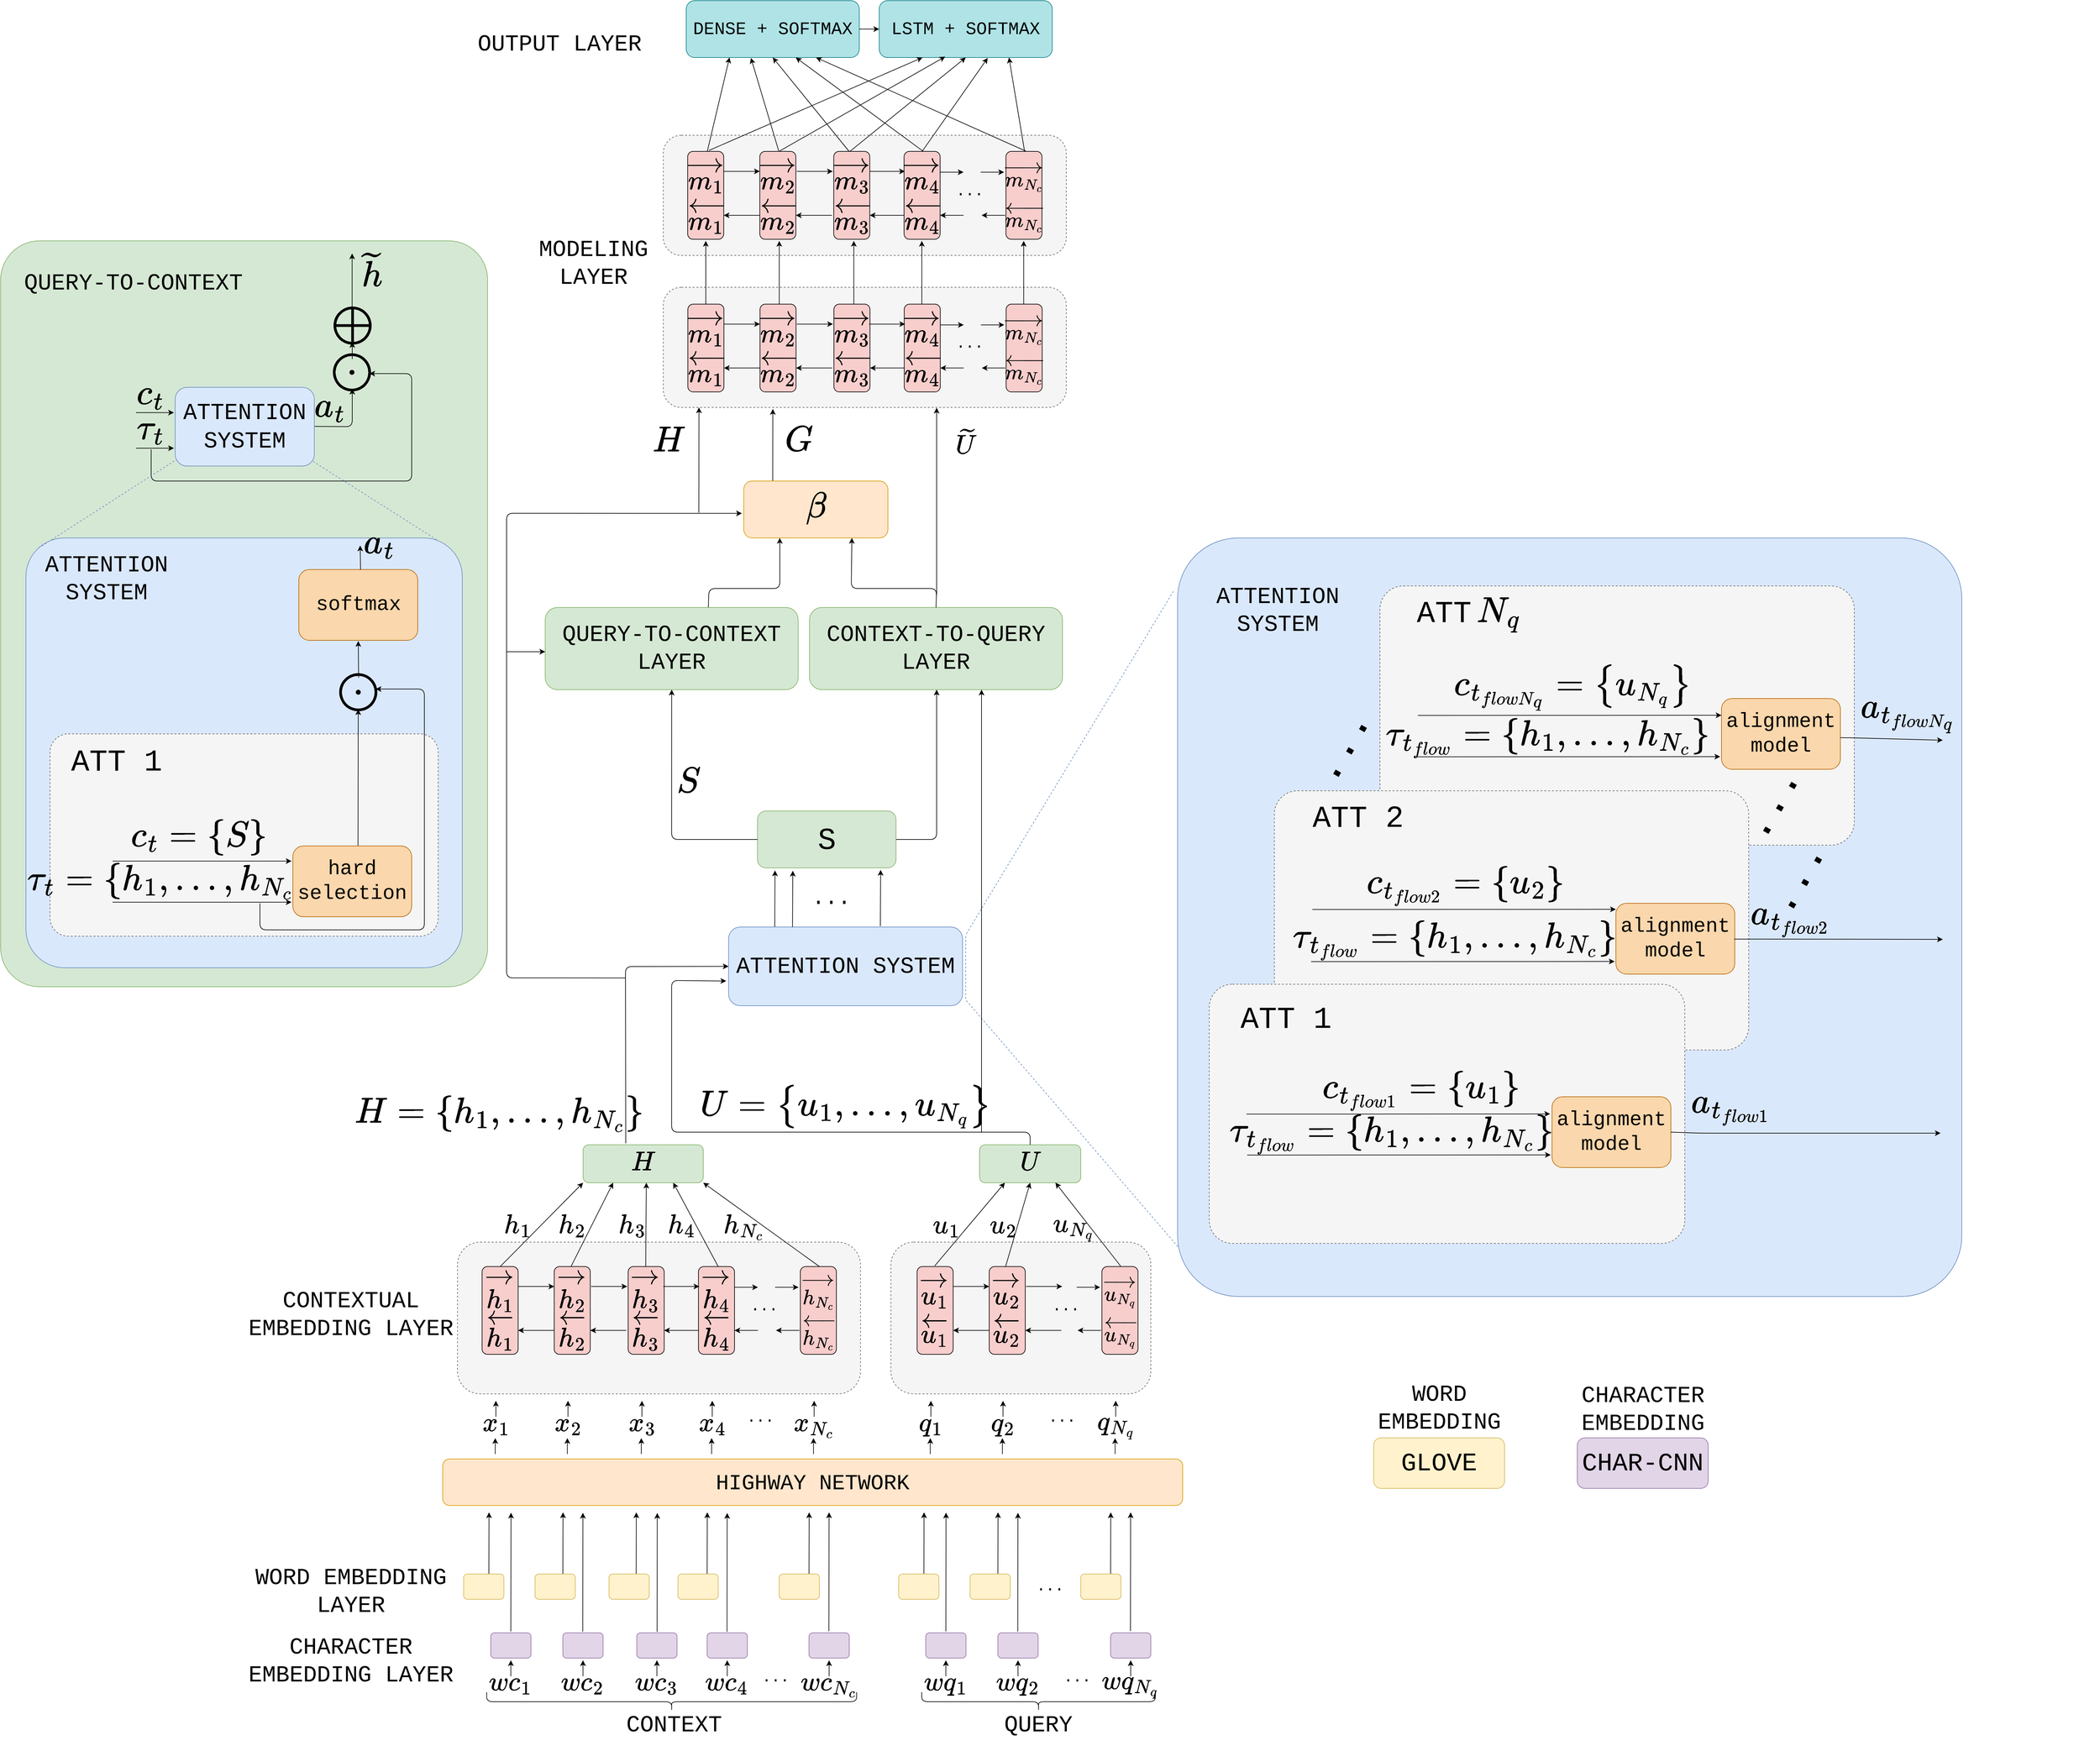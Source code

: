 <mxfile version="12.9.3" type="device"><diagram id="YbR1ScSIyXpXbukeahqM" name="Page-2"><mxGraphModel dx="10442" dy="2195" grid="1" gridSize="10" guides="1" tooltips="1" connect="1" arrows="1" fold="1" page="1" pageScale="1" pageWidth="827" pageHeight="1169" math="1" shadow="0"><root><mxCell id="Rxr5inY6jTR66-ohTXT7-0"/><mxCell id="Rxr5inY6jTR66-ohTXT7-1" parent="Rxr5inY6jTR66-ohTXT7-0"/><mxCell id="Rxr5inY6jTR66-ohTXT7-2" style="edgeStyle=orthogonalEdgeStyle;rounded=0;orthogonalLoop=1;jettySize=auto;html=1;exitX=0.5;exitY=1;exitDx=0;exitDy=0;fontSize=38;" edge="1" parent="Rxr5inY6jTR66-ohTXT7-1"><mxGeometry relative="1" as="geometry"><mxPoint x="-971.0" y="4494" as="sourcePoint"/><mxPoint x="-971.0" y="4494" as="targetPoint"/></mxGeometry></mxCell><mxCell id="Rxr5inY6jTR66-ohTXT7-3" style="edgeStyle=orthogonalEdgeStyle;rounded=0;orthogonalLoop=1;jettySize=auto;html=1;exitX=0.5;exitY=1;exitDx=0;exitDy=0;strokeWidth=1;fontSize=48;fontStyle=0" edge="1" parent="Rxr5inY6jTR66-ohTXT7-1"><mxGeometry relative="1" as="geometry"><mxPoint x="-1512" y="4954.5" as="sourcePoint"/><mxPoint x="-1512" y="4954.5" as="targetPoint"/></mxGeometry></mxCell><mxCell id="Rxr5inY6jTR66-ohTXT7-4" value="" style="group" vertex="1" connectable="0" parent="Rxr5inY6jTR66-ohTXT7-1"><mxGeometry x="-3830" y="3460" width="3101" height="2768" as="geometry"/></mxCell><mxCell id="Rxr5inY6jTR66-ohTXT7-5" value="" style="endArrow=classic;html=1;strokeWidth=1;entryX=0.5;entryY=1;entryDx=0;entryDy=0;fontStyle=0" edge="1" parent="Rxr5inY6jTR66-ohTXT7-4"><mxGeometry width="50" height="50" relative="1" as="geometry"><mxPoint x="1469.912" y="2299.259" as="sourcePoint"/><mxPoint x="1469.912" y="2273.996" as="targetPoint"/></mxGeometry></mxCell><mxCell id="Rxr5inY6jTR66-ohTXT7-6" value="" style="endArrow=classic;html=1;strokeWidth=1;entryX=0.5;entryY=1;entryDx=0;entryDy=0;exitX=0.5;exitY=0;exitDx=0;exitDy=0;fontStyle=0" edge="1" parent="Rxr5inY6jTR66-ohTXT7-4"><mxGeometry width="50" height="50" relative="1" as="geometry"><mxPoint x="1583.962" y="2299.259" as="sourcePoint"/><mxPoint x="1583.962" y="2273.996" as="targetPoint"/></mxGeometry></mxCell><mxCell id="Rxr5inY6jTR66-ohTXT7-7" value="" style="endArrow=classic;html=1;strokeWidth=1;entryX=0.5;entryY=1;entryDx=0;entryDy=0;exitX=0.5;exitY=0;exitDx=0;exitDy=0;fontStyle=0" edge="1" parent="Rxr5inY6jTR66-ohTXT7-4"><mxGeometry width="50" height="50" relative="1" as="geometry"><mxPoint x="1762.156" y="2299.259" as="sourcePoint"/><mxPoint x="1762.156" y="2273.996" as="targetPoint"/></mxGeometry></mxCell><mxCell id="Rxr5inY6jTR66-ohTXT7-8" value="" style="endArrow=classic;html=1;strokeWidth=1;entryX=0.5;entryY=1;entryDx=0;entryDy=0;fontStyle=0" edge="1" parent="Rxr5inY6jTR66-ohTXT7-4"><mxGeometry width="50" height="50" relative="1" as="geometry"><mxPoint x="782.062" y="2299.259" as="sourcePoint"/><mxPoint x="782.062" y="2273.996" as="targetPoint"/></mxGeometry></mxCell><mxCell id="Rxr5inY6jTR66-ohTXT7-9" value="" style="endArrow=classic;html=1;strokeWidth=1;entryX=0.5;entryY=1;entryDx=0;entryDy=0;exitX=0.5;exitY=0;exitDx=0;exitDy=0;fontStyle=0" edge="1" parent="Rxr5inY6jTR66-ohTXT7-4"><mxGeometry width="50" height="50" relative="1" as="geometry"><mxPoint x="896.112" y="2299.259" as="sourcePoint"/><mxPoint x="896.112" y="2273.996" as="targetPoint"/></mxGeometry></mxCell><mxCell id="Rxr5inY6jTR66-ohTXT7-10" value="" style="endArrow=classic;html=1;strokeWidth=1;entryX=0.5;entryY=1;entryDx=0;entryDy=0;exitX=0.5;exitY=0;exitDx=0;exitDy=0;fontStyle=0" edge="1" parent="Rxr5inY6jTR66-ohTXT7-4"><mxGeometry width="50" height="50" relative="1" as="geometry"><mxPoint x="1013.012" y="2299.259" as="sourcePoint"/><mxPoint x="1013.012" y="2273.996" as="targetPoint"/></mxGeometry></mxCell><mxCell id="Rxr5inY6jTR66-ohTXT7-11" value="" style="endArrow=classic;html=1;strokeWidth=1;entryX=0.5;entryY=1;entryDx=0;entryDy=0;exitX=0.5;exitY=0;exitDx=0;exitDy=0;fontStyle=0" edge="1" parent="Rxr5inY6jTR66-ohTXT7-4"><mxGeometry width="50" height="50" relative="1" as="geometry"><mxPoint x="1124.211" y="2299.259" as="sourcePoint"/><mxPoint x="1124.211" y="2273.996" as="targetPoint"/></mxGeometry></mxCell><mxCell id="Rxr5inY6jTR66-ohTXT7-12" value="" style="endArrow=classic;html=1;strokeWidth=1;entryX=0.5;entryY=1;entryDx=0;entryDy=0;exitX=0.5;exitY=0;exitDx=0;exitDy=0;fontStyle=0" edge="1" parent="Rxr5inY6jTR66-ohTXT7-4"><mxGeometry width="50" height="50" relative="1" as="geometry"><mxPoint x="1285.306" y="2299.259" as="sourcePoint"/><mxPoint x="1285.306" y="2273.996" as="targetPoint"/></mxGeometry></mxCell><mxCell id="Rxr5inY6jTR66-ohTXT7-13" value="" style="rounded=1;whiteSpace=wrap;html=1;strokeWidth=1;dashed=1;fillColor=#f5f5f5;strokeColor=#666666;fontColor=#333333;fontStyle=0" vertex="1" parent="Rxr5inY6jTR66-ohTXT7-4"><mxGeometry x="722.378" y="1964" width="637.252" height="240" as="geometry"/></mxCell><mxCell id="Rxr5inY6jTR66-ohTXT7-14" value="" style="rounded=1;whiteSpace=wrap;html=1;strokeWidth=1;dashed=1;fillColor=#f5f5f5;strokeColor=#666666;fontColor=#333333;fontStyle=0" vertex="1" parent="Rxr5inY6jTR66-ohTXT7-4"><mxGeometry x="1407.65" y="1964" width="411" height="240" as="geometry"/></mxCell><mxCell id="Rxr5inY6jTR66-ohTXT7-15" value="&lt;font face=&quot;Courier New&quot; size=&quot;1&quot;&gt;&lt;span style=&quot;font-size: 36px&quot;&gt;ATTENTION SYSTEM&lt;/span&gt;&lt;/font&gt;" style="rounded=1;whiteSpace=wrap;html=1;fontSize=34;fillColor=#dae8fc;strokeColor=#6c8ebf;strokeWidth=1;fontStyle=0" vertex="1" parent="Rxr5inY6jTR66-ohTXT7-4"><mxGeometry x="1151" y="1465.5" width="370" height="124.5" as="geometry"/></mxCell><mxCell id="Rxr5inY6jTR66-ohTXT7-16" value="" style="endArrow=none;html=1;strokeWidth=1;strokeColor=#6C8EBF;fillColor=#e1d5e7;dashed=1;startArrow=none;startFill=0;endFill=0;fontStyle=0" edge="1" parent="Rxr5inY6jTR66-ohTXT7-4"><mxGeometry width="50" height="50" relative="1" as="geometry"><mxPoint x="1526" y="1480" as="sourcePoint"/><mxPoint x="1526" y="1580" as="targetPoint"/></mxGeometry></mxCell><mxCell id="Rxr5inY6jTR66-ohTXT7-17" value="" style="endArrow=none;html=1;strokeWidth=1;strokeColor=#6C8EBF;fillColor=#e1d5e7;dashed=1;startArrow=none;startFill=0;endFill=0;entryX=-0.004;entryY=0.068;entryDx=0;entryDy=0;entryPerimeter=0;fontStyle=0" edge="1" parent="Rxr5inY6jTR66-ohTXT7-4" target="Rxr5inY6jTR66-ohTXT7-19"><mxGeometry width="50" height="50" relative="1" as="geometry"><mxPoint x="1527" y="1476.23" as="sourcePoint"/><mxPoint x="1781" y="1270" as="targetPoint"/></mxGeometry></mxCell><mxCell id="Rxr5inY6jTR66-ohTXT7-18" value="" style="endArrow=none;html=1;strokeWidth=1;strokeColor=#6C8EBF;fillColor=#e1d5e7;dashed=1;startArrow=none;startFill=0;endFill=0;entryX=0.001;entryY=0.935;entryDx=0;entryDy=0;entryPerimeter=0;fontStyle=0" edge="1" parent="Rxr5inY6jTR66-ohTXT7-4" target="Rxr5inY6jTR66-ohTXT7-19"><mxGeometry width="50" height="50" relative="1" as="geometry"><mxPoint x="1527" y="1582" as="sourcePoint"/><mxPoint x="1784" y="1840" as="targetPoint"/></mxGeometry></mxCell><mxCell id="Rxr5inY6jTR66-ohTXT7-19" value="" style="rounded=1;whiteSpace=wrap;html=1;strokeColor=#6c8ebf;strokeWidth=1;fillColor=#dae8fc;arcSize=8;fontStyle=0" vertex="1" parent="Rxr5inY6jTR66-ohTXT7-4"><mxGeometry x="1861" y="850" width="1240" height="1200" as="geometry"/></mxCell><mxCell id="Rxr5inY6jTR66-ohTXT7-20" value="&lt;font face=&quot;Courier New&quot; size=&quot;1&quot;&gt;&lt;span style=&quot;font-size: 36px&quot;&gt;ATTENTION SYSTEM&lt;/span&gt;&lt;/font&gt;" style="text;html=1;strokeColor=none;fillColor=none;align=center;verticalAlign=middle;whiteSpace=wrap;rounded=0;fontStyle=0;strokeWidth=1;" vertex="1" parent="Rxr5inY6jTR66-ohTXT7-4"><mxGeometry x="1911" y="850" width="217" height="230" as="geometry"/></mxCell><mxCell id="Rxr5inY6jTR66-ohTXT7-21" value="&lt;font face=&quot;Courier New&quot; size=&quot;1&quot;&gt;&lt;span style=&quot;font-size: 36px&quot;&gt;CONTEXTUAL EMBEDDING LAYER&lt;/span&gt;&lt;/font&gt;" style="text;html=1;strokeColor=none;fillColor=none;align=center;verticalAlign=middle;whiteSpace=wrap;rounded=0;rotation=0;fontStyle=0;strokeWidth=1;" vertex="1" parent="Rxr5inY6jTR66-ohTXT7-4"><mxGeometry x="389" y="2010" width="330" height="137" as="geometry"/></mxCell><mxCell id="Rxr5inY6jTR66-ohTXT7-22" value="&lt;font face=&quot;Courier New&quot; size=&quot;1&quot;&gt;&lt;span style=&quot;font-size: 36px&quot;&gt;WORD EMBEDDING LAYER&lt;/span&gt;&lt;/font&gt;" style="text;html=1;strokeColor=none;fillColor=none;align=center;verticalAlign=middle;whiteSpace=wrap;rounded=0;rotation=0;fontStyle=0;strokeWidth=1;" vertex="1" parent="Rxr5inY6jTR66-ohTXT7-4"><mxGeometry x="389" y="2448" width="330" height="137" as="geometry"/></mxCell><mxCell id="Rxr5inY6jTR66-ohTXT7-23" value="&lt;font face=&quot;Courier New&quot; size=&quot;1&quot;&gt;&lt;span style=&quot;font-size: 36px&quot;&gt;CHARACTER EMBEDDING LAYER&lt;/span&gt;&lt;/font&gt;" style="text;html=1;strokeColor=none;fillColor=none;align=center;verticalAlign=middle;whiteSpace=wrap;rounded=0;rotation=0;fontStyle=0;strokeWidth=1;" vertex="1" parent="Rxr5inY6jTR66-ohTXT7-4"><mxGeometry x="389" y="2558" width="330" height="137" as="geometry"/></mxCell><mxCell id="Rxr5inY6jTR66-ohTXT7-24" value="" style="rounded=1;whiteSpace=wrap;html=1;strokeWidth=1;fillColor=#f8cecc;strokeColor=#000000;fontStyle=0" vertex="1" parent="Rxr5inY6jTR66-ohTXT7-4"><mxGeometry x="1449.09" y="2002.579" width="57.025" height="138.947" as="geometry"/></mxCell><mxCell id="Rxr5inY6jTR66-ohTXT7-25" value="" style="rounded=1;whiteSpace=wrap;html=1;strokeWidth=1;fillColor=#f8cecc;strokeColor=#000000;fontStyle=0" vertex="1" parent="Rxr5inY6jTR66-ohTXT7-4"><mxGeometry x="1563.139" y="2002.579" width="57.025" height="138.947" as="geometry"/></mxCell><mxCell id="Rxr5inY6jTR66-ohTXT7-26" value="" style="rounded=1;whiteSpace=wrap;html=1;strokeWidth=1;fillColor=#f8cecc;strokeColor=#000000;fontStyle=0" vertex="1" parent="Rxr5inY6jTR66-ohTXT7-4"><mxGeometry x="1741.333" y="2002.579" width="57.025" height="138.947" as="geometry"/></mxCell><mxCell id="Rxr5inY6jTR66-ohTXT7-27" value="&lt;font face=&quot;Courier New&quot; size=&quot;1&quot;&gt;&lt;span style=&quot;font-size: 36px&quot;&gt;$$wq_{1}$$&lt;/span&gt;&lt;/font&gt;" style="text;html=1;strokeColor=none;fillColor=none;align=center;verticalAlign=middle;whiteSpace=wrap;rounded=0;fontStyle=0;strokeWidth=1;" vertex="1" parent="Rxr5inY6jTR66-ohTXT7-4"><mxGeometry x="1466.09" y="2650.789" width="57.025" height="25.263" as="geometry"/></mxCell><mxCell id="Rxr5inY6jTR66-ohTXT7-28" value="&lt;font face=&quot;Courier New&quot; size=&quot;1&quot;&gt;&lt;span style=&quot;font-size: 36px&quot;&gt;$$wq_{2}$$&lt;/span&gt;&lt;/font&gt;" style="text;html=1;strokeColor=none;fillColor=none;align=center;verticalAlign=middle;whiteSpace=wrap;rounded=0;fontStyle=0;strokeWidth=1;" vertex="1" parent="Rxr5inY6jTR66-ohTXT7-4"><mxGeometry x="1580.139" y="2650.789" width="57.025" height="25.263" as="geometry"/></mxCell><mxCell id="Rxr5inY6jTR66-ohTXT7-29" value="&lt;font face=&quot;Courier New&quot; size=&quot;1&quot;&gt;&lt;span style=&quot;font-size: 36px&quot;&gt;$$wq_{N_{q}}$$&lt;/span&gt;&lt;/font&gt;" style="text;html=1;strokeColor=none;fillColor=none;align=center;verticalAlign=middle;whiteSpace=wrap;rounded=0;fontStyle=0;strokeWidth=1;" vertex="1" parent="Rxr5inY6jTR66-ohTXT7-4"><mxGeometry x="1758.333" y="2650.789" width="57.025" height="25.263" as="geometry"/></mxCell><mxCell id="Rxr5inY6jTR66-ohTXT7-30" value="" style="endArrow=classic;html=1;entryX=0;entryY=0.25;entryDx=0;entryDy=0;exitX=1;exitY=0.25;exitDx=0;exitDy=0;strokeWidth=1;fontStyle=0" edge="1" parent="Rxr5inY6jTR66-ohTXT7-4"><mxGeometry width="50" height="50" relative="1" as="geometry"><mxPoint x="1506.114" y="2034.158" as="sourcePoint"/><mxPoint x="1563.139" y="2034.158" as="targetPoint"/></mxGeometry></mxCell><mxCell id="Rxr5inY6jTR66-ohTXT7-31" value="" style="endArrow=classic;html=1;entryX=0;entryY=0.25;entryDx=0;entryDy=0;exitX=1;exitY=0.25;exitDx=0;exitDy=0;strokeWidth=1;fontStyle=0" edge="1" parent="Rxr5inY6jTR66-ohTXT7-4"><mxGeometry width="50" height="50" relative="1" as="geometry"><mxPoint x="1621.59" y="2034.158" as="sourcePoint"/><mxPoint x="1678.614" y="2034.158" as="targetPoint"/></mxGeometry></mxCell><mxCell id="Rxr5inY6jTR66-ohTXT7-32" value="" style="endArrow=classic;html=1;strokeWidth=1;entryX=1;entryY=0.5;entryDx=0;entryDy=0;fontStyle=0" edge="1" parent="Rxr5inY6jTR66-ohTXT7-4"><mxGeometry width="50" height="50" relative="1" as="geometry"><mxPoint x="1677.189" y="2103.632" as="sourcePoint"/><mxPoint x="1620.164" y="2103.632" as="targetPoint"/></mxGeometry></mxCell><mxCell id="Rxr5inY6jTR66-ohTXT7-33" value="" style="endArrow=classic;html=1;strokeWidth=1;entryX=1;entryY=0.5;entryDx=0;entryDy=0;fontStyle=0" edge="1" parent="Rxr5inY6jTR66-ohTXT7-4"><mxGeometry width="50" height="50" relative="1" as="geometry"><mxPoint x="1563.139" y="2103.632" as="sourcePoint"/><mxPoint x="1506.114" y="2103.632" as="targetPoint"/></mxGeometry></mxCell><mxCell id="Rxr5inY6jTR66-ohTXT7-34" value="" style="endArrow=classic;html=1;strokeWidth=1;entryX=0.5;entryY=1;entryDx=0;entryDy=0;fontStyle=0" edge="1" parent="Rxr5inY6jTR66-ohTXT7-4"><mxGeometry width="50" height="50" relative="1" as="geometry"><mxPoint x="1494.602" y="2650.789" as="sourcePoint"/><mxPoint x="1494.602" y="2625.526" as="targetPoint"/></mxGeometry></mxCell><mxCell id="Rxr5inY6jTR66-ohTXT7-35" value="" style="endArrow=classic;html=1;strokeWidth=1;entryX=0.5;entryY=1;entryDx=0;entryDy=0;exitX=0.5;exitY=0;exitDx=0;exitDy=0;fontStyle=0" edge="1" parent="Rxr5inY6jTR66-ohTXT7-4" source="Rxr5inY6jTR66-ohTXT7-28"><mxGeometry width="50" height="50" relative="1" as="geometry"><mxPoint x="1508.858" y="2663.421" as="sourcePoint"/><mxPoint x="1608.652" y="2625.526" as="targetPoint"/></mxGeometry></mxCell><mxCell id="Rxr5inY6jTR66-ohTXT7-36" value="" style="endArrow=classic;html=1;strokeWidth=1;entryX=0.5;entryY=1;entryDx=0;entryDy=0;exitX=0.5;exitY=0;exitDx=0;exitDy=0;fontStyle=0" edge="1" parent="Rxr5inY6jTR66-ohTXT7-4" source="Rxr5inY6jTR66-ohTXT7-29"><mxGeometry width="50" height="50" relative="1" as="geometry"><mxPoint x="1641.433" y="2663.421" as="sourcePoint"/><mxPoint x="1786.846" y="2625.526" as="targetPoint"/></mxGeometry></mxCell><mxCell id="Rxr5inY6jTR66-ohTXT7-37" value="&lt;font face=&quot;Courier New&quot;&gt;&lt;span style=&quot;font-size: 24px&quot;&gt;&lt;span&gt;...&lt;/span&gt;&lt;/span&gt;&lt;/font&gt;" style="text;html=1;strokeColor=none;fillColor=none;align=center;verticalAlign=middle;whiteSpace=wrap;rounded=0;fontStyle=0;strokeWidth=1;" vertex="1" parent="Rxr5inY6jTR66-ohTXT7-4"><mxGeometry x="1655.796" y="2053.105" width="57.025" height="25.263" as="geometry"/></mxCell><mxCell id="Rxr5inY6jTR66-ohTXT7-38" value="" style="endArrow=classic;html=1;exitX=1;exitY=0.25;exitDx=0;exitDy=0;strokeWidth=1;fontStyle=0" edge="1" parent="Rxr5inY6jTR66-ohTXT7-4"><mxGeometry width="50" height="50" relative="1" as="geometry"><mxPoint x="1701.416" y="2035.421" as="sourcePoint"/><mxPoint x="1738.482" y="2035.421" as="targetPoint"/></mxGeometry></mxCell><mxCell id="Rxr5inY6jTR66-ohTXT7-39" value="" style="endArrow=classic;html=1;strokeWidth=1;fontStyle=0" edge="1" parent="Rxr5inY6jTR66-ohTXT7-4"><mxGeometry width="50" height="50" relative="1" as="geometry"><mxPoint x="1739.908" y="2103.632" as="sourcePoint"/><mxPoint x="1702.842" y="2103.632" as="targetPoint"/></mxGeometry></mxCell><mxCell id="Rxr5inY6jTR66-ohTXT7-40" value="&lt;font face=&quot;Courier New&quot;&gt;&lt;sub&gt;&lt;span style=&quot;font-size: 36px&quot;&gt;&lt;span&gt;$$\overrightarrow{u_{1}}$$&lt;/span&gt;&lt;/span&gt;&lt;/sub&gt;&lt;/font&gt;" style="text;html=1;strokeColor=none;fillColor=none;align=center;verticalAlign=middle;whiteSpace=wrap;rounded=0;fontStyle=0;strokeWidth=1;" vertex="1" parent="Rxr5inY6jTR66-ohTXT7-4"><mxGeometry x="1438.398" y="2027.842" width="78.409" height="25.263" as="geometry"/></mxCell><mxCell id="Rxr5inY6jTR66-ohTXT7-41" value="&lt;font face=&quot;Courier New&quot;&gt;&lt;sub&gt;&lt;span style=&quot;font-size: 36px&quot;&gt;&lt;span&gt;$$\overleftarrow{u_{1}}$$&lt;/span&gt;&lt;/span&gt;&lt;/sub&gt;&lt;/font&gt;" style="text;html=1;strokeColor=none;fillColor=none;align=center;verticalAlign=middle;whiteSpace=wrap;rounded=0;fontStyle=0;strokeWidth=1;" vertex="1" parent="Rxr5inY6jTR66-ohTXT7-4"><mxGeometry x="1438.398" y="2091" width="78.409" height="25.263" as="geometry"/></mxCell><mxCell id="Rxr5inY6jTR66-ohTXT7-42" value="&lt;font face=&quot;Courier New&quot;&gt;&lt;sub&gt;&lt;span style=&quot;font-size: 36px&quot;&gt;&lt;span&gt;$$\overleftarrow{u_{2}}$$&lt;/span&gt;&lt;/span&gt;&lt;/sub&gt;&lt;/font&gt;" style="text;html=1;strokeColor=none;fillColor=none;align=center;verticalAlign=middle;whiteSpace=wrap;rounded=0;fontStyle=0;strokeWidth=1;" vertex="1" parent="Rxr5inY6jTR66-ohTXT7-4"><mxGeometry x="1552.447" y="2091" width="78.409" height="25.263" as="geometry"/></mxCell><mxCell id="Rxr5inY6jTR66-ohTXT7-43" value="&lt;font face=&quot;Courier New&quot;&gt;&lt;sub&gt;&lt;span style=&quot;font-size: 36px&quot;&gt;&lt;span&gt;$$\overrightarrow{u_{2}}$$&lt;/span&gt;&lt;/span&gt;&lt;/sub&gt;&lt;/font&gt;" style="text;html=1;strokeColor=none;fillColor=none;align=center;verticalAlign=middle;whiteSpace=wrap;rounded=0;fontStyle=0;strokeWidth=1;" vertex="1" parent="Rxr5inY6jTR66-ohTXT7-4"><mxGeometry x="1552.447" y="2027.842" width="78.409" height="25.263" as="geometry"/></mxCell><mxCell id="Rxr5inY6jTR66-ohTXT7-44" value="&lt;font face=&quot;Courier New&quot; size=&quot;1&quot;&gt;&lt;sub&gt;&lt;span style=&quot;font-size: 28px&quot;&gt;$$\overrightarrow{u_{N_{q}}}$$&lt;/span&gt;&lt;/sub&gt;&lt;/font&gt;" style="text;html=1;strokeColor=none;fillColor=none;align=center;verticalAlign=middle;whiteSpace=wrap;rounded=0;fontStyle=0;strokeWidth=1;" vertex="1" parent="Rxr5inY6jTR66-ohTXT7-4"><mxGeometry x="1730.641" y="2027.842" width="78.409" height="25.263" as="geometry"/></mxCell><mxCell id="Rxr5inY6jTR66-ohTXT7-45" value="&lt;font face=&quot;Courier New&quot; size=&quot;1&quot;&gt;&lt;sub&gt;&lt;span style=&quot;font-size: 28px&quot;&gt;$$\overleftarrow{u_{N_{q}}}$$&lt;/span&gt;&lt;/sub&gt;&lt;/font&gt;" style="text;html=1;strokeColor=none;fillColor=none;align=center;verticalAlign=middle;whiteSpace=wrap;rounded=0;fontStyle=0;strokeWidth=1;" vertex="1" parent="Rxr5inY6jTR66-ohTXT7-4"><mxGeometry x="1730.641" y="2091" width="78.409" height="25.263" as="geometry"/></mxCell><mxCell id="Rxr5inY6jTR66-ohTXT7-46" value="&lt;font face=&quot;Courier New&quot;&gt;&lt;span style=&quot;font-size: 24px&quot;&gt;&lt;span&gt;...&lt;/span&gt;&lt;/span&gt;&lt;/font&gt;" style="text;html=1;strokeColor=none;fillColor=none;align=center;verticalAlign=middle;whiteSpace=wrap;rounded=0;fontStyle=0;strokeWidth=1;" vertex="1" parent="Rxr5inY6jTR66-ohTXT7-4"><mxGeometry x="1673.616" y="2639.995" width="57.025" height="25.263" as="geometry"/></mxCell><mxCell id="Rxr5inY6jTR66-ohTXT7-47" value="" style="rounded=1;whiteSpace=wrap;html=1;strokeWidth=1;fontSize=34;fillColor=#e1d5e7;strokeColor=#9673a6;fontStyle=0" vertex="1" parent="Rxr5inY6jTR66-ohTXT7-4"><mxGeometry x="1462.8" y="2582" width="63.6" height="40" as="geometry"/></mxCell><mxCell id="Rxr5inY6jTR66-ohTXT7-48" value="" style="rounded=1;whiteSpace=wrap;html=1;strokeWidth=1;fontSize=34;fillColor=#e1d5e7;strokeColor=#9673a6;fontStyle=0" vertex="1" parent="Rxr5inY6jTR66-ohTXT7-4"><mxGeometry x="1576.85" y="2582" width="63.6" height="40" as="geometry"/></mxCell><mxCell id="Rxr5inY6jTR66-ohTXT7-49" value="" style="rounded=1;whiteSpace=wrap;html=1;strokeWidth=1;fontSize=34;fillColor=#e1d5e7;strokeColor=#9673a6;fontStyle=0" vertex="1" parent="Rxr5inY6jTR66-ohTXT7-4"><mxGeometry x="1755.05" y="2582" width="63.6" height="40" as="geometry"/></mxCell><mxCell id="Rxr5inY6jTR66-ohTXT7-50" value="" style="endArrow=classic;html=1;strokeWidth=1;fontStyle=0" edge="1" parent="Rxr5inY6jTR66-ohTXT7-4"><mxGeometry width="50" height="50" relative="1" as="geometry"><mxPoint x="1494.602" y="2579.789" as="sourcePoint"/><mxPoint x="1494.85" y="2392" as="targetPoint"/></mxGeometry></mxCell><mxCell id="Rxr5inY6jTR66-ohTXT7-51" value="" style="endArrow=classic;html=1;strokeWidth=1;fontStyle=0" edge="1" parent="Rxr5inY6jTR66-ohTXT7-4"><mxGeometry width="50" height="50" relative="1" as="geometry"><mxPoint x="1608.302" y="2579.999" as="sourcePoint"/><mxPoint x="1608.55" y="2392.21" as="targetPoint"/></mxGeometry></mxCell><mxCell id="Rxr5inY6jTR66-ohTXT7-52" value="" style="endArrow=classic;html=1;strokeWidth=1;fontStyle=0" edge="1" parent="Rxr5inY6jTR66-ohTXT7-4"><mxGeometry width="50" height="50" relative="1" as="geometry"><mxPoint x="1786.502" y="2579.319" as="sourcePoint"/><mxPoint x="1786.75" y="2391.53" as="targetPoint"/></mxGeometry></mxCell><mxCell id="Rxr5inY6jTR66-ohTXT7-53" value="" style="endArrow=classic;html=1;strokeWidth=1;fontStyle=0" edge="1" parent="Rxr5inY6jTR66-ohTXT7-4"><mxGeometry width="50" height="50" relative="1" as="geometry"><mxPoint x="1459.85" y="2490" as="sourcePoint"/><mxPoint x="1460.1" y="2391.53" as="targetPoint"/></mxGeometry></mxCell><mxCell id="Rxr5inY6jTR66-ohTXT7-54" value="" style="rounded=1;whiteSpace=wrap;html=1;strokeWidth=1;fontSize=34;fillColor=#fff2cc;strokeColor=#d6b656;fontStyle=0" vertex="1" parent="Rxr5inY6jTR66-ohTXT7-4"><mxGeometry x="1420.0" y="2489" width="63.6" height="40" as="geometry"/></mxCell><mxCell id="Rxr5inY6jTR66-ohTXT7-55" value="" style="endArrow=classic;html=1;strokeWidth=1;fontStyle=0" edge="1" parent="Rxr5inY6jTR66-ohTXT7-4"><mxGeometry width="50" height="50" relative="1" as="geometry"><mxPoint x="1576.85" y="2490" as="sourcePoint"/><mxPoint x="1577.1" y="2391.53" as="targetPoint"/></mxGeometry></mxCell><mxCell id="Rxr5inY6jTR66-ohTXT7-56" value="" style="rounded=1;whiteSpace=wrap;html=1;strokeWidth=1;fontSize=34;fillColor=#fff2cc;strokeColor=#d6b656;fontStyle=0" vertex="1" parent="Rxr5inY6jTR66-ohTXT7-4"><mxGeometry x="1532.85" y="2489" width="63.6" height="40" as="geometry"/></mxCell><mxCell id="Rxr5inY6jTR66-ohTXT7-57" value="" style="endArrow=classic;html=1;strokeWidth=1;fontStyle=0" edge="1" parent="Rxr5inY6jTR66-ohTXT7-4"><mxGeometry width="50" height="50" relative="1" as="geometry"><mxPoint x="1755.05" y="2490" as="sourcePoint"/><mxPoint x="1755.3" y="2391.53" as="targetPoint"/></mxGeometry></mxCell><mxCell id="Rxr5inY6jTR66-ohTXT7-58" value="" style="rounded=1;whiteSpace=wrap;html=1;strokeWidth=1;fontSize=34;fillColor=#fff2cc;strokeColor=#d6b656;fontStyle=0" vertex="1" parent="Rxr5inY6jTR66-ohTXT7-4"><mxGeometry x="1707.85" y="2489" width="63.6" height="40" as="geometry"/></mxCell><mxCell id="Rxr5inY6jTR66-ohTXT7-59" value="&lt;font face=&quot;Courier New&quot; size=&quot;1&quot;&gt;&lt;span style=&quot;font-size: 36px&quot;&gt;QUERY&lt;/span&gt;&lt;/font&gt;" style="text;html=1;strokeColor=none;fillColor=none;align=center;verticalAlign=middle;whiteSpace=wrap;rounded=0;rotation=0;fontStyle=0;strokeWidth=1;" vertex="1" parent="Rxr5inY6jTR66-ohTXT7-4"><mxGeometry x="1558" y="2688" width="166.29" height="80" as="geometry"/></mxCell><mxCell id="Rxr5inY6jTR66-ohTXT7-60" value="" style="shape=curlyBracket;whiteSpace=wrap;html=1;rounded=1;strokeWidth=1;fontSize=34;rotation=-90;size=0.5;fontStyle=0" vertex="1" parent="Rxr5inY6jTR66-ohTXT7-4"><mxGeometry x="1626.12" y="2506.29" width="30.05" height="369.47" as="geometry"/></mxCell><mxCell id="Rxr5inY6jTR66-ohTXT7-61" value="&lt;font face=&quot;Courier New&quot;&gt;&lt;span style=&quot;font-size: 24px&quot;&gt;&lt;span&gt;...&lt;/span&gt;&lt;/span&gt;&lt;/font&gt;" style="text;html=1;strokeColor=none;fillColor=none;align=center;verticalAlign=middle;whiteSpace=wrap;rounded=0;fontStyle=0;strokeWidth=1;" vertex="1" parent="Rxr5inY6jTR66-ohTXT7-4"><mxGeometry x="1630.856" y="2496.365" width="57.025" height="25.263" as="geometry"/></mxCell><mxCell id="Rxr5inY6jTR66-ohTXT7-62" value="" style="endArrow=classic;html=1;strokeWidth=1;strokeColor=#000000;fillColor=#e1d5e7;entryX=0.25;entryY=1;entryDx=0;entryDy=0;fontStyle=0" edge="1" parent="Rxr5inY6jTR66-ohTXT7-4" target="Rxr5inY6jTR66-ohTXT7-67"><mxGeometry width="50" height="50" relative="1" as="geometry"><mxPoint x="901.92" y="2002.58" as="sourcePoint"/><mxPoint x="971" y="1900" as="targetPoint"/><Array as="points"/></mxGeometry></mxCell><mxCell id="Rxr5inY6jTR66-ohTXT7-63" value="" style="endArrow=classic;html=1;strokeWidth=1;strokeColor=#000000;fillColor=#e1d5e7;entryX=0;entryY=1;entryDx=0;entryDy=0;fontStyle=0" edge="1" parent="Rxr5inY6jTR66-ohTXT7-4" target="Rxr5inY6jTR66-ohTXT7-67"><mxGeometry width="50" height="50" relative="1" as="geometry"><mxPoint x="790" y="2002.58" as="sourcePoint"/><mxPoint x="941" y="1870" as="targetPoint"/><Array as="points"/></mxGeometry></mxCell><mxCell id="Rxr5inY6jTR66-ohTXT7-64" value="" style="endArrow=classic;html=1;strokeWidth=1;strokeColor=#000000;fillColor=#e1d5e7;fontStyle=0" edge="1" parent="Rxr5inY6jTR66-ohTXT7-4"><mxGeometry width="50" height="50" relative="1" as="geometry"><mxPoint x="1020" y="2010" as="sourcePoint"/><mxPoint x="1021" y="1870" as="targetPoint"/><Array as="points"><mxPoint x="1020.29" y="1951.58"/></Array></mxGeometry></mxCell><mxCell id="Rxr5inY6jTR66-ohTXT7-65" value="" style="endArrow=classic;html=1;strokeWidth=1;strokeColor=#000000;fillColor=#e1d5e7;entryX=0.75;entryY=1;entryDx=0;entryDy=0;fontStyle=0" edge="1" parent="Rxr5inY6jTR66-ohTXT7-4" target="Rxr5inY6jTR66-ohTXT7-67"><mxGeometry width="50" height="50" relative="1" as="geometry"><mxPoint x="1134.6" y="2002.58" as="sourcePoint"/><mxPoint x="1081" y="1910" as="targetPoint"/><Array as="points"/></mxGeometry></mxCell><mxCell id="Rxr5inY6jTR66-ohTXT7-66" value="" style="endArrow=classic;html=1;strokeWidth=1;exitX=0.5;exitY=0;exitDx=0;exitDy=0;strokeColor=#000000;fillColor=#e1d5e7;entryX=1;entryY=1;entryDx=0;entryDy=0;fontStyle=0" edge="1" parent="Rxr5inY6jTR66-ohTXT7-4" target="Rxr5inY6jTR66-ohTXT7-67"><mxGeometry width="50" height="50" relative="1" as="geometry"><mxPoint x="1294.6" y="2002.58" as="sourcePoint"/><mxPoint x="1091" y="1870" as="targetPoint"/><Array as="points"/></mxGeometry></mxCell><mxCell id="Rxr5inY6jTR66-ohTXT7-67" value="&lt;font face=&quot;Courier New&quot; size=&quot;1&quot;&gt;&lt;span style=&quot;font-size: 36px&quot;&gt;$$H$$&lt;/span&gt;&lt;/font&gt;" style="rounded=1;whiteSpace=wrap;html=1;strokeColor=#82b366;strokeWidth=1;fillColor=#d5e8d4;fontStyle=0" vertex="1" parent="Rxr5inY6jTR66-ohTXT7-4"><mxGeometry x="921" y="1810" width="190" height="60" as="geometry"/></mxCell><mxCell id="Rxr5inY6jTR66-ohTXT7-68" value="&lt;font face=&quot;Courier New&quot;&gt;&lt;sub&gt;&lt;span style=&quot;font-size: 36px&quot;&gt;&lt;span&gt;$$h_{1}$$&lt;/span&gt;&lt;/span&gt;&lt;/sub&gt;&lt;/font&gt;" style="text;html=1;strokeColor=none;fillColor=none;align=center;verticalAlign=middle;whiteSpace=wrap;rounded=0;strokeWidth=1;fontStyle=0" vertex="1" parent="Rxr5inY6jTR66-ohTXT7-4"><mxGeometry x="790" y="1930" width="55" height="20" as="geometry"/></mxCell><mxCell id="Rxr5inY6jTR66-ohTXT7-69" value="&lt;font face=&quot;Courier New&quot;&gt;&lt;sub&gt;&lt;span style=&quot;font-size: 36px&quot;&gt;&lt;span&gt;$$h_{2}$$&lt;/span&gt;&lt;/span&gt;&lt;/sub&gt;&lt;/font&gt;" style="text;html=1;strokeColor=none;fillColor=none;align=center;verticalAlign=middle;whiteSpace=wrap;rounded=0;strokeWidth=1;fontStyle=0" vertex="1" parent="Rxr5inY6jTR66-ohTXT7-4"><mxGeometry x="876.3" y="1930" width="55" height="20" as="geometry"/></mxCell><mxCell id="Rxr5inY6jTR66-ohTXT7-70" value="&lt;font face=&quot;Courier New&quot;&gt;&lt;sub&gt;&lt;span style=&quot;font-size: 36px&quot;&gt;&lt;span&gt;$$h_{3}$$&lt;/span&gt;&lt;/span&gt;&lt;/sub&gt;&lt;/font&gt;" style="text;html=1;strokeColor=none;fillColor=none;align=center;verticalAlign=middle;whiteSpace=wrap;rounded=0;strokeWidth=1;fontStyle=0" vertex="1" parent="Rxr5inY6jTR66-ohTXT7-4"><mxGeometry x="970.6" y="1930" width="55" height="20" as="geometry"/></mxCell><mxCell id="Rxr5inY6jTR66-ohTXT7-71" value="&lt;font face=&quot;Courier New&quot;&gt;&lt;sub&gt;&lt;span style=&quot;font-size: 36px&quot;&gt;&lt;span&gt;$$h_{4}$$&lt;/span&gt;&lt;/span&gt;&lt;/sub&gt;&lt;/font&gt;" style="text;html=1;strokeColor=none;fillColor=none;align=center;verticalAlign=middle;whiteSpace=wrap;rounded=0;strokeWidth=1;fontStyle=0" vertex="1" parent="Rxr5inY6jTR66-ohTXT7-4"><mxGeometry x="1049.21" y="1930" width="55" height="20" as="geometry"/></mxCell><mxCell id="Rxr5inY6jTR66-ohTXT7-72" value="&lt;font face=&quot;Courier New&quot;&gt;&lt;sub&gt;&lt;span style=&quot;font-size: 36px&quot;&gt;&lt;span&gt;$$h_{N_{c}}$$&lt;/span&gt;&lt;/span&gt;&lt;/sub&gt;&lt;/font&gt;" style="text;html=1;strokeColor=none;fillColor=none;align=center;verticalAlign=middle;whiteSpace=wrap;rounded=0;strokeWidth=1;fontStyle=0" vertex="1" parent="Rxr5inY6jTR66-ohTXT7-4"><mxGeometry x="1147.79" y="1930" width="55" height="20" as="geometry"/></mxCell><mxCell id="Rxr5inY6jTR66-ohTXT7-73" value="&lt;font face=&quot;Courier New&quot; size=&quot;1&quot;&gt;&lt;span style=&quot;font-size: 36px&quot;&gt;$$U$$&lt;/span&gt;&lt;/font&gt;" style="rounded=1;whiteSpace=wrap;html=1;strokeColor=#82b366;strokeWidth=1;fillColor=#d5e8d4;fontStyle=0" vertex="1" parent="Rxr5inY6jTR66-ohTXT7-4"><mxGeometry x="1547.85" y="1810" width="160" height="60" as="geometry"/></mxCell><mxCell id="Rxr5inY6jTR66-ohTXT7-74" value="&lt;font face=&quot;Courier New&quot;&gt;&lt;sub&gt;&lt;span style=&quot;font-size: 36px&quot;&gt;&lt;span&gt;$$u_{1}$$&lt;/span&gt;&lt;/span&gt;&lt;/sub&gt;&lt;/font&gt;" style="text;html=1;strokeColor=none;fillColor=none;align=center;verticalAlign=middle;whiteSpace=wrap;rounded=0;strokeWidth=1;fontStyle=0" vertex="1" parent="Rxr5inY6jTR66-ohTXT7-4"><mxGeometry x="1468.11" y="1930" width="55" height="20" as="geometry"/></mxCell><mxCell id="Rxr5inY6jTR66-ohTXT7-75" value="&lt;font face=&quot;Courier New&quot;&gt;&lt;sub&gt;&lt;span style=&quot;font-size: 36px&quot;&gt;&lt;span&gt;$$u_{2}$$&lt;/span&gt;&lt;/span&gt;&lt;/sub&gt;&lt;/font&gt;" style="text;html=1;strokeColor=none;fillColor=none;align=center;verticalAlign=middle;whiteSpace=wrap;rounded=0;strokeWidth=1;fontStyle=0" vertex="1" parent="Rxr5inY6jTR66-ohTXT7-4"><mxGeometry x="1558" y="1930" width="55" height="20" as="geometry"/></mxCell><mxCell id="Rxr5inY6jTR66-ohTXT7-76" value="&lt;font face=&quot;Courier New&quot;&gt;&lt;sub&gt;&lt;span style=&quot;font-size: 36px&quot;&gt;&lt;span&gt;$$u_{N_{q}}$$&lt;/span&gt;&lt;/span&gt;&lt;/sub&gt;&lt;/font&gt;" style="text;html=1;strokeColor=none;fillColor=none;align=center;verticalAlign=middle;whiteSpace=wrap;rounded=0;strokeWidth=1;fontStyle=0" vertex="1" parent="Rxr5inY6jTR66-ohTXT7-4"><mxGeometry x="1669.29" y="1930" width="55" height="20" as="geometry"/></mxCell><mxCell id="Rxr5inY6jTR66-ohTXT7-77" value="" style="rounded=1;whiteSpace=wrap;html=1;strokeWidth=1;fillColor=#f8cecc;strokeColor=#000000;fontStyle=0" vertex="1" parent="Rxr5inY6jTR66-ohTXT7-4"><mxGeometry x="761.24" y="2002.579" width="57.025" height="138.947" as="geometry"/></mxCell><mxCell id="Rxr5inY6jTR66-ohTXT7-78" value="" style="rounded=1;whiteSpace=wrap;html=1;strokeWidth=1;fillColor=#f8cecc;strokeColor=#000000;fontStyle=0" vertex="1" parent="Rxr5inY6jTR66-ohTXT7-4"><mxGeometry x="875.289" y="2002.579" width="57.025" height="138.947" as="geometry"/></mxCell><mxCell id="Rxr5inY6jTR66-ohTXT7-79" value="" style="rounded=1;whiteSpace=wrap;html=1;strokeWidth=1;fillColor=#f8cecc;strokeColor=#000000;fontStyle=0" vertex="1" parent="Rxr5inY6jTR66-ohTXT7-4"><mxGeometry x="992.19" y="2002.579" width="57.025" height="138.947" as="geometry"/></mxCell><mxCell id="Rxr5inY6jTR66-ohTXT7-80" value="" style="rounded=1;whiteSpace=wrap;html=1;strokeWidth=1;fillColor=#f8cecc;strokeColor=#000000;fontStyle=0" vertex="1" parent="Rxr5inY6jTR66-ohTXT7-4"><mxGeometry x="1103.388" y="2002.579" width="57.025" height="138.947" as="geometry"/></mxCell><mxCell id="Rxr5inY6jTR66-ohTXT7-81" value="" style="rounded=1;whiteSpace=wrap;html=1;strokeWidth=1;fillColor=#f8cecc;strokeColor=#000000;fontStyle=0" vertex="1" parent="Rxr5inY6jTR66-ohTXT7-4"><mxGeometry x="1264.483" y="2002.579" width="57.025" height="138.947" as="geometry"/></mxCell><mxCell id="Rxr5inY6jTR66-ohTXT7-82" value="&lt;font face=&quot;Courier New&quot; size=&quot;1&quot;&gt;&lt;span style=&quot;font-size: 36px&quot;&gt;$$wc_{1}$$&lt;/span&gt;&lt;/font&gt;" style="text;html=1;strokeColor=none;fillColor=none;align=center;verticalAlign=middle;whiteSpace=wrap;rounded=0;fontStyle=0;strokeWidth=1;" vertex="1" parent="Rxr5inY6jTR66-ohTXT7-4"><mxGeometry x="778.24" y="2650.789" width="57.025" height="25.263" as="geometry"/></mxCell><mxCell id="Rxr5inY6jTR66-ohTXT7-83" value="&lt;font face=&quot;Courier New&quot; size=&quot;1&quot;&gt;&lt;span style=&quot;font-size: 36px&quot;&gt;$$wc_{2}$$&lt;/span&gt;&lt;/font&gt;" style="text;html=1;strokeColor=none;fillColor=none;align=center;verticalAlign=middle;whiteSpace=wrap;rounded=0;fontStyle=0;strokeWidth=1;" vertex="1" parent="Rxr5inY6jTR66-ohTXT7-4"><mxGeometry x="892.289" y="2650.789" width="57.025" height="25.263" as="geometry"/></mxCell><mxCell id="Rxr5inY6jTR66-ohTXT7-84" value="&lt;font face=&quot;Courier New&quot; size=&quot;1&quot;&gt;&lt;span style=&quot;font-size: 36px&quot;&gt;$$wc_{3}$$&lt;/span&gt;&lt;/font&gt;" style="text;html=1;strokeColor=none;fillColor=none;align=center;verticalAlign=middle;whiteSpace=wrap;rounded=0;fontStyle=0;strokeWidth=1;" vertex="1" parent="Rxr5inY6jTR66-ohTXT7-4"><mxGeometry x="1009.19" y="2650.789" width="57.025" height="25.263" as="geometry"/></mxCell><mxCell id="Rxr5inY6jTR66-ohTXT7-85" value="&lt;font face=&quot;Courier New&quot; size=&quot;1&quot;&gt;&lt;span style=&quot;font-size: 36px&quot;&gt;$$wc_{4}$$&lt;/span&gt;&lt;/font&gt;" style="text;html=1;strokeColor=none;fillColor=none;align=center;verticalAlign=middle;whiteSpace=wrap;rounded=0;fontStyle=0;strokeWidth=1;" vertex="1" parent="Rxr5inY6jTR66-ohTXT7-4"><mxGeometry x="1120.388" y="2650.789" width="57.025" height="25.263" as="geometry"/></mxCell><mxCell id="Rxr5inY6jTR66-ohTXT7-86" value="&lt;font face=&quot;Courier New&quot; size=&quot;1&quot;&gt;&lt;span style=&quot;font-size: 36px&quot;&gt;$$wc_{N_{c}}$$&lt;/span&gt;&lt;/font&gt;" style="text;html=1;strokeColor=none;fillColor=none;align=center;verticalAlign=middle;whiteSpace=wrap;rounded=0;fontStyle=0;strokeWidth=1;" vertex="1" parent="Rxr5inY6jTR66-ohTXT7-4"><mxGeometry x="1281.483" y="2650.789" width="57.025" height="25.263" as="geometry"/></mxCell><mxCell id="Rxr5inY6jTR66-ohTXT7-87" value="" style="endArrow=classic;html=1;entryX=0;entryY=0.25;entryDx=0;entryDy=0;exitX=1;exitY=0.25;exitDx=0;exitDy=0;strokeWidth=1;fontStyle=0" edge="1" parent="Rxr5inY6jTR66-ohTXT7-4"><mxGeometry width="50" height="50" relative="1" as="geometry"><mxPoint x="818.264" y="2034.158" as="sourcePoint"/><mxPoint x="875.289" y="2034.158" as="targetPoint"/></mxGeometry></mxCell><mxCell id="Rxr5inY6jTR66-ohTXT7-88" value="" style="endArrow=classic;html=1;entryX=0;entryY=0.25;entryDx=0;entryDy=0;exitX=1;exitY=0.25;exitDx=0;exitDy=0;strokeWidth=1;fontStyle=0" edge="1" parent="Rxr5inY6jTR66-ohTXT7-4"><mxGeometry width="50" height="50" relative="1" as="geometry"><mxPoint x="933.74" y="2034.158" as="sourcePoint"/><mxPoint x="990.764" y="2034.158" as="targetPoint"/></mxGeometry></mxCell><mxCell id="Rxr5inY6jTR66-ohTXT7-89" value="" style="endArrow=classic;html=1;entryX=0;entryY=0.25;entryDx=0;entryDy=0;exitX=1;exitY=0.25;exitDx=0;exitDy=0;strokeWidth=1;fontStyle=0" edge="1" parent="Rxr5inY6jTR66-ohTXT7-4"><mxGeometry width="50" height="50" relative="1" as="geometry"><mxPoint x="1047.789" y="2034.158" as="sourcePoint"/><mxPoint x="1104.814" y="2034.158" as="targetPoint"/></mxGeometry></mxCell><mxCell id="Rxr5inY6jTR66-ohTXT7-90" value="" style="endArrow=classic;html=1;exitX=1;exitY=0.25;exitDx=0;exitDy=0;strokeWidth=1;fontStyle=0" edge="1" parent="Rxr5inY6jTR66-ohTXT7-4"><mxGeometry width="50" height="50" relative="1" as="geometry"><mxPoint x="1160.413" y="2035.421" as="sourcePoint"/><mxPoint x="1197.479" y="2035.421" as="targetPoint"/></mxGeometry></mxCell><mxCell id="Rxr5inY6jTR66-ohTXT7-91" value="" style="endArrow=classic;html=1;strokeWidth=1;fontStyle=0" edge="1" parent="Rxr5inY6jTR66-ohTXT7-4"><mxGeometry width="50" height="50" relative="1" as="geometry"><mxPoint x="1197.479" y="2103.632" as="sourcePoint"/><mxPoint x="1160.413" y="2103.632" as="targetPoint"/></mxGeometry></mxCell><mxCell id="Rxr5inY6jTR66-ohTXT7-92" value="" style="endArrow=classic;html=1;strokeWidth=1;entryX=1;entryY=0.5;entryDx=0;entryDy=0;fontStyle=0" edge="1" parent="Rxr5inY6jTR66-ohTXT7-4"><mxGeometry width="50" height="50" relative="1" as="geometry"><mxPoint x="1103.388" y="2103.632" as="sourcePoint"/><mxPoint x="1049.215" y="2103.632" as="targetPoint"/></mxGeometry></mxCell><mxCell id="Rxr5inY6jTR66-ohTXT7-93" value="" style="endArrow=classic;html=1;strokeWidth=1;entryX=1;entryY=0.5;entryDx=0;entryDy=0;fontStyle=0" edge="1" parent="Rxr5inY6jTR66-ohTXT7-4"><mxGeometry width="50" height="50" relative="1" as="geometry"><mxPoint x="989.339" y="2103.632" as="sourcePoint"/><mxPoint x="932.314" y="2103.632" as="targetPoint"/></mxGeometry></mxCell><mxCell id="Rxr5inY6jTR66-ohTXT7-94" value="" style="endArrow=classic;html=1;strokeWidth=1;entryX=1;entryY=0.5;entryDx=0;entryDy=0;fontStyle=0" edge="1" parent="Rxr5inY6jTR66-ohTXT7-4"><mxGeometry width="50" height="50" relative="1" as="geometry"><mxPoint x="875.289" y="2103.632" as="sourcePoint"/><mxPoint x="818.264" y="2103.632" as="targetPoint"/></mxGeometry></mxCell><mxCell id="Rxr5inY6jTR66-ohTXT7-95" value="" style="endArrow=classic;html=1;strokeWidth=1;entryX=0.5;entryY=1;entryDx=0;entryDy=0;fontStyle=0" edge="1" parent="Rxr5inY6jTR66-ohTXT7-4"><mxGeometry width="50" height="50" relative="1" as="geometry"><mxPoint x="806.752" y="2650.789" as="sourcePoint"/><mxPoint x="806.752" y="2625.526" as="targetPoint"/></mxGeometry></mxCell><mxCell id="Rxr5inY6jTR66-ohTXT7-96" value="" style="endArrow=classic;html=1;strokeWidth=1;entryX=0.5;entryY=1;entryDx=0;entryDy=0;exitX=0.5;exitY=0;exitDx=0;exitDy=0;fontStyle=0" edge="1" parent="Rxr5inY6jTR66-ohTXT7-4" source="Rxr5inY6jTR66-ohTXT7-83"><mxGeometry width="50" height="50" relative="1" as="geometry"><mxPoint x="821.008" y="2663.421" as="sourcePoint"/><mxPoint x="920.802" y="2625.526" as="targetPoint"/></mxGeometry></mxCell><mxCell id="Rxr5inY6jTR66-ohTXT7-97" value="" style="endArrow=classic;html=1;strokeWidth=1;entryX=0.5;entryY=1;entryDx=0;entryDy=0;exitX=0.5;exitY=0;exitDx=0;exitDy=0;fontStyle=0" edge="1" parent="Rxr5inY6jTR66-ohTXT7-4" source="Rxr5inY6jTR66-ohTXT7-84"><mxGeometry width="50" height="50" relative="1" as="geometry"><mxPoint x="935.058" y="2663.421" as="sourcePoint"/><mxPoint x="1037.702" y="2625.526" as="targetPoint"/></mxGeometry></mxCell><mxCell id="Rxr5inY6jTR66-ohTXT7-98" value="" style="endArrow=classic;html=1;strokeWidth=1;entryX=0.5;entryY=1;entryDx=0;entryDy=0;exitX=0.5;exitY=0;exitDx=0;exitDy=0;fontStyle=0" edge="1" parent="Rxr5inY6jTR66-ohTXT7-4" source="Rxr5inY6jTR66-ohTXT7-85"><mxGeometry width="50" height="50" relative="1" as="geometry"><mxPoint x="1051.959" y="2663.421" as="sourcePoint"/><mxPoint x="1148.901" y="2625.526" as="targetPoint"/></mxGeometry></mxCell><mxCell id="Rxr5inY6jTR66-ohTXT7-99" value="" style="endArrow=classic;html=1;strokeWidth=1;entryX=0.5;entryY=1;entryDx=0;entryDy=0;exitX=0.5;exitY=0;exitDx=0;exitDy=0;fontStyle=0" edge="1" parent="Rxr5inY6jTR66-ohTXT7-4" source="Rxr5inY6jTR66-ohTXT7-86"><mxGeometry width="50" height="50" relative="1" as="geometry"><mxPoint x="1164.583" y="2663.421" as="sourcePoint"/><mxPoint x="1309.996" y="2625.526" as="targetPoint"/></mxGeometry></mxCell><mxCell id="Rxr5inY6jTR66-ohTXT7-100" value="&lt;font face=&quot;Courier New&quot;&gt;&lt;span style=&quot;font-size: 24px&quot;&gt;&lt;span&gt;...&lt;/span&gt;&lt;/span&gt;&lt;/font&gt;" style="text;html=1;strokeColor=none;fillColor=none;align=center;verticalAlign=middle;whiteSpace=wrap;rounded=0;fontStyle=0;strokeWidth=1;" vertex="1" parent="Rxr5inY6jTR66-ohTXT7-4"><mxGeometry x="1178.946" y="2053.105" width="57.025" height="25.263" as="geometry"/></mxCell><mxCell id="Rxr5inY6jTR66-ohTXT7-101" value="" style="endArrow=classic;html=1;exitX=1;exitY=0.25;exitDx=0;exitDy=0;strokeWidth=1;fontStyle=0" edge="1" parent="Rxr5inY6jTR66-ohTXT7-4"><mxGeometry width="50" height="50" relative="1" as="geometry"><mxPoint x="1224.566" y="2035.421" as="sourcePoint"/><mxPoint x="1261.632" y="2035.421" as="targetPoint"/></mxGeometry></mxCell><mxCell id="Rxr5inY6jTR66-ohTXT7-102" value="" style="endArrow=classic;html=1;strokeWidth=1;fontStyle=0" edge="1" parent="Rxr5inY6jTR66-ohTXT7-4"><mxGeometry width="50" height="50" relative="1" as="geometry"><mxPoint x="1263.058" y="2103.632" as="sourcePoint"/><mxPoint x="1225.992" y="2103.632" as="targetPoint"/></mxGeometry></mxCell><mxCell id="Rxr5inY6jTR66-ohTXT7-103" value="&lt;font face=&quot;Courier New&quot;&gt;&lt;sub&gt;&lt;span style=&quot;font-size: 36px&quot;&gt;&lt;span&gt;$$\overrightarrow{h_{1}}$$&lt;/span&gt;&lt;/span&gt;&lt;/sub&gt;&lt;/font&gt;" style="text;html=1;strokeColor=none;fillColor=none;align=center;verticalAlign=middle;whiteSpace=wrap;rounded=0;fontStyle=0;strokeWidth=1;" vertex="1" parent="Rxr5inY6jTR66-ohTXT7-4"><mxGeometry x="750.548" y="2027.842" width="78.409" height="25.263" as="geometry"/></mxCell><mxCell id="Rxr5inY6jTR66-ohTXT7-104" value="&lt;font face=&quot;Courier New&quot;&gt;&lt;sub&gt;&lt;span style=&quot;font-size: 36px&quot;&gt;&lt;span&gt;$$\overleftarrow{h_{1}}$$&lt;/span&gt;&lt;/span&gt;&lt;/sub&gt;&lt;/font&gt;" style="text;html=1;strokeColor=none;fillColor=none;align=center;verticalAlign=middle;whiteSpace=wrap;rounded=0;fontStyle=0;strokeWidth=1;" vertex="1" parent="Rxr5inY6jTR66-ohTXT7-4"><mxGeometry x="750.548" y="2091" width="78.409" height="25.263" as="geometry"/></mxCell><mxCell id="Rxr5inY6jTR66-ohTXT7-105" value="&lt;font face=&quot;Courier New&quot;&gt;&lt;sub&gt;&lt;span style=&quot;font-size: 36px&quot;&gt;&lt;span&gt;$$\overleftarrow{h_{2}}$$&lt;/span&gt;&lt;/span&gt;&lt;/sub&gt;&lt;/font&gt;" style="text;html=1;strokeColor=none;fillColor=none;align=center;verticalAlign=middle;whiteSpace=wrap;rounded=0;fontStyle=0;strokeWidth=1;" vertex="1" parent="Rxr5inY6jTR66-ohTXT7-4"><mxGeometry x="864.597" y="2091" width="78.409" height="25.263" as="geometry"/></mxCell><mxCell id="Rxr5inY6jTR66-ohTXT7-106" value="&lt;font face=&quot;Courier New&quot;&gt;&lt;sub&gt;&lt;span style=&quot;font-size: 36px&quot;&gt;&lt;span&gt;$$\overrightarrow{h_{2}}$$&lt;/span&gt;&lt;/span&gt;&lt;/sub&gt;&lt;/font&gt;" style="text;html=1;strokeColor=none;fillColor=none;align=center;verticalAlign=middle;whiteSpace=wrap;rounded=0;fontStyle=0;strokeWidth=1;" vertex="1" parent="Rxr5inY6jTR66-ohTXT7-4"><mxGeometry x="864.597" y="2027.842" width="78.409" height="25.263" as="geometry"/></mxCell><mxCell id="Rxr5inY6jTR66-ohTXT7-107" value="&lt;font face=&quot;Courier New&quot;&gt;&lt;sub&gt;&lt;span style=&quot;font-size: 36px&quot;&gt;&lt;span&gt;$$\overrightarrow{h_{3}}$$&lt;/span&gt;&lt;/span&gt;&lt;/sub&gt;&lt;/font&gt;" style="text;html=1;strokeColor=none;fillColor=none;align=center;verticalAlign=middle;whiteSpace=wrap;rounded=0;fontStyle=0;strokeWidth=1;" vertex="1" parent="Rxr5inY6jTR66-ohTXT7-4"><mxGeometry x="981.498" y="2027.842" width="78.409" height="25.263" as="geometry"/></mxCell><mxCell id="Rxr5inY6jTR66-ohTXT7-108" value="&lt;font face=&quot;Courier New&quot;&gt;&lt;sub&gt;&lt;span style=&quot;font-size: 36px&quot;&gt;&lt;span&gt;$$\overleftarrow{h_{3}}$$&lt;/span&gt;&lt;/span&gt;&lt;/sub&gt;&lt;/font&gt;" style="text;html=1;strokeColor=none;fillColor=none;align=center;verticalAlign=middle;whiteSpace=wrap;rounded=0;fontStyle=0;strokeWidth=1;" vertex="1" parent="Rxr5inY6jTR66-ohTXT7-4"><mxGeometry x="981.498" y="2091" width="78.409" height="25.263" as="geometry"/></mxCell><mxCell id="Rxr5inY6jTR66-ohTXT7-109" value="&lt;font face=&quot;Courier New&quot;&gt;&lt;sub&gt;&lt;span style=&quot;font-size: 36px&quot;&gt;&lt;span&gt;$$\overrightarrow{h_{4}}$$&lt;/span&gt;&lt;/span&gt;&lt;/sub&gt;&lt;/font&gt;" style="text;html=1;strokeColor=none;fillColor=none;align=center;verticalAlign=middle;whiteSpace=wrap;rounded=0;fontStyle=0;strokeWidth=1;" vertex="1" parent="Rxr5inY6jTR66-ohTXT7-4"><mxGeometry x="1092.696" y="2027.842" width="78.409" height="25.263" as="geometry"/></mxCell><mxCell id="Rxr5inY6jTR66-ohTXT7-110" value="&lt;font face=&quot;Courier New&quot;&gt;&lt;sub&gt;&lt;span style=&quot;font-size: 36px&quot;&gt;&lt;span&gt;$$\overleftarrow{h_{4}}$$&lt;/span&gt;&lt;/span&gt;&lt;/sub&gt;&lt;/font&gt;" style="text;html=1;strokeColor=none;fillColor=none;align=center;verticalAlign=middle;whiteSpace=wrap;rounded=0;fontStyle=0;strokeWidth=1;" vertex="1" parent="Rxr5inY6jTR66-ohTXT7-4"><mxGeometry x="1092.696" y="2091" width="78.409" height="25.263" as="geometry"/></mxCell><mxCell id="Rxr5inY6jTR66-ohTXT7-111" value="&lt;font face=&quot;Courier New&quot; size=&quot;1&quot;&gt;&lt;sub&gt;&lt;span style=&quot;font-size: 28px&quot;&gt;$$\overrightarrow{h_{N_{c}}}$$&lt;/span&gt;&lt;/sub&gt;&lt;/font&gt;" style="text;html=1;strokeColor=none;fillColor=none;align=center;verticalAlign=middle;whiteSpace=wrap;rounded=0;fontStyle=0;strokeWidth=1;" vertex="1" parent="Rxr5inY6jTR66-ohTXT7-4"><mxGeometry x="1253.791" y="2027.842" width="78.409" height="25.263" as="geometry"/></mxCell><mxCell id="Rxr5inY6jTR66-ohTXT7-112" value="&lt;font face=&quot;Courier New&quot; size=&quot;1&quot;&gt;&lt;sub&gt;&lt;span style=&quot;font-size: 28px&quot;&gt;$$\overleftarrow{h_{N_{c}}}$$&lt;/span&gt;&lt;/sub&gt;&lt;/font&gt;" style="text;html=1;strokeColor=none;fillColor=none;align=center;verticalAlign=middle;whiteSpace=wrap;rounded=0;fontStyle=0;strokeWidth=1;" vertex="1" parent="Rxr5inY6jTR66-ohTXT7-4"><mxGeometry x="1253.791" y="2091" width="78.409" height="25.263" as="geometry"/></mxCell><mxCell id="Rxr5inY6jTR66-ohTXT7-113" value="&lt;font face=&quot;Courier New&quot;&gt;&lt;span style=&quot;font-size: 24px&quot;&gt;&lt;span&gt;...&lt;/span&gt;&lt;/span&gt;&lt;/font&gt;" style="text;html=1;strokeColor=none;fillColor=none;align=center;verticalAlign=middle;whiteSpace=wrap;rounded=0;fontStyle=0;strokeWidth=1;" vertex="1" parent="Rxr5inY6jTR66-ohTXT7-4"><mxGeometry x="1196.766" y="2639.995" width="57.025" height="25.263" as="geometry"/></mxCell><mxCell id="Rxr5inY6jTR66-ohTXT7-114" value="" style="rounded=1;whiteSpace=wrap;html=1;strokeWidth=1;fontSize=34;fillColor=#e1d5e7;strokeColor=#9673a6;fontStyle=0" vertex="1" parent="Rxr5inY6jTR66-ohTXT7-4"><mxGeometry x="774.95" y="2582" width="63.6" height="40" as="geometry"/></mxCell><mxCell id="Rxr5inY6jTR66-ohTXT7-115" value="" style="rounded=1;whiteSpace=wrap;html=1;strokeWidth=1;fontSize=34;fillColor=#e1d5e7;strokeColor=#9673a6;fontStyle=0" vertex="1" parent="Rxr5inY6jTR66-ohTXT7-4"><mxGeometry x="889" y="2582" width="63.6" height="40" as="geometry"/></mxCell><mxCell id="Rxr5inY6jTR66-ohTXT7-116" value="" style="rounded=1;whiteSpace=wrap;html=1;strokeWidth=1;fontSize=34;fillColor=#e1d5e7;strokeColor=#9673a6;fontStyle=0" vertex="1" parent="Rxr5inY6jTR66-ohTXT7-4"><mxGeometry x="1005.9" y="2582" width="63.6" height="40" as="geometry"/></mxCell><mxCell id="Rxr5inY6jTR66-ohTXT7-117" value="" style="rounded=1;whiteSpace=wrap;html=1;strokeWidth=1;fontSize=34;fillColor=#e1d5e7;strokeColor=#9673a6;fontStyle=0" vertex="1" parent="Rxr5inY6jTR66-ohTXT7-4"><mxGeometry x="1117.1" y="2582" width="63.6" height="40" as="geometry"/></mxCell><mxCell id="Rxr5inY6jTR66-ohTXT7-118" value="" style="rounded=1;whiteSpace=wrap;html=1;strokeWidth=1;fontSize=34;fillColor=#e1d5e7;strokeColor=#9673a6;fontStyle=0" vertex="1" parent="Rxr5inY6jTR66-ohTXT7-4"><mxGeometry x="1278.2" y="2582" width="63.6" height="40" as="geometry"/></mxCell><mxCell id="Rxr5inY6jTR66-ohTXT7-119" value="" style="endArrow=classic;html=1;strokeWidth=1;fontStyle=0" edge="1" parent="Rxr5inY6jTR66-ohTXT7-4"><mxGeometry width="50" height="50" relative="1" as="geometry"><mxPoint x="806.752" y="2579.789" as="sourcePoint"/><mxPoint x="807" y="2392" as="targetPoint"/></mxGeometry></mxCell><mxCell id="Rxr5inY6jTR66-ohTXT7-120" value="" style="endArrow=classic;html=1;strokeWidth=1;fontStyle=0" edge="1" parent="Rxr5inY6jTR66-ohTXT7-4"><mxGeometry width="50" height="50" relative="1" as="geometry"><mxPoint x="920.452" y="2579.999" as="sourcePoint"/><mxPoint x="920.7" y="2392.21" as="targetPoint"/></mxGeometry></mxCell><mxCell id="Rxr5inY6jTR66-ohTXT7-121" value="" style="endArrow=classic;html=1;strokeWidth=1;fontStyle=0" edge="1" parent="Rxr5inY6jTR66-ohTXT7-4"><mxGeometry width="50" height="50" relative="1" as="geometry"><mxPoint x="1038.002" y="2580.319" as="sourcePoint"/><mxPoint x="1038.25" y="2392.53" as="targetPoint"/></mxGeometry></mxCell><mxCell id="Rxr5inY6jTR66-ohTXT7-122" value="" style="endArrow=classic;html=1;strokeWidth=1;fontStyle=0" edge="1" parent="Rxr5inY6jTR66-ohTXT7-4"><mxGeometry width="50" height="50" relative="1" as="geometry"><mxPoint x="1148.552" y="2580.319" as="sourcePoint"/><mxPoint x="1148.8" y="2392.53" as="targetPoint"/></mxGeometry></mxCell><mxCell id="Rxr5inY6jTR66-ohTXT7-123" value="" style="endArrow=classic;html=1;strokeWidth=1;fontStyle=0" edge="1" parent="Rxr5inY6jTR66-ohTXT7-4"><mxGeometry width="50" height="50" relative="1" as="geometry"><mxPoint x="1309.652" y="2579.319" as="sourcePoint"/><mxPoint x="1309.9" y="2391.53" as="targetPoint"/></mxGeometry></mxCell><mxCell id="Rxr5inY6jTR66-ohTXT7-124" value="" style="endArrow=classic;html=1;strokeWidth=1;fontStyle=0" edge="1" parent="Rxr5inY6jTR66-ohTXT7-4"><mxGeometry width="50" height="50" relative="1" as="geometry"><mxPoint x="772" y="2490" as="sourcePoint"/><mxPoint x="772.25" y="2391.53" as="targetPoint"/></mxGeometry></mxCell><mxCell id="Rxr5inY6jTR66-ohTXT7-125" value="" style="rounded=1;whiteSpace=wrap;html=1;strokeWidth=1;fontSize=34;fillColor=#fff2cc;strokeColor=#d6b656;fontStyle=0" vertex="1" parent="Rxr5inY6jTR66-ohTXT7-4"><mxGeometry x="732.15" y="2489" width="63.6" height="40" as="geometry"/></mxCell><mxCell id="Rxr5inY6jTR66-ohTXT7-126" value="" style="endArrow=classic;html=1;strokeWidth=1;fontStyle=0" edge="1" parent="Rxr5inY6jTR66-ohTXT7-4"><mxGeometry width="50" height="50" relative="1" as="geometry"><mxPoint x="889" y="2490" as="sourcePoint"/><mxPoint x="889.25" y="2391.53" as="targetPoint"/></mxGeometry></mxCell><mxCell id="Rxr5inY6jTR66-ohTXT7-127" value="" style="rounded=1;whiteSpace=wrap;html=1;strokeWidth=1;fontSize=34;fillColor=#fff2cc;strokeColor=#d6b656;fontStyle=0" vertex="1" parent="Rxr5inY6jTR66-ohTXT7-4"><mxGeometry x="845.0" y="2489" width="63.6" height="40" as="geometry"/></mxCell><mxCell id="Rxr5inY6jTR66-ohTXT7-128" value="" style="endArrow=classic;html=1;strokeWidth=1;fontStyle=0" edge="1" parent="Rxr5inY6jTR66-ohTXT7-4"><mxGeometry width="50" height="50" relative="1" as="geometry"><mxPoint x="1004.9" y="2490" as="sourcePoint"/><mxPoint x="1005.15" y="2391.53" as="targetPoint"/></mxGeometry></mxCell><mxCell id="Rxr5inY6jTR66-ohTXT7-129" value="" style="rounded=1;whiteSpace=wrap;html=1;strokeWidth=1;fontSize=34;fillColor=#fff2cc;strokeColor=#d6b656;fontStyle=0" vertex="1" parent="Rxr5inY6jTR66-ohTXT7-4"><mxGeometry x="962.0" y="2489" width="63.6" height="40" as="geometry"/></mxCell><mxCell id="Rxr5inY6jTR66-ohTXT7-130" value="" style="endArrow=classic;html=1;strokeWidth=1;fontStyle=0" edge="1" parent="Rxr5inY6jTR66-ohTXT7-4"><mxGeometry width="50" height="50" relative="1" as="geometry"><mxPoint x="1117.1" y="2490" as="sourcePoint"/><mxPoint x="1117.35" y="2391.53" as="targetPoint"/></mxGeometry></mxCell><mxCell id="Rxr5inY6jTR66-ohTXT7-131" value="" style="rounded=1;whiteSpace=wrap;html=1;strokeWidth=1;fontSize=34;fillColor=#fff2cc;strokeColor=#d6b656;fontStyle=0" vertex="1" parent="Rxr5inY6jTR66-ohTXT7-4"><mxGeometry x="1071.0" y="2489" width="63.6" height="40" as="geometry"/></mxCell><mxCell id="Rxr5inY6jTR66-ohTXT7-132" value="" style="endArrow=classic;html=1;strokeWidth=1;fontStyle=0" edge="1" parent="Rxr5inY6jTR66-ohTXT7-4"><mxGeometry width="50" height="50" relative="1" as="geometry"><mxPoint x="1278.2" y="2490" as="sourcePoint"/><mxPoint x="1278.45" y="2391.53" as="targetPoint"/></mxGeometry></mxCell><mxCell id="Rxr5inY6jTR66-ohTXT7-133" value="" style="rounded=1;whiteSpace=wrap;html=1;strokeWidth=1;fontSize=34;fillColor=#fff2cc;strokeColor=#d6b656;fontStyle=0" vertex="1" parent="Rxr5inY6jTR66-ohTXT7-4"><mxGeometry x="1231.0" y="2489" width="63.6" height="40" as="geometry"/></mxCell><mxCell id="Rxr5inY6jTR66-ohTXT7-134" value="&lt;font face=&quot;Courier New&quot; size=&quot;1&quot;&gt;&lt;span style=&quot;font-size: 36px&quot;&gt;CONTEXT&lt;/span&gt;&lt;/font&gt;" style="text;html=1;strokeColor=none;fillColor=none;align=center;verticalAlign=middle;whiteSpace=wrap;rounded=0;rotation=0;fontStyle=0;strokeWidth=1;" vertex="1" parent="Rxr5inY6jTR66-ohTXT7-4"><mxGeometry x="981.5" y="2688" width="166.29" height="80" as="geometry"/></mxCell><mxCell id="Rxr5inY6jTR66-ohTXT7-135" value="" style="shape=curlyBracket;whiteSpace=wrap;html=1;rounded=1;strokeWidth=1;fontSize=34;rotation=-90;size=0.5;fontStyle=0" vertex="1" parent="Rxr5inY6jTR66-ohTXT7-4"><mxGeometry x="1046.03" y="2398.53" width="30.05" height="585" as="geometry"/></mxCell><mxCell id="Rxr5inY6jTR66-ohTXT7-136" value="" style="endArrow=classic;html=1;strokeWidth=1;exitX=0.105;exitY=0.139;exitDx=0;exitDy=0;exitPerimeter=0;strokeColor=#000000;fillColor=#e1d5e7;entryX=0.25;entryY=1;entryDx=0;entryDy=0;fontStyle=0" edge="1" parent="Rxr5inY6jTR66-ohTXT7-4" target="Rxr5inY6jTR66-ohTXT7-73"><mxGeometry width="50" height="50" relative="1" as="geometry"><mxPoint x="1477.075" y="2001.41" as="sourcePoint"/><mxPoint x="1583.14" y="1885" as="targetPoint"/><Array as="points"/></mxGeometry></mxCell><mxCell id="Rxr5inY6jTR66-ohTXT7-137" value="" style="endArrow=classic;html=1;strokeWidth=1;strokeColor=#000000;fillColor=#e1d5e7;exitX=0.5;exitY=0;exitDx=0;exitDy=0;entryX=0.5;entryY=1;entryDx=0;entryDy=0;fontStyle=0" edge="1" parent="Rxr5inY6jTR66-ohTXT7-4" target="Rxr5inY6jTR66-ohTXT7-73"><mxGeometry width="50" height="50" relative="1" as="geometry"><mxPoint x="1589.03" y="2002.58" as="sourcePoint"/><mxPoint x="1645.03" y="1887.58" as="targetPoint"/><Array as="points"/></mxGeometry></mxCell><mxCell id="Rxr5inY6jTR66-ohTXT7-138" value="" style="endArrow=classic;html=1;strokeWidth=1;strokeColor=#000000;fillColor=#e1d5e7;entryX=0.75;entryY=1;entryDx=0;entryDy=0;fontStyle=0" edge="1" parent="Rxr5inY6jTR66-ohTXT7-4" target="Rxr5inY6jTR66-ohTXT7-73"><mxGeometry width="50" height="50" relative="1" as="geometry"><mxPoint x="1771" y="2002" as="sourcePoint"/><mxPoint x="1771" y="1880" as="targetPoint"/><Array as="points"/></mxGeometry></mxCell><mxCell id="Rxr5inY6jTR66-ohTXT7-139" value="" style="endArrow=classic;html=1;strokeWidth=1;entryX=0;entryY=0.5;entryDx=0;entryDy=0;exitX=0.355;exitY=-0.037;exitDx=0;exitDy=0;exitPerimeter=0;fontStyle=0" edge="1" parent="Rxr5inY6jTR66-ohTXT7-4" source="Rxr5inY6jTR66-ohTXT7-67" target="Rxr5inY6jTR66-ohTXT7-15"><mxGeometry width="50" height="50" relative="1" as="geometry"><mxPoint x="1011" y="1810" as="sourcePoint"/><mxPoint x="1020.36" y="1622.21" as="targetPoint"/><Array as="points"><mxPoint x="988" y="1528"/></Array></mxGeometry></mxCell><mxCell id="Rxr5inY6jTR66-ohTXT7-140" value="" style="endArrow=classic;html=1;strokeWidth=1;entryX=-0.01;entryY=0.686;entryDx=0;entryDy=0;exitX=0.5;exitY=0;exitDx=0;exitDy=0;entryPerimeter=0;fontStyle=0" edge="1" parent="Rxr5inY6jTR66-ohTXT7-4" source="Rxr5inY6jTR66-ohTXT7-73" target="Rxr5inY6jTR66-ohTXT7-15"><mxGeometry width="50" height="50" relative="1" as="geometry"><mxPoint x="1030.112" y="1819.999" as="sourcePoint"/><mxPoint x="1161" y="1537.75" as="targetPoint"/><Array as="points"><mxPoint x="1628" y="1790"/><mxPoint x="1061" y="1790"/><mxPoint x="1061" y="1550"/></Array></mxGeometry></mxCell><mxCell id="Rxr5inY6jTR66-ohTXT7-141" value="&lt;font face=&quot;Courier New&quot; size=&quot;1&quot;&gt;&lt;span style=&quot;font-size: 40px&quot;&gt;GLOVE&lt;/span&gt;&lt;/font&gt;" style="rounded=1;whiteSpace=wrap;html=1;strokeWidth=1;fontSize=34;fillColor=#fff2cc;strokeColor=#d6b656;fontStyle=0" vertex="1" parent="Rxr5inY6jTR66-ohTXT7-4"><mxGeometry x="2171" y="2273.63" width="207" height="80" as="geometry"/></mxCell><mxCell id="Rxr5inY6jTR66-ohTXT7-142" value="&lt;font face=&quot;Courier New&quot;&gt;&lt;span style=&quot;font-size: 40px&quot;&gt;&lt;span&gt;CHAR-CNN&lt;/span&gt;&lt;/span&gt;&lt;/font&gt;" style="rounded=1;whiteSpace=wrap;html=1;strokeWidth=1;fontSize=34;fillColor=#e1d5e7;strokeColor=#9673a6;fontStyle=0" vertex="1" parent="Rxr5inY6jTR66-ohTXT7-4"><mxGeometry x="2493" y="2273.63" width="207" height="80" as="geometry"/></mxCell><mxCell id="Rxr5inY6jTR66-ohTXT7-143" value="&lt;font face=&quot;Courier New&quot; size=&quot;1&quot;&gt;&lt;span style=&quot;font-size: 36px&quot;&gt;WORD &lt;br&gt;EMBEDDING&lt;/span&gt;&lt;/font&gt;" style="text;html=1;strokeColor=none;fillColor=none;align=center;verticalAlign=middle;whiteSpace=wrap;rounded=0;rotation=0;fontStyle=0;strokeWidth=1;" vertex="1" parent="Rxr5inY6jTR66-ohTXT7-4"><mxGeometry x="2109.5" y="2158" width="330" height="137" as="geometry"/></mxCell><mxCell id="Rxr5inY6jTR66-ohTXT7-144" value="&lt;font face=&quot;Courier New&quot; size=&quot;1&quot;&gt;&lt;span style=&quot;font-size: 36px&quot;&gt;CHARACTER EMBEDDING&lt;/span&gt;&lt;/font&gt;" style="text;html=1;strokeColor=none;fillColor=none;align=center;verticalAlign=middle;whiteSpace=wrap;rounded=0;rotation=0;fontStyle=0;strokeWidth=1;" vertex="1" parent="Rxr5inY6jTR66-ohTXT7-4"><mxGeometry x="2431.5" y="2160" width="330" height="137" as="geometry"/></mxCell><mxCell id="Rxr5inY6jTR66-ohTXT7-145" value="&lt;font face=&quot;Courier New&quot; style=&quot;font-size: 68px;&quot;&gt;&lt;span style=&quot;font-size: 68px;&quot;&gt;&lt;span style=&quot;font-size: 68px;&quot;&gt;...&lt;/span&gt;&lt;/span&gt;&lt;/font&gt;" style="text;html=1;strokeColor=none;fillColor=none;align=center;verticalAlign=middle;whiteSpace=wrap;rounded=0;rotation=-60;fontSize=68;fontStyle=0;strokeWidth=1;" vertex="1" parent="Rxr5inY6jTR66-ohTXT7-4"><mxGeometry x="2090.996" y="1165.995" width="57.025" height="25.263" as="geometry"/></mxCell><mxCell id="Rxr5inY6jTR66-ohTXT7-146" value="" style="endArrow=classic;html=1;strokeWidth=1;strokeColor=#000000;fillColor=#e1d5e7;entryX=0;entryY=0.75;entryDx=0;entryDy=0;fontStyle=0" edge="1" parent="Rxr5inY6jTR66-ohTXT7-4"><mxGeometry width="50" height="50" relative="1" as="geometry"><mxPoint x="2591" y="944" as="sourcePoint"/><mxPoint x="2845" y="943.75" as="targetPoint"/><Array as="points"/></mxGeometry></mxCell><mxCell id="Rxr5inY6jTR66-ohTXT7-147" value="" style="rounded=1;whiteSpace=wrap;html=1;strokeWidth=1;dashed=1;fillColor=#f5f5f5;strokeColor=#666666;fontColor=#333333;arcSize=9;fontStyle=0" vertex="1" parent="Rxr5inY6jTR66-ohTXT7-4"><mxGeometry x="2181" y="926" width="750" height="410" as="geometry"/></mxCell><mxCell id="Rxr5inY6jTR66-ohTXT7-148" value="&lt;font face=&quot;Courier New&quot; size=&quot;1&quot;&gt;&lt;span style=&quot;font-size: 48px&quot;&gt;ATT&lt;/span&gt;&lt;/font&gt;" style="text;html=1;strokeColor=none;fillColor=none;align=center;verticalAlign=middle;whiteSpace=wrap;rounded=0;fontStyle=0;strokeWidth=1;" vertex="1" parent="Rxr5inY6jTR66-ohTXT7-4"><mxGeometry x="2201" y="945" width="163" height="50" as="geometry"/></mxCell><mxCell id="Rxr5inY6jTR66-ohTXT7-149" value="&lt;font face=&quot;Courier New&quot; size=&quot;1&quot;&gt;&lt;span style=&quot;font-size: 32px&quot;&gt;alignment model&lt;/span&gt;&lt;/font&gt;" style="rounded=1;whiteSpace=wrap;html=1;fillColor=#fad7ac;strokeColor=#b46504;strokeWidth=1;fontStyle=0" vertex="1" parent="Rxr5inY6jTR66-ohTXT7-4"><mxGeometry x="2721" y="1104" width="188" height="112" as="geometry"/></mxCell><mxCell id="Rxr5inY6jTR66-ohTXT7-150" value="&lt;font face=&quot;Courier New&quot; style=&quot;font-size: 48px;&quot;&gt;&lt;span style=&quot;font-size: 48px;&quot;&gt;$$c_{t_{flowN_q}} = \left \{ u_{N_{q}} \right \} $$&lt;/span&gt;&lt;/font&gt;" style="text;html=1;strokeColor=none;fillColor=none;align=center;verticalAlign=middle;whiteSpace=wrap;rounded=0;fontSize=48;fontStyle=0;strokeWidth=1;" vertex="1" parent="Rxr5inY6jTR66-ohTXT7-4"><mxGeometry x="2321" y="1076" width="330" height="20" as="geometry"/></mxCell><mxCell id="Rxr5inY6jTR66-ohTXT7-151" value="&lt;font face=&quot;Courier New&quot; size=&quot;1&quot;&gt;&lt;span style=&quot;font-size: 48px&quot;&gt;$$\tau_{t_{flow}} = \left \{ h_{1}, ..., h_{N_{c}} \right \} $$&lt;/span&gt;&lt;/font&gt;" style="text;html=1;strokeColor=none;fillColor=none;align=center;verticalAlign=middle;whiteSpace=wrap;rounded=0;fontSize=36;fontStyle=0;strokeWidth=1;" vertex="1" parent="Rxr5inY6jTR66-ohTXT7-4"><mxGeometry x="2281" y="1156" width="330" height="20" as="geometry"/></mxCell><mxCell id="Rxr5inY6jTR66-ohTXT7-152" style="edgeStyle=orthogonalEdgeStyle;rounded=0;orthogonalLoop=1;jettySize=auto;html=1;exitX=0.5;exitY=1;exitDx=0;exitDy=0;fontSize=38;fontStyle=0;strokeWidth=1;" edge="1" parent="Rxr5inY6jTR66-ohTXT7-4" source="Rxr5inY6jTR66-ohTXT7-151" target="Rxr5inY6jTR66-ohTXT7-151"><mxGeometry relative="1" as="geometry"/></mxCell><mxCell id="Rxr5inY6jTR66-ohTXT7-153" value="" style="endArrow=classic;html=1;strokeWidth=1;strokeColor=#000000;fillColor=#e1d5e7;fontStyle=0" edge="1" parent="Rxr5inY6jTR66-ohTXT7-4"><mxGeometry width="50" height="50" relative="1" as="geometry"><mxPoint x="2239" y="1196.25" as="sourcePoint"/><mxPoint x="2719" y="1196" as="targetPoint"/><Array as="points"/></mxGeometry></mxCell><mxCell id="Rxr5inY6jTR66-ohTXT7-154" value="" style="endArrow=classic;html=1;strokeWidth=1;strokeColor=#000000;fillColor=#e1d5e7;fontSize=52;fontStyle=0" edge="1" parent="Rxr5inY6jTR66-ohTXT7-4"><mxGeometry width="50" height="50" relative="1" as="geometry"><mxPoint x="2241" y="1130.75" as="sourcePoint"/><mxPoint x="2721" y="1130.5" as="targetPoint"/><Array as="points"/></mxGeometry></mxCell><mxCell id="Rxr5inY6jTR66-ohTXT7-155" value="&lt;font face=&quot;Courier New&quot;&gt;&lt;span style=&quot;font-size: 48px&quot;&gt;&lt;span&gt;$$N_{q}$$&lt;/span&gt;&lt;/span&gt;&lt;/font&gt;" style="text;html=1;strokeColor=none;fillColor=none;align=center;verticalAlign=middle;whiteSpace=wrap;rounded=0;fontStyle=0;strokeWidth=1;" vertex="1" parent="Rxr5inY6jTR66-ohTXT7-4"><mxGeometry x="2287" y="945" width="163" height="50" as="geometry"/></mxCell><mxCell id="Rxr5inY6jTR66-ohTXT7-156" value="&lt;font face=&quot;Courier New&quot; style=&quot;font-size: 48px&quot;&gt;$$a_{t_{flowN_{q}}}$$&lt;/font&gt;" style="text;html=1;strokeColor=none;fillColor=none;align=center;verticalAlign=middle;whiteSpace=wrap;rounded=0;fontSize=48;fontStyle=0;strokeWidth=1;" vertex="1" parent="Rxr5inY6jTR66-ohTXT7-4"><mxGeometry x="2996" y="1116" width="40" height="20" as="geometry"/></mxCell><mxCell id="Rxr5inY6jTR66-ohTXT7-157" value="&lt;font face=&quot;Courier New&quot; style=&quot;font-size: 68px;&quot;&gt;&lt;span style=&quot;font-size: 68px;&quot;&gt;&lt;span style=&quot;font-size: 68px;&quot;&gt;...&lt;/span&gt;&lt;/span&gt;&lt;/font&gt;" style="text;html=1;strokeColor=none;fillColor=none;align=center;verticalAlign=middle;whiteSpace=wrap;rounded=0;rotation=-60;fontSize=68;fontStyle=0;strokeWidth=1;" vertex="1" parent="Rxr5inY6jTR66-ohTXT7-4"><mxGeometry x="2771" y="1226" width="57.02" height="85.85" as="geometry"/></mxCell><mxCell id="Rxr5inY6jTR66-ohTXT7-158" value="&lt;font face=&quot;Courier New&quot; size=&quot;1&quot;&gt;&lt;span style=&quot;font-size: 48px&quot;&gt;$$ a_{t_{flow1}}$$&lt;/span&gt;&lt;/font&gt;" style="text;html=1;strokeColor=none;fillColor=none;align=center;verticalAlign=middle;whiteSpace=wrap;rounded=0;fontSize=36;fontStyle=0;strokeWidth=1;" vertex="1" parent="Rxr5inY6jTR66-ohTXT7-4"><mxGeometry x="2571" y="1739" width="330" height="20" as="geometry"/></mxCell><mxCell id="Rxr5inY6jTR66-ohTXT7-159" value="&lt;font face=&quot;Courier New&quot;&gt;&lt;span style=&quot;font-size: 36px&quot;&gt;&lt;span&gt;CONTEXT-TO-QUERY&lt;br&gt;LAYER&lt;br&gt;&lt;/span&gt;&lt;/span&gt;&lt;/font&gt;" style="rounded=1;whiteSpace=wrap;html=1;strokeColor=#82b366;strokeWidth=1;fillColor=#d5e8d4;fontStyle=0" vertex="1" parent="Rxr5inY6jTR66-ohTXT7-4"><mxGeometry x="1279" y="960" width="400" height="130" as="geometry"/></mxCell><mxCell id="Rxr5inY6jTR66-ohTXT7-160" value="&lt;font face=&quot;Courier New&quot; size=&quot;1&quot;&gt;&lt;span style=&quot;font-size: 48px&quot;&gt;$$S$$&lt;/span&gt;&lt;/font&gt;" style="text;html=1;strokeColor=none;fillColor=none;align=center;verticalAlign=middle;whiteSpace=wrap;rounded=0;fontSize=36;fontStyle=0;strokeWidth=1;" vertex="1" parent="Rxr5inY6jTR66-ohTXT7-4"><mxGeometry x="1059.91" y="1230" width="55" height="20" as="geometry"/></mxCell><mxCell id="Rxr5inY6jTR66-ohTXT7-161" value="" style="endArrow=classic;html=1;strokeWidth=1;strokeColor=#000000;fillColor=#e1d5e7;exitX=0.5;exitY=0;exitDx=0;exitDy=0;entryX=0.75;entryY=1;entryDx=0;entryDy=0;fontStyle=0" edge="1" parent="Rxr5inY6jTR66-ohTXT7-4" source="Rxr5inY6jTR66-ohTXT7-159" target="Rxr5inY6jTR66-ohTXT7-194"><mxGeometry width="50" height="50" relative="1" as="geometry"><mxPoint x="1884.5" y="907" as="sourcePoint"/><mxPoint x="2013" y="1056" as="targetPoint"/><Array as="points"><mxPoint x="1480" y="930"/><mxPoint x="1345" y="930"/></Array></mxGeometry></mxCell><mxCell id="Rxr5inY6jTR66-ohTXT7-162" value="" style="endArrow=classic;html=1;strokeWidth=1;strokeColor=#000000;fillColor=#e1d5e7;entryX=0;entryY=0.75;entryDx=0;entryDy=0;fontStyle=0" edge="1" parent="Rxr5inY6jTR66-ohTXT7-4"><mxGeometry width="50" height="50" relative="1" as="geometry"><mxPoint x="2424" y="1268" as="sourcePoint"/><mxPoint x="2678" y="1267.75" as="targetPoint"/><Array as="points"/></mxGeometry></mxCell><mxCell id="Rxr5inY6jTR66-ohTXT7-163" value="" style="rounded=1;whiteSpace=wrap;html=1;strokeWidth=1;dashed=1;fillColor=#f5f5f5;strokeColor=#666666;fontColor=#333333;arcSize=9;fontStyle=0" vertex="1" parent="Rxr5inY6jTR66-ohTXT7-4"><mxGeometry x="2014" y="1250" width="750" height="410" as="geometry"/></mxCell><mxCell id="Rxr5inY6jTR66-ohTXT7-164" value="&lt;font face=&quot;Courier New&quot; size=&quot;1&quot;&gt;&lt;span style=&quot;font-size: 48px&quot;&gt;ATT 2&lt;/span&gt;&lt;/font&gt;" style="text;html=1;strokeColor=none;fillColor=none;align=center;verticalAlign=middle;whiteSpace=wrap;rounded=0;fontStyle=0;strokeWidth=1;" vertex="1" parent="Rxr5inY6jTR66-ohTXT7-4"><mxGeometry x="2065" y="1269" width="163" height="50" as="geometry"/></mxCell><mxCell id="Rxr5inY6jTR66-ohTXT7-165" value="&lt;font face=&quot;Courier New&quot; size=&quot;1&quot;&gt;&lt;span style=&quot;font-size: 32px&quot;&gt;alignment model&lt;/span&gt;&lt;/font&gt;" style="rounded=1;whiteSpace=wrap;html=1;fillColor=#fad7ac;strokeColor=#b46504;strokeWidth=1;fontStyle=0" vertex="1" parent="Rxr5inY6jTR66-ohTXT7-4"><mxGeometry x="2554" y="1428" width="188" height="112" as="geometry"/></mxCell><mxCell id="Rxr5inY6jTR66-ohTXT7-166" value="" style="endArrow=classic;html=1;strokeWidth=1;strokeColor=#000000;fillColor=#e1d5e7;fontStyle=0" edge="1" parent="Rxr5inY6jTR66-ohTXT7-4"><mxGeometry width="50" height="50" relative="1" as="geometry"><mxPoint x="2072" y="1520.25" as="sourcePoint"/><mxPoint x="2552" y="1520" as="targetPoint"/><Array as="points"/></mxGeometry></mxCell><mxCell id="Rxr5inY6jTR66-ohTXT7-167" value="" style="endArrow=classic;html=1;strokeWidth=1;strokeColor=#000000;fillColor=#e1d5e7;fontStyle=0" edge="1" parent="Rxr5inY6jTR66-ohTXT7-4"><mxGeometry width="50" height="50" relative="1" as="geometry"><mxPoint x="2074" y="1437.75" as="sourcePoint"/><mxPoint x="2554" y="1437.5" as="targetPoint"/><Array as="points"/></mxGeometry></mxCell><mxCell id="Rxr5inY6jTR66-ohTXT7-168" value="&lt;font face=&quot;Courier New&quot; style=&quot;font-size: 68px;&quot;&gt;&lt;span style=&quot;font-size: 68px;&quot;&gt;&lt;span style=&quot;font-size: 68px;&quot;&gt;...&lt;/span&gt;&lt;/span&gt;&lt;/font&gt;" style="text;html=1;strokeColor=none;fillColor=none;align=center;verticalAlign=middle;whiteSpace=wrap;rounded=0;rotation=-60;fontSize=68;fontStyle=0;strokeWidth=1;" vertex="1" parent="Rxr5inY6jTR66-ohTXT7-4"><mxGeometry x="2811" y="1357" width="57.02" height="60" as="geometry"/></mxCell><mxCell id="Rxr5inY6jTR66-ohTXT7-169" value="&lt;font face=&quot;Courier New&quot; style=&quot;font-size: 48px&quot;&gt;&lt;span style=&quot;font-size: 48px&quot;&gt;$$c_{t_{flow2}} = \left \{ u_{2} \right \} $$&lt;/span&gt;&lt;/font&gt;" style="text;html=1;strokeColor=none;fillColor=none;align=center;verticalAlign=middle;whiteSpace=wrap;rounded=0;fontSize=48;fontStyle=0;strokeWidth=1;" vertex="1" parent="Rxr5inY6jTR66-ohTXT7-4"><mxGeometry x="2151" y="1390" width="330" height="20" as="geometry"/></mxCell><mxCell id="Rxr5inY6jTR66-ohTXT7-170" value="&lt;font face=&quot;Courier New&quot; size=&quot;1&quot;&gt;&lt;span style=&quot;font-size: 48px&quot;&gt;$$\tau_{t_{flow}} = \left \{ h_{1}, ..., h_{N_{c}} \right \} $$&lt;/span&gt;&lt;/font&gt;" style="text;html=1;strokeColor=none;fillColor=none;align=center;verticalAlign=middle;whiteSpace=wrap;rounded=0;fontSize=36;fontStyle=0;strokeWidth=1;" vertex="1" parent="Rxr5inY6jTR66-ohTXT7-4"><mxGeometry x="2134" y="1476" width="330" height="20" as="geometry"/></mxCell><mxCell id="Rxr5inY6jTR66-ohTXT7-171" style="edgeStyle=orthogonalEdgeStyle;rounded=0;orthogonalLoop=1;jettySize=auto;html=1;exitX=0.5;exitY=1;exitDx=0;exitDy=0;fontSize=38;fontStyle=0;strokeWidth=1;" edge="1" parent="Rxr5inY6jTR66-ohTXT7-4" source="Rxr5inY6jTR66-ohTXT7-170" target="Rxr5inY6jTR66-ohTXT7-170"><mxGeometry relative="1" as="geometry"/></mxCell><mxCell id="Rxr5inY6jTR66-ohTXT7-172" value="&lt;font face=&quot;Courier New&quot; size=&quot;1&quot;&gt;&lt;span style=&quot;font-size: 48px&quot;&gt;$$ a_{t_{flow2}}&amp;nbsp; $$&lt;/span&gt;&lt;/font&gt;" style="text;html=1;strokeColor=none;fillColor=none;align=center;verticalAlign=middle;whiteSpace=wrap;rounded=0;fontSize=36;fontStyle=0;strokeWidth=1;" vertex="1" parent="Rxr5inY6jTR66-ohTXT7-4"><mxGeometry x="2665" y="1441" width="330" height="20" as="geometry"/></mxCell><mxCell id="Rxr5inY6jTR66-ohTXT7-173" value="" style="rounded=1;whiteSpace=wrap;html=1;strokeWidth=1;dashed=1;fillColor=#f5f5f5;strokeColor=#666666;fontColor=#333333;arcSize=9;fontStyle=0" vertex="1" parent="Rxr5inY6jTR66-ohTXT7-4"><mxGeometry x="1911" y="1556" width="752" height="410" as="geometry"/></mxCell><mxCell id="Rxr5inY6jTR66-ohTXT7-174" value="&lt;font face=&quot;Courier New&quot; size=&quot;1&quot;&gt;&lt;span style=&quot;font-size: 48px&quot;&gt;ATT 1&lt;/span&gt;&lt;/font&gt;" style="text;html=1;strokeColor=none;fillColor=none;align=center;verticalAlign=middle;whiteSpace=wrap;rounded=0;fontStyle=0;strokeWidth=1;" vertex="1" parent="Rxr5inY6jTR66-ohTXT7-4"><mxGeometry x="1951" y="1587" width="163" height="50" as="geometry"/></mxCell><mxCell id="Rxr5inY6jTR66-ohTXT7-175" value="&lt;font face=&quot;Courier New&quot; size=&quot;1&quot;&gt;&lt;span style=&quot;font-size: 32px&quot;&gt;alignment model&lt;/span&gt;&lt;/font&gt;" style="rounded=1;whiteSpace=wrap;html=1;fillColor=#fad7ac;strokeColor=#b46504;strokeWidth=1;fontStyle=0" vertex="1" parent="Rxr5inY6jTR66-ohTXT7-4"><mxGeometry x="2453" y="1734" width="188" height="112" as="geometry"/></mxCell><mxCell id="Rxr5inY6jTR66-ohTXT7-176" value="&lt;font face=&quot;Courier New&quot; size=&quot;1&quot;&gt;&lt;span style=&quot;font-size: 48px&quot;&gt;$$\tau_{t_{flow}} = \left \{ h_{1}, ..., h_{N_{c}} \right \} $$&lt;/span&gt;&lt;/font&gt;" style="text;html=1;strokeColor=none;fillColor=none;align=center;verticalAlign=middle;whiteSpace=wrap;rounded=0;fontSize=36;fontStyle=0;strokeWidth=1;" vertex="1" parent="Rxr5inY6jTR66-ohTXT7-4"><mxGeometry x="2034" y="1783" width="330" height="20" as="geometry"/></mxCell><mxCell id="Rxr5inY6jTR66-ohTXT7-177" style="edgeStyle=orthogonalEdgeStyle;rounded=0;orthogonalLoop=1;jettySize=auto;html=1;exitX=0.5;exitY=1;exitDx=0;exitDy=0;fontSize=38;fontStyle=0;strokeWidth=1;" edge="1" parent="Rxr5inY6jTR66-ohTXT7-4" source="Rxr5inY6jTR66-ohTXT7-176" target="Rxr5inY6jTR66-ohTXT7-176"><mxGeometry relative="1" as="geometry"/></mxCell><mxCell id="Rxr5inY6jTR66-ohTXT7-178" value="" style="endArrow=classic;html=1;strokeWidth=1;strokeColor=#000000;fillColor=#e1d5e7;fontStyle=0" edge="1" parent="Rxr5inY6jTR66-ohTXT7-4"><mxGeometry width="50" height="50" relative="1" as="geometry"><mxPoint x="1971" y="1826.25" as="sourcePoint"/><mxPoint x="2451" y="1826" as="targetPoint"/><Array as="points"/></mxGeometry></mxCell><mxCell id="Rxr5inY6jTR66-ohTXT7-179" value="" style="endArrow=classic;html=1;strokeWidth=1;strokeColor=#000000;fillColor=#e1d5e7;fontStyle=0" edge="1" parent="Rxr5inY6jTR66-ohTXT7-4"><mxGeometry width="50" height="50" relative="1" as="geometry"><mxPoint x="1970" y="1761.42" as="sourcePoint"/><mxPoint x="2450" y="1761.17" as="targetPoint"/><Array as="points"/></mxGeometry></mxCell><mxCell id="Rxr5inY6jTR66-ohTXT7-180" value="&lt;font face=&quot;Courier New&quot; style=&quot;font-size: 48px&quot;&gt;&lt;span style=&quot;font-size: 48px&quot;&gt;$$c_{t_{flow1}} = \left \{ u_{1} \right \} $$&lt;/span&gt;&lt;/font&gt;" style="text;html=1;strokeColor=none;fillColor=none;align=center;verticalAlign=middle;whiteSpace=wrap;rounded=0;fontSize=48;fontStyle=0;strokeWidth=1;" vertex="1" parent="Rxr5inY6jTR66-ohTXT7-4"><mxGeometry x="2081" y="1714.0" width="330" height="20" as="geometry"/></mxCell><mxCell id="Rxr5inY6jTR66-ohTXT7-181" value="&lt;font face=&quot;Courier New&quot; size=&quot;1&quot;&gt;&lt;span style=&quot;font-size: 48px&quot;&gt;$$H = \left \{ h_{1}, ..., h_{N_{c}} \right \} $$&lt;/span&gt;&lt;/font&gt;" style="text;html=1;strokeColor=none;fillColor=none;align=center;verticalAlign=middle;whiteSpace=wrap;rounded=0;fontSize=36;fontStyle=0;strokeWidth=1;" vertex="1" parent="Rxr5inY6jTR66-ohTXT7-4"><mxGeometry x="622.6" y="1729" width="330" height="64" as="geometry"/></mxCell><mxCell id="Rxr5inY6jTR66-ohTXT7-182" value="&lt;font face=&quot;Courier New&quot; size=&quot;1&quot;&gt;&lt;span style=&quot;font-size: 48px&quot;&gt;$$U = \left \{ u_{1}, ..., u_{N_{q}} \right \} $$&lt;/span&gt;&lt;/font&gt;" style="text;html=1;strokeColor=none;fillColor=none;align=center;verticalAlign=middle;whiteSpace=wrap;rounded=0;fontSize=36;fontStyle=0;strokeWidth=1;" vertex="1" parent="Rxr5inY6jTR66-ohTXT7-4"><mxGeometry x="1171.11" y="1739" width="330" height="20" as="geometry"/></mxCell><mxCell id="Rxr5inY6jTR66-ohTXT7-183" value="" style="endArrow=classic;html=1;strokeWidth=1;strokeColor=#000000;fillColor=#e1d5e7;fontStyle=0" edge="1" parent="Rxr5inY6jTR66-ohTXT7-4"><mxGeometry width="50" height="50" relative="1" as="geometry"><mxPoint x="1551" y="1790" as="sourcePoint"/><mxPoint x="1551" y="1090" as="targetPoint"/><Array as="points"><mxPoint x="1551" y="1750"/></Array></mxGeometry></mxCell><mxCell id="Rxr5inY6jTR66-ohTXT7-184" value="" style="endArrow=classic;html=1;strokeWidth=1;strokeColor=#000000;fillColor=#e1d5e7;exitX=0.5;exitY=0;exitDx=0;exitDy=0;entryX=0.25;entryY=1;entryDx=0;entryDy=0;fontStyle=0" edge="1" parent="Rxr5inY6jTR66-ohTXT7-4" target="Rxr5inY6jTR66-ohTXT7-194"><mxGeometry width="50" height="50" relative="1" as="geometry"><mxPoint x="1119" y="960" as="sourcePoint"/><mxPoint x="1356" y="860" as="targetPoint"/><Array as="points"><mxPoint x="1120" y="930"/><mxPoint x="1232" y="930"/></Array></mxGeometry></mxCell><mxCell id="Rxr5inY6jTR66-ohTXT7-185" value="" style="endArrow=classic;html=1;strokeWidth=1;strokeColor=#000000;fillColor=#e1d5e7;exitX=1;exitY=0.5;exitDx=0;exitDy=0;fontStyle=0" edge="1" parent="Rxr5inY6jTR66-ohTXT7-4" source="Rxr5inY6jTR66-ohTXT7-175"><mxGeometry width="50" height="50" relative="1" as="geometry"><mxPoint x="2677.51" y="1791.57" as="sourcePoint"/><mxPoint x="3067.51" y="1791.57" as="targetPoint"/><Array as="points"><mxPoint x="2687.51" y="1791.57"/></Array></mxGeometry></mxCell><mxCell id="Rxr5inY6jTR66-ohTXT7-186" value="" style="endArrow=classic;html=1;strokeWidth=1;strokeColor=#000000;fillColor=#e1d5e7;fontStyle=0" edge="1" parent="Rxr5inY6jTR66-ohTXT7-4"><mxGeometry width="50" height="50" relative="1" as="geometry"><mxPoint x="2741" y="1484.57" as="sourcePoint"/><mxPoint x="3071" y="1485" as="targetPoint"/><Array as="points"><mxPoint x="2751" y="1484.57"/></Array></mxGeometry></mxCell><mxCell id="Rxr5inY6jTR66-ohTXT7-187" value="" style="endArrow=classic;html=1;strokeWidth=1;strokeColor=#000000;fillColor=#e1d5e7;fontStyle=0" edge="1" parent="Rxr5inY6jTR66-ohTXT7-4"><mxGeometry width="50" height="50" relative="1" as="geometry"><mxPoint x="2909" y="1166.0" as="sourcePoint"/><mxPoint x="3071" y="1170" as="targetPoint"/><Array as="points"><mxPoint x="2919" y="1166"/></Array></mxGeometry></mxCell><mxCell id="Rxr5inY6jTR66-ohTXT7-188" value="" style="endArrow=classic;html=1;strokeWidth=1;strokeColor=#000000;fillColor=#e1d5e7;fontStyle=0" edge="1" parent="Rxr5inY6jTR66-ohTXT7-4"><mxGeometry width="50" height="50" relative="1" as="geometry"><mxPoint x="1224" y="1465" as="sourcePoint"/><mxPoint x="1224.45" y="1376" as="targetPoint"/><Array as="points"/></mxGeometry></mxCell><mxCell id="Rxr5inY6jTR66-ohTXT7-189" value="" style="endArrow=classic;html=1;strokeWidth=1;strokeColor=#000000;fillColor=#e1d5e7;fontStyle=0" edge="1" parent="Rxr5inY6jTR66-ohTXT7-4"><mxGeometry width="50" height="50" relative="1" as="geometry"><mxPoint x="1252.12" y="1465.5" as="sourcePoint"/><mxPoint x="1252.57" y="1376.5" as="targetPoint"/><Array as="points"/></mxGeometry></mxCell><mxCell id="Rxr5inY6jTR66-ohTXT7-190" value="&lt;font face=&quot;Courier New&quot; size=&quot;1&quot;&gt;&lt;span style=&quot;font-size: 34px&quot;&gt;...&lt;/span&gt;&lt;/font&gt;" style="text;html=1;strokeColor=none;fillColor=none;align=center;verticalAlign=middle;whiteSpace=wrap;rounded=0;fontStyle=0;strokeWidth=1;" vertex="1" parent="Rxr5inY6jTR66-ohTXT7-4"><mxGeometry x="1284.596" y="1406.995" width="57.025" height="25.263" as="geometry"/></mxCell><mxCell id="Rxr5inY6jTR66-ohTXT7-191" value="" style="endArrow=classic;html=1;strokeWidth=1;strokeColor=#000000;fillColor=#e1d5e7;fontStyle=0" edge="1" parent="Rxr5inY6jTR66-ohTXT7-4"><mxGeometry width="50" height="50" relative="1" as="geometry"><mxPoint x="1391" y="1464.13" as="sourcePoint"/><mxPoint x="1391.45" y="1375.13" as="targetPoint"/><Array as="points"/></mxGeometry></mxCell><mxCell id="Rxr5inY6jTR66-ohTXT7-192" value="" style="endArrow=classic;html=1;strokeWidth=1;strokeColor=#000000;fillColor=#e1d5e7;exitX=0.201;exitY=-0.002;exitDx=0;exitDy=0;exitPerimeter=0;fontStyle=0" edge="1" parent="Rxr5inY6jTR66-ohTXT7-4" source="Rxr5inY6jTR66-ohTXT7-194"><mxGeometry width="50" height="50" relative="1" as="geometry"><mxPoint x="1229" y="754" as="sourcePoint"/><mxPoint x="1221" y="646" as="targetPoint"/><Array as="points"/></mxGeometry></mxCell><mxCell id="Rxr5inY6jTR66-ohTXT7-193" value="" style="endArrow=classic;html=1;strokeWidth=1;strokeColor=#000000;fillColor=#e1d5e7;fontStyle=0" edge="1" parent="Rxr5inY6jTR66-ohTXT7-4"><mxGeometry width="50" height="50" relative="1" as="geometry"><mxPoint x="1480" y="940" as="sourcePoint"/><mxPoint x="1480" y="644" as="targetPoint"/><Array as="points"/></mxGeometry></mxCell><mxCell id="Rxr5inY6jTR66-ohTXT7-194" value="&lt;font face=&quot;Courier New&quot; style=&quot;font-size: 48px&quot;&gt;&lt;span style=&quot;font-size: 48px&quot;&gt;&lt;span style=&quot;font-size: 48px&quot;&gt;$$\beta$$&lt;/span&gt;&lt;/span&gt;&lt;/font&gt;" style="rounded=1;whiteSpace=wrap;html=1;strokeColor=#d79b00;strokeWidth=1;fillColor=#ffe6cc;fontSize=48;fontStyle=0" vertex="1" parent="Rxr5inY6jTR66-ohTXT7-4"><mxGeometry x="1175" y="760" width="228" height="90" as="geometry"/></mxCell><mxCell id="Rxr5inY6jTR66-ohTXT7-195" value="" style="endArrow=classic;html=1;strokeWidth=1;strokeColor=#000000;fillColor=#e1d5e7;fontStyle=0" edge="1" parent="Rxr5inY6jTR66-ohTXT7-4"><mxGeometry width="50" height="50" relative="1" as="geometry"><mxPoint x="1104" y="810" as="sourcePoint"/><mxPoint x="1104.21" y="643.53" as="targetPoint"/><Array as="points"/></mxGeometry></mxCell><mxCell id="Rxr5inY6jTR66-ohTXT7-196" value="" style="endArrow=classic;html=1;strokeWidth=1;strokeColor=#000000;fillColor=#e1d5e7;entryX=0;entryY=0.5;entryDx=0;entryDy=0;fontStyle=0" edge="1" parent="Rxr5inY6jTR66-ohTXT7-4"><mxGeometry width="50" height="50" relative="1" as="geometry"><mxPoint x="988.11" y="1546.13" as="sourcePoint"/><mxPoint x="1172.11" y="811.13" as="targetPoint"/><Array as="points"><mxPoint x="800" y="1546"/><mxPoint x="800" y="811"/></Array></mxGeometry></mxCell><mxCell id="Rxr5inY6jTR66-ohTXT7-197" value="&lt;font face=&quot;Courier New&quot;&gt;&lt;span&gt;S&lt;/span&gt;&lt;/font&gt;" style="rounded=1;whiteSpace=wrap;html=1;strokeWidth=1;fontSize=48;fillColor=#d5e8d4;strokeColor=#82b366;fontStyle=0" vertex="1" parent="Rxr5inY6jTR66-ohTXT7-4"><mxGeometry x="1196.77" y="1282" width="219" height="90" as="geometry"/></mxCell><mxCell id="Rxr5inY6jTR66-ohTXT7-198" value="" style="endArrow=classic;html=1;strokeWidth=1;strokeColor=#000000;fillColor=#e1d5e7;exitX=1;exitY=0.5;exitDx=0;exitDy=0;fontStyle=0" edge="1" parent="Rxr5inY6jTR66-ohTXT7-4" source="Rxr5inY6jTR66-ohTXT7-197"><mxGeometry width="50" height="50" relative="1" as="geometry"><mxPoint x="1510" y="1411.0" as="sourcePoint"/><mxPoint x="1480" y="1090" as="targetPoint"/><Array as="points"><mxPoint x="1480" y="1327"/></Array></mxGeometry></mxCell><mxCell id="Rxr5inY6jTR66-ohTXT7-199" value="&lt;font face=&quot;Courier New&quot; size=&quot;1&quot;&gt;&lt;span style=&quot;font-size: 48px&quot;&gt;$$G$$&lt;/span&gt;&lt;/font&gt;" style="text;html=1;strokeColor=none;fillColor=none;align=center;verticalAlign=middle;whiteSpace=wrap;rounded=0;fontSize=36;fontStyle=0;strokeWidth=1;" vertex="1" parent="Rxr5inY6jTR66-ohTXT7-4"><mxGeometry x="1235.3" y="690" width="55" height="20" as="geometry"/></mxCell><mxCell id="Rxr5inY6jTR66-ohTXT7-200" value="&lt;font face=&quot;Courier New&quot; size=&quot;1&quot;&gt;&lt;span style=&quot;font-size: 48px&quot;&gt;$$H$$&lt;/span&gt;&lt;/font&gt;" style="text;html=1;strokeColor=none;fillColor=none;align=center;verticalAlign=middle;whiteSpace=wrap;rounded=0;fontSize=36;fontStyle=0;strokeWidth=1;" vertex="1" parent="Rxr5inY6jTR66-ohTXT7-4"><mxGeometry x="1029.08" y="680" width="55" height="40" as="geometry"/></mxCell><mxCell id="Rxr5inY6jTR66-ohTXT7-201" value="&lt;span style=&quot;font-family: &amp;quot;courier new&amp;quot;&quot;&gt;$$\widetilde{U}$$&lt;/span&gt;" style="text;html=1;strokeColor=none;fillColor=none;align=center;verticalAlign=middle;whiteSpace=wrap;rounded=0;fontSize=36;fontStyle=0;strokeWidth=1;" vertex="1" parent="Rxr5inY6jTR66-ohTXT7-4"><mxGeometry x="1498.51" y="680" width="55" height="40" as="geometry"/></mxCell><mxCell id="Rxr5inY6jTR66-ohTXT7-202" value="&lt;font face=&quot;Courier New&quot; size=&quot;1&quot;&gt;&lt;span style=&quot;font-size: 36px&quot;&gt;OUTPUT LAYER&lt;/span&gt;&lt;/font&gt;" style="text;html=1;strokeColor=none;fillColor=none;align=center;verticalAlign=middle;whiteSpace=wrap;rounded=0;rotation=0;fontStyle=0;strokeWidth=1;" vertex="1" parent="Rxr5inY6jTR66-ohTXT7-4"><mxGeometry x="719" width="330" height="137" as="geometry"/></mxCell><mxCell id="Rxr5inY6jTR66-ohTXT7-203" value="&lt;font style=&quot;font-size: 28px&quot; face=&quot;Courier New&quot;&gt;&lt;span&gt;DENSE + SOFTMAX&lt;/span&gt;&lt;/font&gt;" style="rounded=1;whiteSpace=wrap;html=1;fillColor=#b0e3e6;strokeColor=#0e8088;fontStyle=0;strokeWidth=1;" vertex="1" parent="Rxr5inY6jTR66-ohTXT7-4"><mxGeometry x="1084.08" width="273.59" height="90" as="geometry"/></mxCell><mxCell id="Rxr5inY6jTR66-ohTXT7-204" value="&lt;font style=&quot;font-size: 28px&quot; face=&quot;Courier New&quot;&gt;&lt;span&gt;LSTM + SOFTMAX&lt;/span&gt;&lt;/font&gt;" style="rounded=1;whiteSpace=wrap;html=1;fillColor=#b0e3e6;strokeColor=#0e8088;fontStyle=0;strokeWidth=1;" vertex="1" parent="Rxr5inY6jTR66-ohTXT7-4"><mxGeometry x="1389.22" width="273.59" height="90" as="geometry"/></mxCell><mxCell id="Rxr5inY6jTR66-ohTXT7-205" value="" style="endArrow=classic;html=1;strokeWidth=1;strokeColor=#000000;fillColor=#e1d5e7;entryX=0;entryY=0.5;entryDx=0;entryDy=0;exitX=1;exitY=0.5;exitDx=0;exitDy=0;fontStyle=0" edge="1" parent="Rxr5inY6jTR66-ohTXT7-4" source="Rxr5inY6jTR66-ohTXT7-203" target="Rxr5inY6jTR66-ohTXT7-204"><mxGeometry width="50" height="50" relative="1" as="geometry"><mxPoint x="1631" y="248" as="sourcePoint"/><mxPoint x="1425.202" y="100" as="targetPoint"/><Array as="points"/></mxGeometry></mxCell><mxCell id="Rxr5inY6jTR66-ohTXT7-206" value="" style="rounded=1;whiteSpace=wrap;html=1;strokeWidth=1;dashed=1;fillColor=#f5f5f5;strokeColor=#666666;fontColor=#333333;fontStyle=0" vertex="1" parent="Rxr5inY6jTR66-ohTXT7-4"><mxGeometry x="1047.75" y="213" width="637.25" height="190" as="geometry"/></mxCell><mxCell id="Rxr5inY6jTR66-ohTXT7-207" value="" style="rounded=1;whiteSpace=wrap;html=1;strokeWidth=1;dashed=1;fillColor=#f5f5f5;strokeColor=#666666;fontColor=#333333;fontStyle=0" vertex="1" parent="Rxr5inY6jTR66-ohTXT7-4"><mxGeometry x="1047.75" y="453.53" width="637.25" height="190" as="geometry"/></mxCell><mxCell id="Rxr5inY6jTR66-ohTXT7-208" value="&lt;font face=&quot;Courier New&quot; size=&quot;1&quot;&gt;&lt;span style=&quot;font-size: 36px&quot;&gt;MODELING LAYER&lt;/span&gt;&lt;/font&gt;" style="text;html=1;strokeColor=none;fillColor=none;align=center;verticalAlign=middle;whiteSpace=wrap;rounded=0;rotation=0;fontStyle=0;strokeWidth=1;" vertex="1" parent="Rxr5inY6jTR66-ohTXT7-4"><mxGeometry x="808" y="351.85" width="259.39" height="128.26" as="geometry"/></mxCell><mxCell id="Rxr5inY6jTR66-ohTXT7-209" value="" style="rounded=1;whiteSpace=wrap;html=1;strokeWidth=1;fillColor=#f8cecc;strokeColor=#000000;fontStyle=0" vertex="1" parent="Rxr5inY6jTR66-ohTXT7-4"><mxGeometry x="1086.63" y="480.109" width="57.025" height="138.947" as="geometry"/></mxCell><mxCell id="Rxr5inY6jTR66-ohTXT7-210" value="" style="rounded=1;whiteSpace=wrap;html=1;strokeWidth=1;fillColor=#f8cecc;strokeColor=#000000;fontStyle=0" vertex="1" parent="Rxr5inY6jTR66-ohTXT7-4"><mxGeometry x="1200.679" y="480.109" width="57.025" height="138.947" as="geometry"/></mxCell><mxCell id="Rxr5inY6jTR66-ohTXT7-211" value="" style="rounded=1;whiteSpace=wrap;html=1;strokeWidth=1;fillColor=#f8cecc;strokeColor=#000000;fontStyle=0" vertex="1" parent="Rxr5inY6jTR66-ohTXT7-4"><mxGeometry x="1317.58" y="480.109" width="57.025" height="138.947" as="geometry"/></mxCell><mxCell id="Rxr5inY6jTR66-ohTXT7-212" value="" style="rounded=1;whiteSpace=wrap;html=1;strokeWidth=1;fillColor=#f8cecc;strokeColor=#000000;fontStyle=0" vertex="1" parent="Rxr5inY6jTR66-ohTXT7-4"><mxGeometry x="1428.778" y="480.109" width="57.025" height="138.947" as="geometry"/></mxCell><mxCell id="Rxr5inY6jTR66-ohTXT7-213" value="" style="rounded=1;whiteSpace=wrap;html=1;strokeWidth=1;fillColor=#f8cecc;strokeColor=#000000;fontStyle=0" vertex="1" parent="Rxr5inY6jTR66-ohTXT7-4"><mxGeometry x="1589.873" y="480.109" width="57.025" height="138.947" as="geometry"/></mxCell><mxCell id="Rxr5inY6jTR66-ohTXT7-214" value="" style="endArrow=classic;html=1;entryX=0;entryY=0.25;entryDx=0;entryDy=0;exitX=1;exitY=0.25;exitDx=0;exitDy=0;strokeWidth=1;fontStyle=0" edge="1" parent="Rxr5inY6jTR66-ohTXT7-4"><mxGeometry width="50" height="50" relative="1" as="geometry"><mxPoint x="1143.654" y="511.688" as="sourcePoint"/><mxPoint x="1200.679" y="511.688" as="targetPoint"/></mxGeometry></mxCell><mxCell id="Rxr5inY6jTR66-ohTXT7-215" value="" style="endArrow=classic;html=1;entryX=0;entryY=0.25;entryDx=0;entryDy=0;exitX=1;exitY=0.25;exitDx=0;exitDy=0;strokeWidth=1;fontStyle=0" edge="1" parent="Rxr5inY6jTR66-ohTXT7-4"><mxGeometry width="50" height="50" relative="1" as="geometry"><mxPoint x="1259.13" y="511.688" as="sourcePoint"/><mxPoint x="1316.154" y="511.688" as="targetPoint"/></mxGeometry></mxCell><mxCell id="Rxr5inY6jTR66-ohTXT7-216" value="" style="endArrow=classic;html=1;entryX=0;entryY=0.25;entryDx=0;entryDy=0;exitX=1;exitY=0.25;exitDx=0;exitDy=0;strokeWidth=1;fontStyle=0" edge="1" parent="Rxr5inY6jTR66-ohTXT7-4"><mxGeometry width="50" height="50" relative="1" as="geometry"><mxPoint x="1373.179" y="511.688" as="sourcePoint"/><mxPoint x="1430.204" y="511.688" as="targetPoint"/></mxGeometry></mxCell><mxCell id="Rxr5inY6jTR66-ohTXT7-217" value="" style="endArrow=classic;html=1;exitX=1;exitY=0.25;exitDx=0;exitDy=0;strokeWidth=1;fontStyle=0" edge="1" parent="Rxr5inY6jTR66-ohTXT7-4"><mxGeometry width="50" height="50" relative="1" as="geometry"><mxPoint x="1485.803" y="512.951" as="sourcePoint"/><mxPoint x="1522.869" y="512.951" as="targetPoint"/></mxGeometry></mxCell><mxCell id="Rxr5inY6jTR66-ohTXT7-218" value="" style="endArrow=classic;html=1;strokeWidth=1;fontStyle=0" edge="1" parent="Rxr5inY6jTR66-ohTXT7-4"><mxGeometry width="50" height="50" relative="1" as="geometry"><mxPoint x="1522.869" y="581.162" as="sourcePoint"/><mxPoint x="1485.803" y="581.162" as="targetPoint"/></mxGeometry></mxCell><mxCell id="Rxr5inY6jTR66-ohTXT7-219" value="" style="endArrow=classic;html=1;strokeWidth=1;entryX=1;entryY=0.5;entryDx=0;entryDy=0;fontStyle=0" edge="1" parent="Rxr5inY6jTR66-ohTXT7-4"><mxGeometry width="50" height="50" relative="1" as="geometry"><mxPoint x="1428.778" y="581.162" as="sourcePoint"/><mxPoint x="1374.605" y="581.162" as="targetPoint"/></mxGeometry></mxCell><mxCell id="Rxr5inY6jTR66-ohTXT7-220" value="" style="endArrow=classic;html=1;strokeWidth=1;entryX=1;entryY=0.5;entryDx=0;entryDy=0;fontStyle=0" edge="1" parent="Rxr5inY6jTR66-ohTXT7-4"><mxGeometry width="50" height="50" relative="1" as="geometry"><mxPoint x="1314.729" y="581.162" as="sourcePoint"/><mxPoint x="1257.704" y="581.162" as="targetPoint"/></mxGeometry></mxCell><mxCell id="Rxr5inY6jTR66-ohTXT7-221" value="" style="endArrow=classic;html=1;strokeWidth=1;entryX=1;entryY=0.5;entryDx=0;entryDy=0;fontStyle=0" edge="1" parent="Rxr5inY6jTR66-ohTXT7-4"><mxGeometry width="50" height="50" relative="1" as="geometry"><mxPoint x="1200.679" y="581.162" as="sourcePoint"/><mxPoint x="1143.654" y="581.162" as="targetPoint"/></mxGeometry></mxCell><mxCell id="Rxr5inY6jTR66-ohTXT7-222" value="&lt;font face=&quot;Courier New&quot;&gt;&lt;span style=&quot;font-size: 24px&quot;&gt;&lt;span&gt;...&lt;/span&gt;&lt;/span&gt;&lt;/font&gt;" style="text;html=1;strokeColor=none;fillColor=none;align=center;verticalAlign=middle;whiteSpace=wrap;rounded=0;fontStyle=0;strokeWidth=1;" vertex="1" parent="Rxr5inY6jTR66-ohTXT7-4"><mxGeometry x="1504.336" y="530.635" width="57.025" height="25.263" as="geometry"/></mxCell><mxCell id="Rxr5inY6jTR66-ohTXT7-223" value="" style="endArrow=classic;html=1;exitX=1;exitY=0.25;exitDx=0;exitDy=0;strokeWidth=1;fontStyle=0" edge="1" parent="Rxr5inY6jTR66-ohTXT7-4"><mxGeometry width="50" height="50" relative="1" as="geometry"><mxPoint x="1549.956" y="512.951" as="sourcePoint"/><mxPoint x="1587.022" y="512.951" as="targetPoint"/></mxGeometry></mxCell><mxCell id="Rxr5inY6jTR66-ohTXT7-224" value="" style="endArrow=classic;html=1;strokeWidth=1;fontStyle=0" edge="1" parent="Rxr5inY6jTR66-ohTXT7-4"><mxGeometry width="50" height="50" relative="1" as="geometry"><mxPoint x="1588.448" y="581.162" as="sourcePoint"/><mxPoint x="1551.382" y="581.162" as="targetPoint"/></mxGeometry></mxCell><mxCell id="Rxr5inY6jTR66-ohTXT7-225" value="&lt;font face=&quot;Courier New&quot;&gt;&lt;sub&gt;&lt;span style=&quot;font-size: 36px&quot;&gt;&lt;span&gt;$$\overrightarrow{m_{1}}$$&lt;/span&gt;&lt;/span&gt;&lt;/sub&gt;&lt;/font&gt;" style="text;html=1;strokeColor=none;fillColor=none;align=center;verticalAlign=middle;whiteSpace=wrap;rounded=0;fontStyle=0;strokeWidth=1;" vertex="1" parent="Rxr5inY6jTR66-ohTXT7-4"><mxGeometry x="1075.938" y="505.372" width="78.409" height="25.263" as="geometry"/></mxCell><mxCell id="Rxr5inY6jTR66-ohTXT7-226" value="&lt;font face=&quot;Courier New&quot;&gt;&lt;sub&gt;&lt;span style=&quot;font-size: 36px&quot;&gt;&lt;span&gt;$$\overleftarrow{m_{1}}$$&lt;/span&gt;&lt;/span&gt;&lt;/sub&gt;&lt;/font&gt;" style="text;html=1;strokeColor=none;fillColor=none;align=center;verticalAlign=middle;whiteSpace=wrap;rounded=0;fontStyle=0;strokeWidth=1;" vertex="1" parent="Rxr5inY6jTR66-ohTXT7-4"><mxGeometry x="1075.938" y="568.53" width="78.409" height="25.263" as="geometry"/></mxCell><mxCell id="Rxr5inY6jTR66-ohTXT7-227" value="&lt;font face=&quot;Courier New&quot;&gt;&lt;sub&gt;&lt;span style=&quot;font-size: 36px&quot;&gt;&lt;span&gt;$$\overleftarrow{m_{2}}$$&lt;/span&gt;&lt;/span&gt;&lt;/sub&gt;&lt;/font&gt;" style="text;html=1;strokeColor=none;fillColor=none;align=center;verticalAlign=middle;whiteSpace=wrap;rounded=0;fontStyle=0;strokeWidth=1;" vertex="1" parent="Rxr5inY6jTR66-ohTXT7-4"><mxGeometry x="1189.987" y="568.53" width="78.409" height="25.263" as="geometry"/></mxCell><mxCell id="Rxr5inY6jTR66-ohTXT7-228" value="&lt;font face=&quot;Courier New&quot;&gt;&lt;sub&gt;&lt;span style=&quot;font-size: 36px&quot;&gt;&lt;span&gt;$$\overrightarrow{m_{2}}$$&lt;/span&gt;&lt;/span&gt;&lt;/sub&gt;&lt;/font&gt;" style="text;html=1;strokeColor=none;fillColor=none;align=center;verticalAlign=middle;whiteSpace=wrap;rounded=0;fontStyle=0;strokeWidth=1;" vertex="1" parent="Rxr5inY6jTR66-ohTXT7-4"><mxGeometry x="1189.987" y="505.372" width="78.409" height="25.263" as="geometry"/></mxCell><mxCell id="Rxr5inY6jTR66-ohTXT7-229" value="&lt;font face=&quot;Courier New&quot;&gt;&lt;sub&gt;&lt;span style=&quot;font-size: 36px&quot;&gt;&lt;span&gt;$$\overrightarrow{m_{3}}$$&lt;/span&gt;&lt;/span&gt;&lt;/sub&gt;&lt;/font&gt;" style="text;html=1;strokeColor=none;fillColor=none;align=center;verticalAlign=middle;whiteSpace=wrap;rounded=0;fontStyle=0;strokeWidth=1;" vertex="1" parent="Rxr5inY6jTR66-ohTXT7-4"><mxGeometry x="1306.888" y="505.372" width="78.409" height="25.263" as="geometry"/></mxCell><mxCell id="Rxr5inY6jTR66-ohTXT7-230" value="&lt;font face=&quot;Courier New&quot;&gt;&lt;sub&gt;&lt;span style=&quot;font-size: 36px&quot;&gt;&lt;span&gt;$$\overleftarrow{m_{3}}$$&lt;/span&gt;&lt;/span&gt;&lt;/sub&gt;&lt;/font&gt;" style="text;html=1;strokeColor=none;fillColor=none;align=center;verticalAlign=middle;whiteSpace=wrap;rounded=0;fontStyle=0;strokeWidth=1;" vertex="1" parent="Rxr5inY6jTR66-ohTXT7-4"><mxGeometry x="1306.888" y="568.53" width="78.409" height="25.263" as="geometry"/></mxCell><mxCell id="Rxr5inY6jTR66-ohTXT7-231" value="&lt;font face=&quot;Courier New&quot;&gt;&lt;sub&gt;&lt;span style=&quot;font-size: 36px&quot;&gt;&lt;span&gt;$$\overrightarrow{m_{4}}$$&lt;/span&gt;&lt;/span&gt;&lt;/sub&gt;&lt;/font&gt;" style="text;html=1;strokeColor=none;fillColor=none;align=center;verticalAlign=middle;whiteSpace=wrap;rounded=0;fontStyle=0;strokeWidth=1;" vertex="1" parent="Rxr5inY6jTR66-ohTXT7-4"><mxGeometry x="1418.086" y="505.372" width="78.409" height="25.263" as="geometry"/></mxCell><mxCell id="Rxr5inY6jTR66-ohTXT7-232" value="&lt;font face=&quot;Courier New&quot;&gt;&lt;sub&gt;&lt;span style=&quot;font-size: 36px&quot;&gt;&lt;span&gt;$$\overleftarrow{m_{4}}$$&lt;/span&gt;&lt;/span&gt;&lt;/sub&gt;&lt;/font&gt;" style="text;html=1;strokeColor=none;fillColor=none;align=center;verticalAlign=middle;whiteSpace=wrap;rounded=0;fontStyle=0;strokeWidth=1;" vertex="1" parent="Rxr5inY6jTR66-ohTXT7-4"><mxGeometry x="1418.086" y="568.53" width="78.409" height="25.263" as="geometry"/></mxCell><mxCell id="Rxr5inY6jTR66-ohTXT7-233" value="&lt;font face=&quot;Courier New&quot; size=&quot;1&quot;&gt;&lt;sub&gt;&lt;span style=&quot;font-size: 28px&quot;&gt;$$\overrightarrow{m_{N_{c}}}$$&lt;/span&gt;&lt;/sub&gt;&lt;/font&gt;" style="text;html=1;strokeColor=none;fillColor=none;align=center;verticalAlign=middle;whiteSpace=wrap;rounded=0;fontStyle=0;strokeWidth=1;" vertex="1" parent="Rxr5inY6jTR66-ohTXT7-4"><mxGeometry x="1579.181" y="505.372" width="78.409" height="25.263" as="geometry"/></mxCell><mxCell id="Rxr5inY6jTR66-ohTXT7-234" value="&lt;font face=&quot;Courier New&quot; size=&quot;1&quot;&gt;&lt;sub&gt;&lt;span style=&quot;font-size: 28px&quot;&gt;$$\overleftarrow{m_{N_{c}}}$$&lt;/span&gt;&lt;/sub&gt;&lt;/font&gt;" style="text;html=1;strokeColor=none;fillColor=none;align=center;verticalAlign=middle;whiteSpace=wrap;rounded=0;fontStyle=0;strokeWidth=1;" vertex="1" parent="Rxr5inY6jTR66-ohTXT7-4"><mxGeometry x="1579.181" y="568.53" width="78.409" height="25.263" as="geometry"/></mxCell><mxCell id="Rxr5inY6jTR66-ohTXT7-235" value="" style="endArrow=classic;html=1;strokeWidth=1;strokeColor=#000000;fillColor=#e1d5e7;fontStyle=0" edge="1" parent="Rxr5inY6jTR66-ohTXT7-4"><mxGeometry width="50" height="50" relative="1" as="geometry"><mxPoint x="1115" y="480.11" as="sourcePoint"/><mxPoint x="1115" y="380.11" as="targetPoint"/><Array as="points"/></mxGeometry></mxCell><mxCell id="Rxr5inY6jTR66-ohTXT7-236" value="" style="endArrow=classic;html=1;strokeWidth=1;strokeColor=#000000;fillColor=#e1d5e7;fontStyle=0" edge="1" parent="Rxr5inY6jTR66-ohTXT7-4"><mxGeometry width="50" height="50" relative="1" as="geometry"><mxPoint x="1231.16" y="480.11" as="sourcePoint"/><mxPoint x="1231.16" y="380.11" as="targetPoint"/><Array as="points"/></mxGeometry></mxCell><mxCell id="Rxr5inY6jTR66-ohTXT7-237" value="" style="endArrow=classic;html=1;strokeWidth=1;strokeColor=#000000;fillColor=#e1d5e7;fontStyle=0" edge="1" parent="Rxr5inY6jTR66-ohTXT7-4"><mxGeometry width="50" height="50" relative="1" as="geometry"><mxPoint x="1349.05" y="480.11" as="sourcePoint"/><mxPoint x="1349.05" y="380.11" as="targetPoint"/><Array as="points"/></mxGeometry></mxCell><mxCell id="Rxr5inY6jTR66-ohTXT7-238" value="" style="endArrow=classic;html=1;strokeWidth=1;strokeColor=#000000;fillColor=#e1d5e7;fontStyle=0" edge="1" parent="Rxr5inY6jTR66-ohTXT7-4"><mxGeometry width="50" height="50" relative="1" as="geometry"><mxPoint x="1456.58" y="480.11" as="sourcePoint"/><mxPoint x="1456.58" y="380.11" as="targetPoint"/><Array as="points"/></mxGeometry></mxCell><mxCell id="Rxr5inY6jTR66-ohTXT7-239" value="" style="endArrow=classic;html=1;strokeWidth=1;strokeColor=#000000;fillColor=#e1d5e7;fontStyle=0" edge="1" parent="Rxr5inY6jTR66-ohTXT7-4"><mxGeometry width="50" height="50" relative="1" as="geometry"><mxPoint x="1617.67" y="480.11" as="sourcePoint"/><mxPoint x="1617.67" y="380.11" as="targetPoint"/><Array as="points"/></mxGeometry></mxCell><mxCell id="Rxr5inY6jTR66-ohTXT7-240" value="" style="endArrow=classic;html=1;strokeWidth=1;strokeColor=#000000;fillColor=#e1d5e7;entryX=0.25;entryY=1;entryDx=0;entryDy=0;fontStyle=0" edge="1" parent="Rxr5inY6jTR66-ohTXT7-4" target="Rxr5inY6jTR66-ohTXT7-203"><mxGeometry width="50" height="50" relative="1" as="geometry"><mxPoint x="1117" y="240" as="sourcePoint"/><mxPoint x="1117.1" y="90" as="targetPoint"/><Array as="points"/></mxGeometry></mxCell><mxCell id="Rxr5inY6jTR66-ohTXT7-241" value="" style="endArrow=classic;html=1;strokeWidth=1;strokeColor=#000000;fillColor=#e1d5e7;entryX=0.25;entryY=1;entryDx=0;entryDy=0;fontStyle=0" edge="1" parent="Rxr5inY6jTR66-ohTXT7-4" target="Rxr5inY6jTR66-ohTXT7-204"><mxGeometry width="50" height="50" relative="1" as="geometry"><mxPoint x="1120" y="237" as="sourcePoint"/><mxPoint x="1281.407" y="87" as="targetPoint"/><Array as="points"/></mxGeometry></mxCell><mxCell id="Rxr5inY6jTR66-ohTXT7-242" value="" style="rounded=1;whiteSpace=wrap;html=1;strokeWidth=1;fillColor=#f8cecc;strokeColor=#000000;fontStyle=0" vertex="1" parent="Rxr5inY6jTR66-ohTXT7-4"><mxGeometry x="1086.32" y="238.529" width="57.025" height="138.947" as="geometry"/></mxCell><mxCell id="Rxr5inY6jTR66-ohTXT7-243" value="&lt;font face=&quot;Courier New&quot;&gt;&lt;sub&gt;&lt;span style=&quot;font-size: 36px&quot;&gt;&lt;span&gt;$$\overrightarrow{m_{1}}$$&lt;/span&gt;&lt;/span&gt;&lt;/sub&gt;&lt;/font&gt;" style="text;html=1;strokeColor=none;fillColor=none;align=center;verticalAlign=middle;whiteSpace=wrap;rounded=0;fontStyle=0;strokeWidth=1;" vertex="1" parent="Rxr5inY6jTR66-ohTXT7-4"><mxGeometry x="1075.628" y="263.792" width="78.409" height="25.263" as="geometry"/></mxCell><mxCell id="Rxr5inY6jTR66-ohTXT7-244" value="&lt;font face=&quot;Courier New&quot;&gt;&lt;sub&gt;&lt;span style=&quot;font-size: 36px&quot;&gt;&lt;span&gt;$$\overleftarrow{m_{1}}$$&lt;/span&gt;&lt;/span&gt;&lt;/sub&gt;&lt;/font&gt;" style="text;html=1;strokeColor=none;fillColor=none;align=center;verticalAlign=middle;whiteSpace=wrap;rounded=0;fontStyle=0;strokeWidth=1;" vertex="1" parent="Rxr5inY6jTR66-ohTXT7-4"><mxGeometry x="1075.628" y="326.95" width="78.409" height="25.263" as="geometry"/></mxCell><mxCell id="Rxr5inY6jTR66-ohTXT7-245" value="" style="rounded=1;whiteSpace=wrap;html=1;strokeWidth=1;fillColor=#f8cecc;strokeColor=#000000;fontStyle=0" vertex="1" parent="Rxr5inY6jTR66-ohTXT7-4"><mxGeometry x="1589.563" y="238.529" width="57.025" height="138.947" as="geometry"/></mxCell><mxCell id="Rxr5inY6jTR66-ohTXT7-246" value="" style="endArrow=classic;html=1;entryX=0;entryY=0.25;entryDx=0;entryDy=0;exitX=1;exitY=0.25;exitDx=0;exitDy=0;strokeWidth=1;fontStyle=0" edge="1" parent="Rxr5inY6jTR66-ohTXT7-4"><mxGeometry width="50" height="50" relative="1" as="geometry"><mxPoint x="1143.344" y="270.108" as="sourcePoint"/><mxPoint x="1200.369" y="270.108" as="targetPoint"/></mxGeometry></mxCell><mxCell id="Rxr5inY6jTR66-ohTXT7-247" value="" style="endArrow=classic;html=1;entryX=0;entryY=0.25;entryDx=0;entryDy=0;exitX=1;exitY=0.25;exitDx=0;exitDy=0;strokeWidth=1;fontStyle=0" edge="1" parent="Rxr5inY6jTR66-ohTXT7-4"><mxGeometry width="50" height="50" relative="1" as="geometry"><mxPoint x="1258.82" y="270.108" as="sourcePoint"/><mxPoint x="1315.844" y="270.108" as="targetPoint"/></mxGeometry></mxCell><mxCell id="Rxr5inY6jTR66-ohTXT7-248" value="" style="endArrow=classic;html=1;entryX=0;entryY=0.25;entryDx=0;entryDy=0;exitX=1;exitY=0.25;exitDx=0;exitDy=0;strokeWidth=1;fontStyle=0" edge="1" parent="Rxr5inY6jTR66-ohTXT7-4"><mxGeometry width="50" height="50" relative="1" as="geometry"><mxPoint x="1372.869" y="270.108" as="sourcePoint"/><mxPoint x="1429.894" y="270.108" as="targetPoint"/></mxGeometry></mxCell><mxCell id="Rxr5inY6jTR66-ohTXT7-249" value="" style="endArrow=classic;html=1;exitX=1;exitY=0.25;exitDx=0;exitDy=0;strokeWidth=1;fontStyle=0" edge="1" parent="Rxr5inY6jTR66-ohTXT7-4"><mxGeometry width="50" height="50" relative="1" as="geometry"><mxPoint x="1485.493" y="271.371" as="sourcePoint"/><mxPoint x="1522.559" y="271.371" as="targetPoint"/></mxGeometry></mxCell><mxCell id="Rxr5inY6jTR66-ohTXT7-250" value="" style="endArrow=classic;html=1;strokeWidth=1;fontStyle=0" edge="1" parent="Rxr5inY6jTR66-ohTXT7-4"><mxGeometry width="50" height="50" relative="1" as="geometry"><mxPoint x="1522.559" y="339.582" as="sourcePoint"/><mxPoint x="1485.493" y="339.582" as="targetPoint"/></mxGeometry></mxCell><mxCell id="Rxr5inY6jTR66-ohTXT7-251" value="" style="endArrow=classic;html=1;strokeWidth=1;entryX=1;entryY=0.5;entryDx=0;entryDy=0;fontStyle=0" edge="1" parent="Rxr5inY6jTR66-ohTXT7-4"><mxGeometry width="50" height="50" relative="1" as="geometry"><mxPoint x="1428.468" y="339.582" as="sourcePoint"/><mxPoint x="1374.295" y="339.582" as="targetPoint"/></mxGeometry></mxCell><mxCell id="Rxr5inY6jTR66-ohTXT7-252" value="" style="endArrow=classic;html=1;strokeWidth=1;entryX=1;entryY=0.5;entryDx=0;entryDy=0;fontStyle=0" edge="1" parent="Rxr5inY6jTR66-ohTXT7-4"><mxGeometry width="50" height="50" relative="1" as="geometry"><mxPoint x="1314.419" y="339.582" as="sourcePoint"/><mxPoint x="1257.394" y="339.582" as="targetPoint"/></mxGeometry></mxCell><mxCell id="Rxr5inY6jTR66-ohTXT7-253" value="" style="endArrow=classic;html=1;strokeWidth=1;entryX=1;entryY=0.5;entryDx=0;entryDy=0;fontStyle=0" edge="1" parent="Rxr5inY6jTR66-ohTXT7-4"><mxGeometry width="50" height="50" relative="1" as="geometry"><mxPoint x="1200.369" y="339.582" as="sourcePoint"/><mxPoint x="1143.344" y="339.582" as="targetPoint"/></mxGeometry></mxCell><mxCell id="Rxr5inY6jTR66-ohTXT7-254" value="&lt;font face=&quot;Courier New&quot;&gt;&lt;span style=&quot;font-size: 24px&quot;&gt;&lt;span&gt;...&lt;/span&gt;&lt;/span&gt;&lt;/font&gt;" style="text;html=1;strokeColor=none;fillColor=none;align=center;verticalAlign=middle;whiteSpace=wrap;rounded=0;fontStyle=0;strokeWidth=1;" vertex="1" parent="Rxr5inY6jTR66-ohTXT7-4"><mxGeometry x="1504.026" y="289.055" width="57.025" height="25.263" as="geometry"/></mxCell><mxCell id="Rxr5inY6jTR66-ohTXT7-255" value="" style="endArrow=classic;html=1;exitX=1;exitY=0.25;exitDx=0;exitDy=0;strokeWidth=1;fontStyle=0" edge="1" parent="Rxr5inY6jTR66-ohTXT7-4"><mxGeometry width="50" height="50" relative="1" as="geometry"><mxPoint x="1549.646" y="271.371" as="sourcePoint"/><mxPoint x="1586.712" y="271.371" as="targetPoint"/></mxGeometry></mxCell><mxCell id="Rxr5inY6jTR66-ohTXT7-256" value="" style="endArrow=classic;html=1;strokeWidth=1;fontStyle=0" edge="1" parent="Rxr5inY6jTR66-ohTXT7-4"><mxGeometry width="50" height="50" relative="1" as="geometry"><mxPoint x="1588.138" y="339.582" as="sourcePoint"/><mxPoint x="1551.072" y="339.582" as="targetPoint"/></mxGeometry></mxCell><mxCell id="Rxr5inY6jTR66-ohTXT7-257" value="&lt;font face=&quot;Courier New&quot; size=&quot;1&quot;&gt;&lt;sub&gt;&lt;span style=&quot;font-size: 28px&quot;&gt;$$\overrightarrow{m_{N_{c}}}$$&lt;/span&gt;&lt;/sub&gt;&lt;/font&gt;" style="text;html=1;strokeColor=none;fillColor=none;align=center;verticalAlign=middle;whiteSpace=wrap;rounded=0;fontStyle=0;strokeWidth=1;" vertex="1" parent="Rxr5inY6jTR66-ohTXT7-4"><mxGeometry x="1578.871" y="263.792" width="78.409" height="25.263" as="geometry"/></mxCell><mxCell id="Rxr5inY6jTR66-ohTXT7-258" value="&lt;font face=&quot;Courier New&quot; size=&quot;1&quot;&gt;&lt;sub&gt;&lt;span style=&quot;font-size: 28px&quot;&gt;$$\overleftarrow{m_{N_{c}}}$$&lt;/span&gt;&lt;/sub&gt;&lt;/font&gt;" style="text;html=1;strokeColor=none;fillColor=none;align=center;verticalAlign=middle;whiteSpace=wrap;rounded=0;fontStyle=0;strokeWidth=1;" vertex="1" parent="Rxr5inY6jTR66-ohTXT7-4"><mxGeometry x="1578.871" y="326.95" width="78.409" height="25.263" as="geometry"/></mxCell><mxCell id="Rxr5inY6jTR66-ohTXT7-259" value="" style="endArrow=classic;html=1;strokeWidth=1;strokeColor=#000000;fillColor=#e1d5e7;entryX=0.374;entryY=1.008;entryDx=0;entryDy=0;entryPerimeter=0;fontStyle=0" edge="1" parent="Rxr5inY6jTR66-ohTXT7-4" target="Rxr5inY6jTR66-ohTXT7-203"><mxGeometry width="50" height="50" relative="1" as="geometry"><mxPoint x="1231" y="240.0" as="sourcePoint"/><mxPoint x="1256" y="94" as="targetPoint"/><Array as="points"/></mxGeometry></mxCell><mxCell id="Rxr5inY6jTR66-ohTXT7-260" value="" style="rounded=1;whiteSpace=wrap;html=1;strokeWidth=1;fillColor=#f8cecc;strokeColor=#000000;fontStyle=0" vertex="1" parent="Rxr5inY6jTR66-ohTXT7-4"><mxGeometry x="1200.369" y="238.529" width="57.025" height="138.947" as="geometry"/></mxCell><mxCell id="Rxr5inY6jTR66-ohTXT7-261" value="&lt;font face=&quot;Courier New&quot;&gt;&lt;sub&gt;&lt;span style=&quot;font-size: 36px&quot;&gt;&lt;span&gt;$$\overleftarrow{m_{2}}$$&lt;/span&gt;&lt;/span&gt;&lt;/sub&gt;&lt;/font&gt;" style="text;html=1;strokeColor=none;fillColor=none;align=center;verticalAlign=middle;whiteSpace=wrap;rounded=0;fontStyle=0;strokeWidth=1;" vertex="1" parent="Rxr5inY6jTR66-ohTXT7-4"><mxGeometry x="1189.677" y="326.95" width="78.409" height="25.263" as="geometry"/></mxCell><mxCell id="Rxr5inY6jTR66-ohTXT7-262" value="&lt;font face=&quot;Courier New&quot;&gt;&lt;sub&gt;&lt;span style=&quot;font-size: 36px&quot;&gt;&lt;span&gt;$$\overrightarrow{m_{2}}$$&lt;/span&gt;&lt;/span&gt;&lt;/sub&gt;&lt;/font&gt;" style="text;html=1;strokeColor=none;fillColor=none;align=center;verticalAlign=middle;whiteSpace=wrap;rounded=0;fontStyle=0;strokeWidth=1;" vertex="1" parent="Rxr5inY6jTR66-ohTXT7-4"><mxGeometry x="1189.677" y="263.792" width="78.409" height="25.263" as="geometry"/></mxCell><mxCell id="Rxr5inY6jTR66-ohTXT7-263" value="" style="endArrow=classic;html=1;strokeWidth=1;strokeColor=#000000;fillColor=#e1d5e7;entryX=0.381;entryY=0.985;entryDx=0;entryDy=0;entryPerimeter=0;fontStyle=0" edge="1" parent="Rxr5inY6jTR66-ohTXT7-4" target="Rxr5inY6jTR66-ohTXT7-204"><mxGeometry width="50" height="50" relative="1" as="geometry"><mxPoint x="1231.964" y="237.792" as="sourcePoint"/><mxPoint x="1541" y="91" as="targetPoint"/><Array as="points"/></mxGeometry></mxCell><mxCell id="Rxr5inY6jTR66-ohTXT7-264" value="" style="endArrow=classic;html=1;strokeWidth=1;strokeColor=#000000;fillColor=#e1d5e7;entryX=0.5;entryY=1;entryDx=0;entryDy=0;fontStyle=0" edge="1" parent="Rxr5inY6jTR66-ohTXT7-4" target="Rxr5inY6jTR66-ohTXT7-203"><mxGeometry width="50" height="50" relative="1" as="geometry"><mxPoint x="1342.8" y="240.0" as="sourcePoint"/><mxPoint x="1327" y="90" as="targetPoint"/><Array as="points"/></mxGeometry></mxCell><mxCell id="Rxr5inY6jTR66-ohTXT7-265" value="" style="endArrow=classic;html=1;strokeWidth=1;strokeColor=#000000;fillColor=#e1d5e7;entryX=0.5;entryY=1;entryDx=0;entryDy=0;fontStyle=0" edge="1" parent="Rxr5inY6jTR66-ohTXT7-4" target="Rxr5inY6jTR66-ohTXT7-204"><mxGeometry width="50" height="50" relative="1" as="geometry"><mxPoint x="1341" y="240" as="sourcePoint"/><mxPoint x="1651" y="101" as="targetPoint"/><Array as="points"/></mxGeometry></mxCell><mxCell id="Rxr5inY6jTR66-ohTXT7-266" value="" style="rounded=1;whiteSpace=wrap;html=1;strokeWidth=1;fillColor=#f8cecc;strokeColor=#000000;fontStyle=0" vertex="1" parent="Rxr5inY6jTR66-ohTXT7-4"><mxGeometry x="1317.27" y="238.529" width="57.025" height="138.947" as="geometry"/></mxCell><mxCell id="Rxr5inY6jTR66-ohTXT7-267" value="&lt;font face=&quot;Courier New&quot;&gt;&lt;sub&gt;&lt;span style=&quot;font-size: 36px&quot;&gt;&lt;span&gt;$$\overrightarrow{m_{3}}$$&lt;/span&gt;&lt;/span&gt;&lt;/sub&gt;&lt;/font&gt;" style="text;html=1;strokeColor=none;fillColor=none;align=center;verticalAlign=middle;whiteSpace=wrap;rounded=0;fontStyle=0;strokeWidth=1;" vertex="1" parent="Rxr5inY6jTR66-ohTXT7-4"><mxGeometry x="1306.578" y="263.792" width="78.409" height="25.263" as="geometry"/></mxCell><mxCell id="Rxr5inY6jTR66-ohTXT7-268" value="&lt;font face=&quot;Courier New&quot;&gt;&lt;sub&gt;&lt;span style=&quot;font-size: 36px&quot;&gt;&lt;span&gt;$$\overleftarrow{m_{3}}$$&lt;/span&gt;&lt;/span&gt;&lt;/sub&gt;&lt;/font&gt;" style="text;html=1;strokeColor=none;fillColor=none;align=center;verticalAlign=middle;whiteSpace=wrap;rounded=0;fontStyle=0;strokeWidth=1;" vertex="1" parent="Rxr5inY6jTR66-ohTXT7-4"><mxGeometry x="1306.578" y="326.95" width="78.409" height="25.263" as="geometry"/></mxCell><mxCell id="Rxr5inY6jTR66-ohTXT7-269" value="" style="endArrow=classic;html=1;strokeWidth=1;strokeColor=#000000;fillColor=#e1d5e7;entryX=0.627;entryY=1.008;entryDx=0;entryDy=0;entryPerimeter=0;fontStyle=0" edge="1" parent="Rxr5inY6jTR66-ohTXT7-4" target="Rxr5inY6jTR66-ohTXT7-204"><mxGeometry width="50" height="50" relative="1" as="geometry"><mxPoint x="1456" y="240" as="sourcePoint"/><mxPoint x="1640.212" y="132.07" as="targetPoint"/><Array as="points"/></mxGeometry></mxCell><mxCell id="Rxr5inY6jTR66-ohTXT7-270" value="" style="endArrow=classic;html=1;strokeWidth=1;strokeColor=#000000;fillColor=#e1d5e7;entryX=0.633;entryY=1;entryDx=0;entryDy=0;entryPerimeter=0;fontStyle=0" edge="1" parent="Rxr5inY6jTR66-ohTXT7-4" target="Rxr5inY6jTR66-ohTXT7-203"><mxGeometry width="50" height="50" relative="1" as="geometry"><mxPoint x="1461" y="240" as="sourcePoint"/><mxPoint x="1332.983" y="140.0" as="targetPoint"/><Array as="points"/></mxGeometry></mxCell><mxCell id="Rxr5inY6jTR66-ohTXT7-271" value="" style="rounded=1;whiteSpace=wrap;html=1;strokeWidth=1;fillColor=#f8cecc;strokeColor=#000000;fontStyle=0" vertex="1" parent="Rxr5inY6jTR66-ohTXT7-4"><mxGeometry x="1428.468" y="238.529" width="57.025" height="138.947" as="geometry"/></mxCell><mxCell id="Rxr5inY6jTR66-ohTXT7-272" value="&lt;font face=&quot;Courier New&quot;&gt;&lt;sub&gt;&lt;span style=&quot;font-size: 36px&quot;&gt;&lt;span&gt;$$\overrightarrow{m_{4}}$$&lt;/span&gt;&lt;/span&gt;&lt;/sub&gt;&lt;/font&gt;" style="text;html=1;strokeColor=none;fillColor=none;align=center;verticalAlign=middle;whiteSpace=wrap;rounded=0;fontStyle=0;strokeWidth=1;" vertex="1" parent="Rxr5inY6jTR66-ohTXT7-4"><mxGeometry x="1417.776" y="263.792" width="78.409" height="25.263" as="geometry"/></mxCell><mxCell id="Rxr5inY6jTR66-ohTXT7-273" value="&lt;font face=&quot;Courier New&quot;&gt;&lt;sub&gt;&lt;span style=&quot;font-size: 36px&quot;&gt;&lt;span&gt;$$\overleftarrow{m_{4}}$$&lt;/span&gt;&lt;/span&gt;&lt;/sub&gt;&lt;/font&gt;" style="text;html=1;strokeColor=none;fillColor=none;align=center;verticalAlign=middle;whiteSpace=wrap;rounded=0;fontStyle=0;strokeWidth=1;" vertex="1" parent="Rxr5inY6jTR66-ohTXT7-4"><mxGeometry x="1417.776" y="326.95" width="78.409" height="25.263" as="geometry"/></mxCell><mxCell id="Rxr5inY6jTR66-ohTXT7-274" value="" style="endArrow=classic;html=1;strokeWidth=1;strokeColor=#000000;fillColor=#e1d5e7;entryX=0.75;entryY=1;entryDx=0;entryDy=0;fontStyle=0" edge="1" parent="Rxr5inY6jTR66-ohTXT7-4" target="Rxr5inY6jTR66-ohTXT7-203"><mxGeometry width="50" height="50" relative="1" as="geometry"><mxPoint x="1621" y="238" as="sourcePoint"/><mxPoint x="1342.983" y="168.0" as="targetPoint"/><Array as="points"/></mxGeometry></mxCell><mxCell id="Rxr5inY6jTR66-ohTXT7-275" value="" style="endArrow=classic;html=1;strokeWidth=1;strokeColor=#000000;fillColor=#e1d5e7;entryX=0.75;entryY=1;entryDx=0;entryDy=0;fontStyle=0" edge="1" parent="Rxr5inY6jTR66-ohTXT7-4" target="Rxr5inY6jTR66-ohTXT7-204"><mxGeometry width="50" height="50" relative="1" as="geometry"><mxPoint x="1619" y="238" as="sourcePoint"/><mxPoint x="1736.042" y="98" as="targetPoint"/><Array as="points"/></mxGeometry></mxCell><mxCell id="Rxr5inY6jTR66-ohTXT7-276" value="&lt;font face=&quot;Courier New&quot;&gt;&lt;span&gt;HIGHWAY NETWORK&lt;/span&gt;&lt;/font&gt;" style="rounded=1;whiteSpace=wrap;html=1;strokeWidth=1;fontSize=34;fillColor=#ffe6cc;strokeColor=#d79b00;fontStyle=0" vertex="1" parent="Rxr5inY6jTR66-ohTXT7-4"><mxGeometry x="699" y="2307" width="1170" height="73.63" as="geometry"/></mxCell><mxCell id="Rxr5inY6jTR66-ohTXT7-277" value="&lt;font face=&quot;Courier New&quot; size=&quot;1&quot;&gt;&lt;span style=&quot;font-size: 36px&quot;&gt;$$q_{1}$$&lt;/span&gt;&lt;/font&gt;" style="text;html=1;strokeColor=none;fillColor=none;align=center;verticalAlign=middle;whiteSpace=wrap;rounded=0;fontStyle=0;strokeWidth=1;" vertex="1" parent="Rxr5inY6jTR66-ohTXT7-4"><mxGeometry x="1442.4" y="2240.259" width="57.025" height="25.263" as="geometry"/></mxCell><mxCell id="Rxr5inY6jTR66-ohTXT7-278" value="&lt;font face=&quot;Courier New&quot; size=&quot;1&quot;&gt;&lt;span style=&quot;font-size: 36px&quot;&gt;$$q_{2}$$&lt;/span&gt;&lt;/font&gt;" style="text;html=1;strokeColor=none;fillColor=none;align=center;verticalAlign=middle;whiteSpace=wrap;rounded=0;fontStyle=0;strokeWidth=1;" vertex="1" parent="Rxr5inY6jTR66-ohTXT7-4"><mxGeometry x="1556.449" y="2240.259" width="57.025" height="25.263" as="geometry"/></mxCell><mxCell id="Rxr5inY6jTR66-ohTXT7-279" value="&lt;font face=&quot;Courier New&quot; size=&quot;1&quot;&gt;&lt;span style=&quot;font-size: 36px&quot;&gt;$$q_{N_{q}}$$&lt;/span&gt;&lt;/font&gt;" style="text;html=1;strokeColor=none;fillColor=none;align=center;verticalAlign=middle;whiteSpace=wrap;rounded=0;fontStyle=0;strokeWidth=1;" vertex="1" parent="Rxr5inY6jTR66-ohTXT7-4"><mxGeometry x="1734.643" y="2240.259" width="57.025" height="25.263" as="geometry"/></mxCell><mxCell id="Rxr5inY6jTR66-ohTXT7-280" value="" style="endArrow=classic;html=1;strokeWidth=1;entryX=0.5;entryY=1;entryDx=0;entryDy=0;fontStyle=0" edge="1" parent="Rxr5inY6jTR66-ohTXT7-4"><mxGeometry width="50" height="50" relative="1" as="geometry"><mxPoint x="1470.912" y="2240.259" as="sourcePoint"/><mxPoint x="1470.912" y="2214.996" as="targetPoint"/></mxGeometry></mxCell><mxCell id="Rxr5inY6jTR66-ohTXT7-281" value="" style="endArrow=classic;html=1;strokeWidth=1;entryX=0.5;entryY=1;entryDx=0;entryDy=0;exitX=0.5;exitY=0;exitDx=0;exitDy=0;fontStyle=0" edge="1" parent="Rxr5inY6jTR66-ohTXT7-4" source="Rxr5inY6jTR66-ohTXT7-278"><mxGeometry width="50" height="50" relative="1" as="geometry"><mxPoint x="4176.168" y="2922.891" as="sourcePoint"/><mxPoint x="1584.962" y="2214.996" as="targetPoint"/></mxGeometry></mxCell><mxCell id="Rxr5inY6jTR66-ohTXT7-282" value="" style="endArrow=classic;html=1;strokeWidth=1;entryX=0.5;entryY=1;entryDx=0;entryDy=0;exitX=0.5;exitY=0;exitDx=0;exitDy=0;fontStyle=0" edge="1" parent="Rxr5inY6jTR66-ohTXT7-4" source="Rxr5inY6jTR66-ohTXT7-279"><mxGeometry width="50" height="50" relative="1" as="geometry"><mxPoint x="4308.743" y="2922.891" as="sourcePoint"/><mxPoint x="1763.156" y="2214.996" as="targetPoint"/></mxGeometry></mxCell><mxCell id="Rxr5inY6jTR66-ohTXT7-283" value="&lt;font face=&quot;Courier New&quot;&gt;&lt;span style=&quot;font-size: 24px&quot;&gt;&lt;span&gt;...&lt;/span&gt;&lt;/span&gt;&lt;/font&gt;" style="text;html=1;strokeColor=none;fillColor=none;align=center;verticalAlign=middle;whiteSpace=wrap;rounded=0;fontStyle=0;strokeWidth=1;" vertex="1" parent="Rxr5inY6jTR66-ohTXT7-4"><mxGeometry x="1649.926" y="2229.465" width="57.025" height="25.263" as="geometry"/></mxCell><mxCell id="Rxr5inY6jTR66-ohTXT7-284" value="&lt;font face=&quot;Courier New&quot; size=&quot;1&quot;&gt;&lt;span style=&quot;font-size: 36px&quot;&gt;$$x_{1}$$&lt;/span&gt;&lt;/font&gt;" style="text;html=1;strokeColor=none;fillColor=none;align=center;verticalAlign=middle;whiteSpace=wrap;rounded=0;fontStyle=0;strokeWidth=1;" vertex="1" parent="Rxr5inY6jTR66-ohTXT7-4"><mxGeometry x="754.55" y="2240.259" width="57.025" height="25.263" as="geometry"/></mxCell><mxCell id="Rxr5inY6jTR66-ohTXT7-285" value="&lt;font face=&quot;Courier New&quot; size=&quot;1&quot;&gt;&lt;span style=&quot;font-size: 36px&quot;&gt;$$x_{2}$$&lt;/span&gt;&lt;/font&gt;" style="text;html=1;strokeColor=none;fillColor=none;align=center;verticalAlign=middle;whiteSpace=wrap;rounded=0;fontStyle=0;strokeWidth=1;" vertex="1" parent="Rxr5inY6jTR66-ohTXT7-4"><mxGeometry x="868.599" y="2240.259" width="57.025" height="25.263" as="geometry"/></mxCell><mxCell id="Rxr5inY6jTR66-ohTXT7-286" value="&lt;font face=&quot;Courier New&quot; size=&quot;1&quot;&gt;&lt;span style=&quot;font-size: 36px&quot;&gt;$$x_{3}$$&lt;/span&gt;&lt;/font&gt;" style="text;html=1;strokeColor=none;fillColor=none;align=center;verticalAlign=middle;whiteSpace=wrap;rounded=0;fontStyle=0;strokeWidth=1;" vertex="1" parent="Rxr5inY6jTR66-ohTXT7-4"><mxGeometry x="985.5" y="2240.259" width="57.025" height="25.263" as="geometry"/></mxCell><mxCell id="Rxr5inY6jTR66-ohTXT7-287" value="&lt;font face=&quot;Courier New&quot; size=&quot;1&quot;&gt;&lt;span style=&quot;font-size: 36px&quot;&gt;$$x_{4}$$&lt;/span&gt;&lt;/font&gt;" style="text;html=1;strokeColor=none;fillColor=none;align=center;verticalAlign=middle;whiteSpace=wrap;rounded=0;fontStyle=0;strokeWidth=1;" vertex="1" parent="Rxr5inY6jTR66-ohTXT7-4"><mxGeometry x="1096.698" y="2240.259" width="57.025" height="25.263" as="geometry"/></mxCell><mxCell id="Rxr5inY6jTR66-ohTXT7-288" value="&lt;font face=&quot;Courier New&quot; size=&quot;1&quot;&gt;&lt;span style=&quot;font-size: 36px&quot;&gt;$$x_{N_{c}}$$&lt;/span&gt;&lt;/font&gt;" style="text;html=1;strokeColor=none;fillColor=none;align=center;verticalAlign=middle;whiteSpace=wrap;rounded=0;fontStyle=0;strokeWidth=1;" vertex="1" parent="Rxr5inY6jTR66-ohTXT7-4"><mxGeometry x="1257.793" y="2240.259" width="57.025" height="25.263" as="geometry"/></mxCell><mxCell id="Rxr5inY6jTR66-ohTXT7-289" value="" style="endArrow=classic;html=1;strokeWidth=1;entryX=0.5;entryY=1;entryDx=0;entryDy=0;fontStyle=0" edge="1" parent="Rxr5inY6jTR66-ohTXT7-4"><mxGeometry width="50" height="50" relative="1" as="geometry"><mxPoint x="783.062" y="2240.259" as="sourcePoint"/><mxPoint x="783.062" y="2214.996" as="targetPoint"/></mxGeometry></mxCell><mxCell id="Rxr5inY6jTR66-ohTXT7-290" value="" style="endArrow=classic;html=1;strokeWidth=1;entryX=0.5;entryY=1;entryDx=0;entryDy=0;exitX=0.5;exitY=0;exitDx=0;exitDy=0;fontStyle=0" edge="1" parent="Rxr5inY6jTR66-ohTXT7-4" source="Rxr5inY6jTR66-ohTXT7-285"><mxGeometry width="50" height="50" relative="1" as="geometry"><mxPoint x="3488.318" y="2922.891" as="sourcePoint"/><mxPoint x="897.112" y="2214.996" as="targetPoint"/></mxGeometry></mxCell><mxCell id="Rxr5inY6jTR66-ohTXT7-291" value="" style="endArrow=classic;html=1;strokeWidth=1;entryX=0.5;entryY=1;entryDx=0;entryDy=0;exitX=0.5;exitY=0;exitDx=0;exitDy=0;fontStyle=0" edge="1" parent="Rxr5inY6jTR66-ohTXT7-4" source="Rxr5inY6jTR66-ohTXT7-286"><mxGeometry width="50" height="50" relative="1" as="geometry"><mxPoint x="3602.368" y="2922.891" as="sourcePoint"/><mxPoint x="1014.012" y="2214.996" as="targetPoint"/></mxGeometry></mxCell><mxCell id="Rxr5inY6jTR66-ohTXT7-292" value="" style="endArrow=classic;html=1;strokeWidth=1;entryX=0.5;entryY=1;entryDx=0;entryDy=0;exitX=0.5;exitY=0;exitDx=0;exitDy=0;fontStyle=0" edge="1" parent="Rxr5inY6jTR66-ohTXT7-4" source="Rxr5inY6jTR66-ohTXT7-287"><mxGeometry width="50" height="50" relative="1" as="geometry"><mxPoint x="3719.269" y="2922.891" as="sourcePoint"/><mxPoint x="1125.211" y="2214.996" as="targetPoint"/></mxGeometry></mxCell><mxCell id="Rxr5inY6jTR66-ohTXT7-293" value="" style="endArrow=classic;html=1;strokeWidth=1;entryX=0.5;entryY=1;entryDx=0;entryDy=0;exitX=0.5;exitY=0;exitDx=0;exitDy=0;fontStyle=0" edge="1" parent="Rxr5inY6jTR66-ohTXT7-4" source="Rxr5inY6jTR66-ohTXT7-288"><mxGeometry width="50" height="50" relative="1" as="geometry"><mxPoint x="3831.893" y="2922.891" as="sourcePoint"/><mxPoint x="1286.306" y="2214.996" as="targetPoint"/></mxGeometry></mxCell><mxCell id="Rxr5inY6jTR66-ohTXT7-294" value="&lt;font face=&quot;Courier New&quot;&gt;&lt;span style=&quot;font-size: 24px&quot;&gt;&lt;span&gt;...&lt;/span&gt;&lt;/span&gt;&lt;/font&gt;" style="text;html=1;strokeColor=none;fillColor=none;align=center;verticalAlign=middle;whiteSpace=wrap;rounded=0;fontStyle=0;strokeWidth=1;" vertex="1" parent="Rxr5inY6jTR66-ohTXT7-4"><mxGeometry x="1173.076" y="2229.465" width="57.025" height="25.263" as="geometry"/></mxCell><mxCell id="Rxr5inY6jTR66-ohTXT7-295" value="&lt;font face=&quot;Courier New&quot;&gt;&lt;span style=&quot;font-size: 36px&quot;&gt;&lt;span&gt;QUERY-TO-CONTEXT&lt;br&gt;LAYER&lt;br&gt;&lt;/span&gt;&lt;/span&gt;&lt;/font&gt;" style="rounded=1;whiteSpace=wrap;html=1;strokeColor=#82b366;strokeWidth=1;fillColor=#d5e8d4;fontStyle=0" vertex="1" parent="Rxr5inY6jTR66-ohTXT7-4"><mxGeometry x="861.06" y="960" width="400" height="130" as="geometry"/></mxCell><mxCell id="Rxr5inY6jTR66-ohTXT7-296" value="" style="endArrow=classic;html=1;strokeWidth=1;strokeColor=#000000;fillColor=#e1d5e7;exitX=0;exitY=0.5;exitDx=0;exitDy=0;entryX=0.5;entryY=1;entryDx=0;entryDy=0;fontStyle=0" edge="1" parent="Rxr5inY6jTR66-ohTXT7-4" source="Rxr5inY6jTR66-ohTXT7-197" target="Rxr5inY6jTR66-ohTXT7-295"><mxGeometry width="50" height="50" relative="1" as="geometry"><mxPoint x="1196.77" y="1329" as="sourcePoint"/><mxPoint x="1061" y="1110" as="targetPoint"/><Array as="points"><mxPoint x="1061" y="1327"/></Array></mxGeometry></mxCell><mxCell id="Rxr5inY6jTR66-ohTXT7-297" value="" style="endArrow=classic;html=1;strokeWidth=1;strokeColor=#000000;fillColor=#e1d5e7;fontStyle=0" edge="1" parent="Rxr5inY6jTR66-ohTXT7-4"><mxGeometry width="50" height="50" relative="1" as="geometry"><mxPoint x="800" y="1030" as="sourcePoint"/><mxPoint x="861.06" y="1030" as="targetPoint"/><Array as="points"/></mxGeometry></mxCell><mxCell id="Rxr5inY6jTR66-ohTXT7-298" value="&lt;font face=&quot;Courier New&quot;&gt;&lt;span style=&quot;font-size: 36px&quot;&gt;&lt;span&gt;&lt;br&gt;&lt;/span&gt;&lt;/span&gt;&lt;/font&gt;" style="rounded=1;whiteSpace=wrap;html=1;strokeColor=#82b366;strokeWidth=1;fillColor=#d5e8d4;arcSize=8;fontStyle=0" vertex="1" parent="Rxr5inY6jTR66-ohTXT7-4"><mxGeometry y="380" width="770" height="1180" as="geometry"/></mxCell><mxCell id="Rxr5inY6jTR66-ohTXT7-299" value="&lt;font face=&quot;Courier New&quot; size=&quot;1&quot;&gt;&lt;span style=&quot;font-size: 36px&quot;&gt;QUERY-TO-CONTEXT&lt;/span&gt;&lt;/font&gt;" style="text;html=1;strokeColor=none;fillColor=none;align=center;verticalAlign=middle;whiteSpace=wrap;rounded=0;fontStyle=0;strokeWidth=1;" vertex="1" parent="Rxr5inY6jTR66-ohTXT7-4"><mxGeometry x="20" y="414.01" width="380" height="66.1" as="geometry"/></mxCell><mxCell id="Rxr5inY6jTR66-ohTXT7-300" value="" style="endArrow=classic;html=1;strokeWidth=1;fontStyle=0" edge="1" parent="Rxr5inY6jTR66-ohTXT7-4"><mxGeometry width="50" height="50" relative="1" as="geometry"><mxPoint x="214" y="708" as="sourcePoint"/><mxPoint x="274" y="708" as="targetPoint"/></mxGeometry></mxCell><mxCell id="Rxr5inY6jTR66-ohTXT7-301" value="&lt;font face=&quot;Courier New&quot; size=&quot;1&quot;&gt;&lt;span style=&quot;font-size: 48px&quot;&gt;$$\tau_{t}$$&lt;/span&gt;&lt;/font&gt;" style="text;html=1;strokeColor=none;fillColor=none;align=center;verticalAlign=middle;whiteSpace=wrap;rounded=0;fontSize=36;fontStyle=0;strokeWidth=1;" vertex="1" parent="Rxr5inY6jTR66-ohTXT7-4"><mxGeometry x="210" y="671" width="55" height="20" as="geometry"/></mxCell><mxCell id="Rxr5inY6jTR66-ohTXT7-302" value="" style="endArrow=classic;html=1;strokeWidth=1;fontStyle=0" edge="1" parent="Rxr5inY6jTR66-ohTXT7-4"><mxGeometry width="50" height="50" relative="1" as="geometry"><mxPoint x="496" y="673.51" as="sourcePoint"/><mxPoint x="556" y="614" as="targetPoint"/><Array as="points"><mxPoint x="556" y="674"/></Array></mxGeometry></mxCell><mxCell id="Rxr5inY6jTR66-ohTXT7-303" value="&lt;font face=&quot;Courier New&quot;&gt;&lt;sub&gt;&lt;span style=&quot;font-size: 36px&quot;&gt;&lt;span&gt;$$\bigoplus$$&lt;/span&gt;&lt;/span&gt;&lt;/sub&gt;&lt;/font&gt;" style="text;html=1;strokeColor=none;fillColor=none;align=center;verticalAlign=middle;whiteSpace=wrap;rounded=0;fontColor=#000000;fontStyle=0;strokeWidth=1;" vertex="1" parent="Rxr5inY6jTR66-ohTXT7-4"><mxGeometry x="529" y="504" width="55" height="20" as="geometry"/></mxCell><mxCell id="Rxr5inY6jTR66-ohTXT7-304" value="" style="endArrow=classic;html=1;strokeWidth=1;strokeColor=#000000;fillColor=#e1d5e7;fontStyle=0" edge="1" parent="Rxr5inY6jTR66-ohTXT7-4"><mxGeometry width="50" height="50" relative="1" as="geometry"><mxPoint x="556.0" y="567.0" as="sourcePoint"/><mxPoint x="556.0" y="540" as="targetPoint"/><Array as="points"/></mxGeometry></mxCell><mxCell id="Rxr5inY6jTR66-ohTXT7-305" value="&lt;font face=&quot;Courier New&quot;&gt;&lt;sub&gt;&lt;span style=&quot;font-size: 36px&quot;&gt;&lt;span&gt;$$\bigodot$$&lt;/span&gt;&lt;/span&gt;&lt;/sub&gt;&lt;/font&gt;" style="text;html=1;strokeColor=none;fillColor=none;align=center;verticalAlign=middle;whiteSpace=wrap;rounded=0;fontColor=#000000;labelBackgroundColor=none;fontStyle=0;strokeWidth=1;" vertex="1" parent="Rxr5inY6jTR66-ohTXT7-4"><mxGeometry x="528" y="578" width="55" height="20" as="geometry"/></mxCell><mxCell id="Rxr5inY6jTR66-ohTXT7-306" value="" style="endArrow=classic;html=1;strokeWidth=1;fontStyle=0" edge="1" parent="Rxr5inY6jTR66-ohTXT7-4"><mxGeometry width="50" height="50" relative="1" as="geometry"><mxPoint x="555.79" y="490" as="sourcePoint"/><mxPoint x="555.79" y="400" as="targetPoint"/></mxGeometry></mxCell><mxCell id="Rxr5inY6jTR66-ohTXT7-307" value="&lt;font face=&quot;Courier New&quot; size=&quot;1&quot;&gt;&lt;span style=&quot;font-size: 48px&quot;&gt;$$a_{t}$$&lt;/span&gt;&lt;/font&gt;" style="text;html=1;strokeColor=none;fillColor=none;align=center;verticalAlign=middle;whiteSpace=wrap;rounded=0;fontSize=36;fontStyle=0;strokeWidth=1;" vertex="1" parent="Rxr5inY6jTR66-ohTXT7-4"><mxGeometry x="493" y="636" width="55" height="20" as="geometry"/></mxCell><mxCell id="Rxr5inY6jTR66-ohTXT7-308" value="&lt;font face=&quot;Courier New&quot; size=&quot;1&quot;&gt;&lt;span style=&quot;font-size: 48px&quot;&gt;$$\widetilde{h}$$&lt;/span&gt;&lt;/font&gt;" style="text;html=1;strokeColor=none;fillColor=none;align=center;verticalAlign=middle;whiteSpace=wrap;rounded=0;fontSize=36;fontStyle=0;strokeWidth=1;" vertex="1" parent="Rxr5inY6jTR66-ohTXT7-4"><mxGeometry x="559.5" y="420" width="55" height="20" as="geometry"/></mxCell><mxCell id="Rxr5inY6jTR66-ohTXT7-309" value="" style="endArrow=classic;html=1;strokeWidth=1;fontStyle=0" edge="1" parent="Rxr5inY6jTR66-ohTXT7-4"><mxGeometry width="50" height="50" relative="1" as="geometry"><mxPoint x="214" y="651.76" as="sourcePoint"/><mxPoint x="274" y="651.76" as="targetPoint"/></mxGeometry></mxCell><mxCell id="Rxr5inY6jTR66-ohTXT7-310" value="&lt;font face=&quot;Courier New&quot; size=&quot;1&quot;&gt;&lt;span style=&quot;font-size: 48px&quot;&gt;$$c_{t}$$&lt;/span&gt;&lt;/font&gt;" style="text;html=1;strokeColor=none;fillColor=none;align=center;verticalAlign=middle;whiteSpace=wrap;rounded=0;fontSize=36;fontStyle=0;strokeWidth=1;" vertex="1" parent="Rxr5inY6jTR66-ohTXT7-4"><mxGeometry x="210" y="615.76" width="55" height="20" as="geometry"/></mxCell><mxCell id="Rxr5inY6jTR66-ohTXT7-311" value="" style="endArrow=classic;html=1;strokeWidth=1;fontStyle=0" edge="1" parent="Rxr5inY6jTR66-ohTXT7-4"><mxGeometry width="50" height="50" relative="1" as="geometry"><mxPoint x="238" y="710" as="sourcePoint"/><mxPoint x="583" y="590" as="targetPoint"/><Array as="points"><mxPoint x="238" y="760"/><mxPoint x="650" y="760"/><mxPoint x="650" y="590"/></Array></mxGeometry></mxCell><mxCell id="Rxr5inY6jTR66-ohTXT7-312" value="" style="rounded=1;whiteSpace=wrap;html=1;fontSize=34;fillColor=#dae8fc;strokeColor=#6c8ebf;strokeWidth=1;arcSize=9;fontStyle=0" vertex="1" parent="Rxr5inY6jTR66-ohTXT7-4"><mxGeometry x="40" y="850" width="690" height="680" as="geometry"/></mxCell><mxCell id="Rxr5inY6jTR66-ohTXT7-313" value="&lt;font face=&quot;Courier New&quot; size=&quot;1&quot;&gt;&lt;span style=&quot;font-size: 36px&quot;&gt;ATTENTION SYSTEM&lt;/span&gt;&lt;/font&gt;" style="text;html=1;strokeColor=none;fillColor=none;align=center;verticalAlign=middle;whiteSpace=wrap;rounded=0;fontStyle=0;strokeWidth=1;" vertex="1" parent="Rxr5inY6jTR66-ohTXT7-4"><mxGeometry x="59" y="800" width="217" height="230" as="geometry"/></mxCell><mxCell id="Rxr5inY6jTR66-ohTXT7-314" value="" style="endArrow=none;html=1;strokeWidth=1;strokeColor=#6C8EBF;fillColor=#e1d5e7;dashed=1;startArrow=none;startFill=0;endFill=0;entryX=0.009;entryY=0.918;entryDx=0;entryDy=0;entryPerimeter=0;exitX=0.005;exitY=0.287;exitDx=0;exitDy=0;exitPerimeter=0;fontStyle=0" edge="1" parent="Rxr5inY6jTR66-ohTXT7-4" source="Rxr5inY6jTR66-ohTXT7-313" target="Rxr5inY6jTR66-ohTXT7-316"><mxGeometry width="50" height="50" relative="1" as="geometry"><mxPoint x="-40" y="1269" as="sourcePoint"/><mxPoint x="289.04" y="724.37" as="targetPoint"/></mxGeometry></mxCell><mxCell id="Rxr5inY6jTR66-ohTXT7-315" value="" style="endArrow=none;html=1;strokeWidth=1;strokeColor=#6C8EBF;fillColor=#e1d5e7;dashed=1;startArrow=none;startFill=0;endFill=0;entryX=0.927;entryY=0.869;entryDx=0;entryDy=0;entryPerimeter=0;exitX=0.941;exitY=0.004;exitDx=0;exitDy=0;exitPerimeter=0;fontStyle=0" edge="1" parent="Rxr5inY6jTR66-ohTXT7-4" source="Rxr5inY6jTR66-ohTXT7-312" target="Rxr5inY6jTR66-ohTXT7-316"><mxGeometry width="50" height="50" relative="1" as="geometry"><mxPoint x="70.085" y="876.01" as="sourcePoint"/><mxPoint x="287.98" y="736.051" as="targetPoint"/></mxGeometry></mxCell><mxCell id="Rxr5inY6jTR66-ohTXT7-316" value="&lt;font face=&quot;Courier New&quot; size=&quot;1&quot;&gt;&lt;span style=&quot;font-size: 36px&quot;&gt;ATTENTION SYSTEM&lt;/span&gt;&lt;/font&gt;" style="rounded=1;whiteSpace=wrap;html=1;fontSize=34;fillColor=#dae8fc;strokeColor=#6c8ebf;strokeWidth=1;fontStyle=0" vertex="1" parent="Rxr5inY6jTR66-ohTXT7-4"><mxGeometry x="276" y="611.76" width="220" height="124.5" as="geometry"/></mxCell><mxCell id="Rxr5inY6jTR66-ohTXT7-317" value="" style="rounded=1;whiteSpace=wrap;html=1;strokeWidth=1;dashed=1;fillColor=#f5f5f5;strokeColor=#666666;fontColor=#333333;arcSize=9;fontStyle=0" vertex="1" parent="Rxr5inY6jTR66-ohTXT7-4"><mxGeometry x="78.13" y="1160" width="613.74" height="320" as="geometry"/></mxCell><mxCell id="Rxr5inY6jTR66-ohTXT7-318" value="&lt;font face=&quot;Courier New&quot; size=&quot;1&quot;&gt;&lt;span style=&quot;font-size: 48px&quot;&gt;ATT 1&lt;/span&gt;&lt;/font&gt;" style="text;html=1;strokeColor=none;fillColor=none;align=center;verticalAlign=middle;whiteSpace=wrap;rounded=0;fontStyle=0;strokeWidth=1;" vertex="1" parent="Rxr5inY6jTR66-ohTXT7-4"><mxGeometry x="102" y="1180" width="163" height="50" as="geometry"/></mxCell><mxCell id="Rxr5inY6jTR66-ohTXT7-319" value="&lt;font face=&quot;Courier New&quot; size=&quot;1&quot;&gt;&lt;span style=&quot;font-size: 48px&quot;&gt;$$\tau_{t} = \left \{ h_{1}, ..., h_{N_{c}} \right \} $$&lt;/span&gt;&lt;/font&gt;" style="text;html=1;strokeColor=none;fillColor=none;align=center;verticalAlign=middle;whiteSpace=wrap;rounded=0;fontSize=36;fontStyle=0;strokeWidth=1;" vertex="1" parent="Rxr5inY6jTR66-ohTXT7-4"><mxGeometry x="102" y="1383.26" width="330" height="20" as="geometry"/></mxCell><mxCell id="Rxr5inY6jTR66-ohTXT7-320" style="edgeStyle=orthogonalEdgeStyle;rounded=0;orthogonalLoop=1;jettySize=auto;html=1;exitX=0.5;exitY=1;exitDx=0;exitDy=0;fontSize=38;fontStyle=0;strokeWidth=1;" edge="1" parent="Rxr5inY6jTR66-ohTXT7-4" source="Rxr5inY6jTR66-ohTXT7-319" target="Rxr5inY6jTR66-ohTXT7-319"><mxGeometry relative="1" as="geometry"/></mxCell><mxCell id="Rxr5inY6jTR66-ohTXT7-321" value="" style="endArrow=classic;html=1;strokeWidth=1;strokeColor=#000000;fillColor=#e1d5e7;fontStyle=0" edge="1" parent="Rxr5inY6jTR66-ohTXT7-4"><mxGeometry width="50" height="50" relative="1" as="geometry"><mxPoint x="177" y="1426.26" as="sourcePoint"/><mxPoint x="460" y="1426.26" as="targetPoint"/><Array as="points"/></mxGeometry></mxCell><mxCell id="Rxr5inY6jTR66-ohTXT7-322" value="" style="endArrow=classic;html=1;strokeWidth=1;strokeColor=#000000;fillColor=#e1d5e7;fontStyle=0" edge="1" parent="Rxr5inY6jTR66-ohTXT7-4"><mxGeometry width="50" height="50" relative="1" as="geometry"><mxPoint x="177" y="1361.26" as="sourcePoint"/><mxPoint x="460" y="1361.26" as="targetPoint"/><Array as="points"/></mxGeometry></mxCell><mxCell id="Rxr5inY6jTR66-ohTXT7-323" value="&lt;font face=&quot;Courier New&quot; style=&quot;font-size: 48px&quot;&gt;&lt;span style=&quot;font-size: 48px&quot;&gt;$$c_{t} = \left \{ S \right \} $$&lt;/span&gt;&lt;/font&gt;" style="text;html=1;strokeColor=none;fillColor=none;align=center;verticalAlign=middle;whiteSpace=wrap;rounded=0;fontSize=48;fontStyle=0;strokeWidth=1;" vertex="1" parent="Rxr5inY6jTR66-ohTXT7-4"><mxGeometry x="149" y="1314.26" width="330" height="20" as="geometry"/></mxCell><mxCell id="Rxr5inY6jTR66-ohTXT7-324" value="&lt;font face=&quot;Courier New&quot;&gt;&lt;span style=&quot;font-size: 32px&quot;&gt;&lt;span&gt;softmax&lt;/span&gt;&lt;/span&gt;&lt;/font&gt;" style="rounded=1;whiteSpace=wrap;html=1;fillColor=#fad7ac;strokeColor=#b46504;strokeWidth=1;fontStyle=0" vertex="1" parent="Rxr5inY6jTR66-ohTXT7-4"><mxGeometry x="471.5" y="900" width="188" height="112" as="geometry"/></mxCell><mxCell id="Rxr5inY6jTR66-ohTXT7-325" value="" style="endArrow=classic;html=1;strokeWidth=1;strokeColor=#000000;fillColor=#e1d5e7;fontStyle=0" edge="1" parent="Rxr5inY6jTR66-ohTXT7-4"><mxGeometry width="50" height="50" relative="1" as="geometry"><mxPoint x="565.08" y="1360" as="sourcePoint"/><mxPoint x="565.483" y="1121" as="targetPoint"/><Array as="points"/></mxGeometry></mxCell><mxCell id="Rxr5inY6jTR66-ohTXT7-326" value="" style="endArrow=classic;html=1;strokeWidth=1;strokeColor=#000000;fillColor=#e1d5e7;fontStyle=0;entryX=0.5;entryY=1;entryDx=0;entryDy=0;" edge="1" parent="Rxr5inY6jTR66-ohTXT7-4"><mxGeometry width="50" height="50" relative="1" as="geometry"><mxPoint x="566" y="1071" as="sourcePoint"/><mxPoint x="565.5" y="1013" as="targetPoint"/><Array as="points"/></mxGeometry></mxCell><mxCell id="Rxr5inY6jTR66-ohTXT7-327" value="&lt;font face=&quot;Courier New&quot;&gt;&lt;sub&gt;&lt;span style=&quot;font-size: 36px&quot;&gt;&lt;span&gt;$$\bigodot$$&lt;/span&gt;&lt;/span&gt;&lt;/sub&gt;&lt;/font&gt;" style="text;html=1;strokeColor=none;fillColor=none;align=center;verticalAlign=middle;whiteSpace=wrap;rounded=0;fontColor=#000000;labelBackgroundColor=none;fontStyle=0;strokeWidth=1;" vertex="1" parent="Rxr5inY6jTR66-ohTXT7-4"><mxGeometry x="538" y="1084" width="55" height="20" as="geometry"/></mxCell><mxCell id="Rxr5inY6jTR66-ohTXT7-328" value="&lt;font face=&quot;Courier New&quot;&gt;&lt;span style=&quot;font-size: 32px&quot;&gt;&lt;span&gt;hard selection&lt;/span&gt;&lt;/span&gt;&lt;/font&gt;" style="rounded=1;whiteSpace=wrap;html=1;fillColor=#fad7ac;strokeColor=#b46504;strokeWidth=1;fontStyle=0" vertex="1" parent="Rxr5inY6jTR66-ohTXT7-4"><mxGeometry x="462" y="1337.26" width="188" height="112" as="geometry"/></mxCell><mxCell id="Rxr5inY6jTR66-ohTXT7-329" value="" style="endArrow=classic;html=1;strokeWidth=1;strokeColor=#000000;fillColor=#e1d5e7;exitX=0.519;exitY=0;exitDx=0;exitDy=0;exitPerimeter=0;fontStyle=0;entryX=0;entryY=0.5;entryDx=0;entryDy=0;" edge="1" parent="Rxr5inY6jTR66-ohTXT7-4" source="Rxr5inY6jTR66-ohTXT7-324" target="Rxr5inY6jTR66-ohTXT7-330"><mxGeometry width="50" height="50" relative="1" as="geometry"><mxPoint x="578" y="1062" as="sourcePoint"/><mxPoint x="578" y="1003" as="targetPoint"/><Array as="points"/></mxGeometry></mxCell><mxCell id="Rxr5inY6jTR66-ohTXT7-330" value="&lt;font face=&quot;Courier New&quot; style=&quot;font-size: 48px&quot;&gt;&lt;span style=&quot;font-size: 48px&quot;&gt;$$a_{t}$$&lt;/span&gt;&lt;/font&gt;" style="text;html=1;strokeColor=none;fillColor=none;align=center;verticalAlign=middle;whiteSpace=wrap;rounded=0;fontSize=48;fontStyle=0;strokeWidth=1;" vertex="1" parent="Rxr5inY6jTR66-ohTXT7-4"><mxGeometry x="568.5" y="852" width="60" height="20" as="geometry"/></mxCell><mxCell id="Rxr5inY6jTR66-ohTXT7-331" value="" style="endArrow=classic;html=1;strokeWidth=1;strokeColor=#000000;fillColor=#e1d5e7;entryX=1;entryY=0.25;entryDx=0;entryDy=0;fontStyle=0" edge="1" parent="Rxr5inY6jTR66-ohTXT7-4" target="Rxr5inY6jTR66-ohTXT7-327"><mxGeometry width="50" height="50" relative="1" as="geometry"><mxPoint x="410" y="1428" as="sourcePoint"/><mxPoint x="593" y="1259" as="targetPoint"/><Array as="points"><mxPoint x="410" y="1470"/><mxPoint x="670" y="1470"/><mxPoint x="670" y="1089"/></Array></mxGeometry></mxCell></root></mxGraphModel></diagram></mxfile>